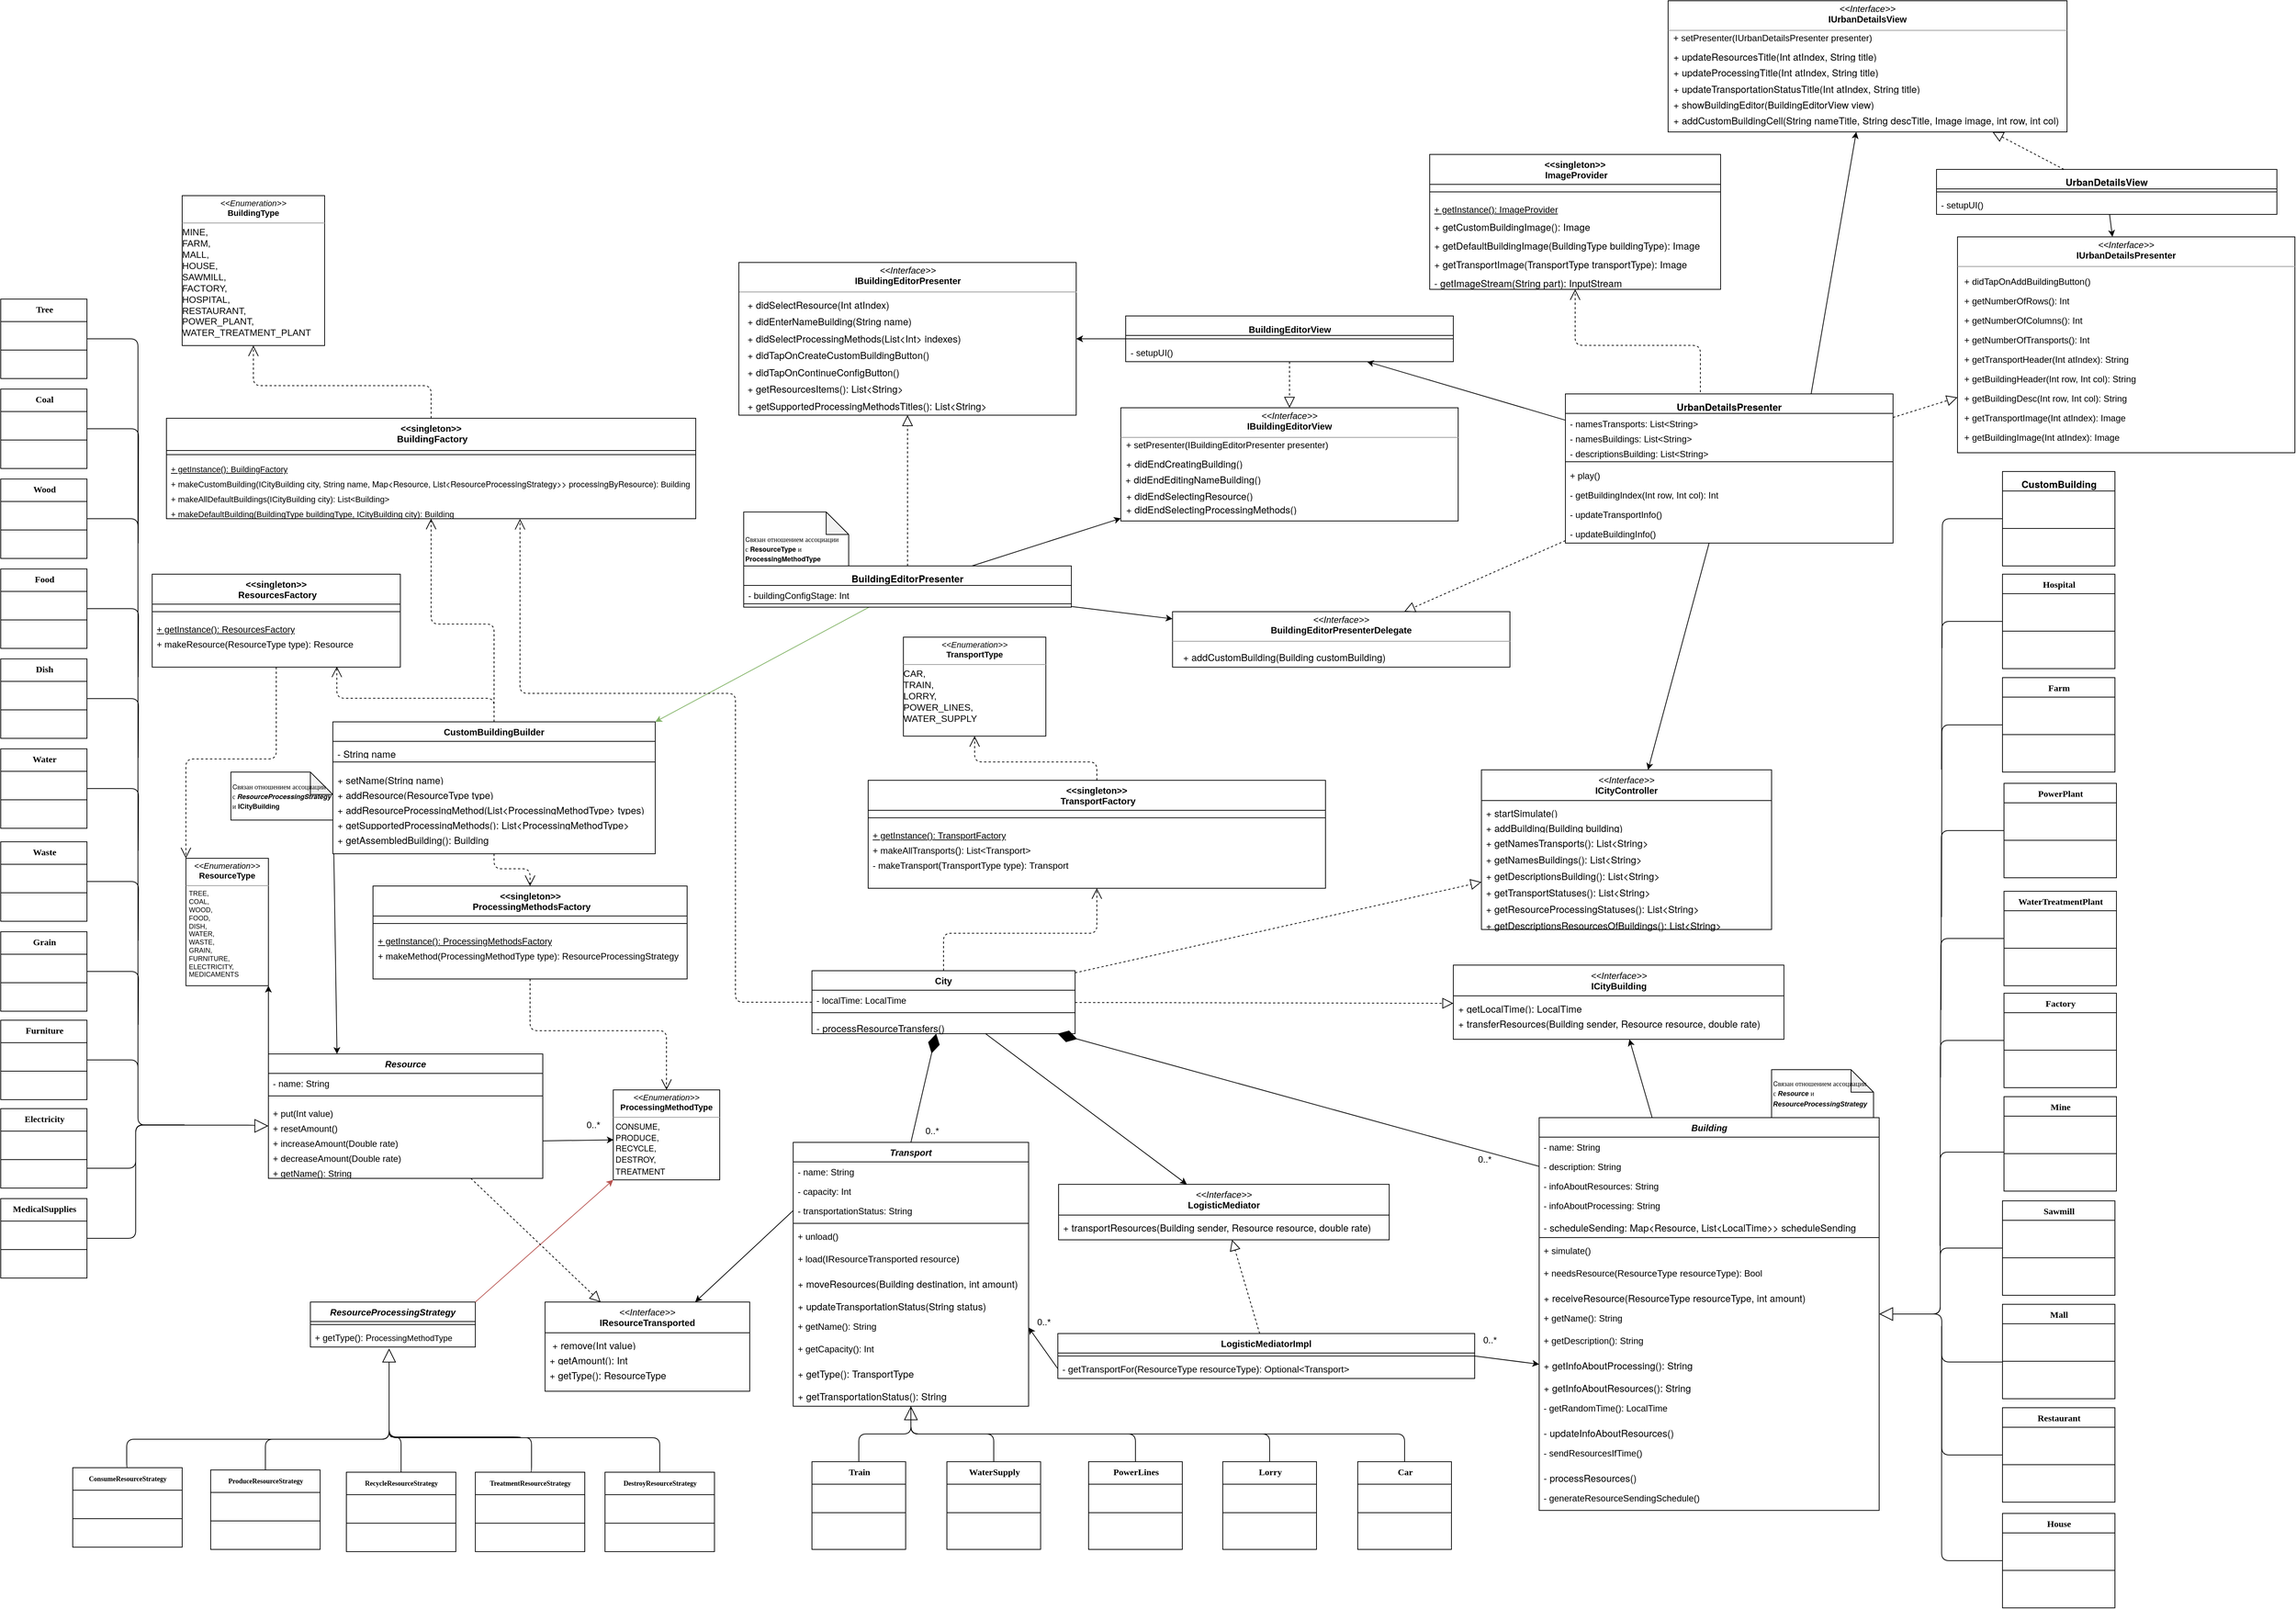 <mxfile version="21.2.8" type="device">
  <diagram name="Page-1" id="9f46799a-70d6-7492-0946-bef42562c5a5">
    <mxGraphModel dx="5013" dy="4233" grid="0" gridSize="10" guides="1" tooltips="1" connect="1" arrows="1" fold="1" page="1" pageScale="1" pageWidth="3300" pageHeight="2339" background="none" math="0" shadow="0">
      <root>
        <mxCell id="0" />
        <mxCell id="1" parent="0" />
        <mxCell id="Ly2bwL0flhW5LjC_ObKh-81" value="&lt;font style=&quot;font-size: 12px;&quot;&gt;MedicalSupplies&lt;/font&gt;" style="swimlane;html=1;fontStyle=1;align=center;verticalAlign=top;childLayout=stackLayout;horizontal=1;startSize=30;horizontalStack=0;resizeParent=1;resizeLast=0;collapsible=1;marginBottom=0;swimlaneFillColor=#ffffff;rounded=0;shadow=0;comic=0;labelBackgroundColor=none;strokeWidth=1;fillColor=none;fontFamily=Verdana;fontSize=12" parent="1" vertex="1">
          <mxGeometry x="98" y="1770" width="115" height="106" as="geometry">
            <mxRectangle x="110" y="1260" width="80" height="30" as="alternateBounds" />
          </mxGeometry>
        </mxCell>
        <mxCell id="Ly2bwL0flhW5LjC_ObKh-82" value="" style="line;html=1;strokeWidth=1;fillColor=none;align=left;verticalAlign=middle;spacingTop=-1;spacingLeft=3;spacingRight=3;rotatable=0;labelPosition=right;points=[];portConstraint=eastwest;" parent="Ly2bwL0flhW5LjC_ObKh-81" vertex="1">
          <mxGeometry y="30" width="115" height="76" as="geometry" />
        </mxCell>
        <mxCell id="Ly2bwL0flhW5LjC_ObKh-83" style="edgeStyle=orthogonalEdgeStyle;rounded=1;orthogonalLoop=1;jettySize=auto;html=1;exitX=1;exitY=0.75;exitDx=0;exitDy=0;endArrow=none;endFill=0;" parent="1" source="Ly2bwL0flhW5LjC_ObKh-84" edge="1">
          <mxGeometry relative="1" as="geometry">
            <mxPoint x="343.176" y="1671.588" as="targetPoint" />
            <Array as="points">
              <mxPoint x="278" y="1730" />
              <mxPoint x="278" y="1672" />
            </Array>
          </mxGeometry>
        </mxCell>
        <mxCell id="Ly2bwL0flhW5LjC_ObKh-84" value="Electricity" style="swimlane;html=1;fontStyle=1;align=center;verticalAlign=top;childLayout=stackLayout;horizontal=1;startSize=30;horizontalStack=0;resizeParent=1;resizeLast=0;collapsible=1;marginBottom=0;swimlaneFillColor=#ffffff;rounded=0;shadow=0;comic=0;labelBackgroundColor=none;strokeWidth=1;fillColor=none;fontFamily=Verdana;fontSize=12" parent="1" vertex="1">
          <mxGeometry x="98" y="1650" width="115" height="106" as="geometry">
            <mxRectangle x="110" y="1260" width="80" height="30" as="alternateBounds" />
          </mxGeometry>
        </mxCell>
        <mxCell id="Ly2bwL0flhW5LjC_ObKh-85" value="" style="line;html=1;strokeWidth=1;fillColor=none;align=left;verticalAlign=middle;spacingTop=-1;spacingLeft=3;spacingRight=3;rotatable=0;labelPosition=right;points=[];portConstraint=eastwest;" parent="Ly2bwL0flhW5LjC_ObKh-84" vertex="1">
          <mxGeometry y="30" width="115" height="76" as="geometry" />
        </mxCell>
        <mxCell id="Ly2bwL0flhW5LjC_ObKh-86" style="edgeStyle=orthogonalEdgeStyle;rounded=1;orthogonalLoop=1;jettySize=auto;html=1;exitX=1;exitY=0.5;exitDx=0;exitDy=0;endArrow=none;endFill=0;" parent="1" source="Ly2bwL0flhW5LjC_ObKh-87" edge="1">
          <mxGeometry relative="1" as="geometry">
            <mxPoint x="280.538" y="1654.308" as="targetPoint" />
            <Array as="points">
              <mxPoint x="281" y="1585" />
              <mxPoint x="281" y="1654" />
            </Array>
          </mxGeometry>
        </mxCell>
        <mxCell id="Ly2bwL0flhW5LjC_ObKh-87" value="Furniture" style="swimlane;html=1;fontStyle=1;align=center;verticalAlign=top;childLayout=stackLayout;horizontal=1;startSize=30;horizontalStack=0;resizeParent=1;resizeLast=0;collapsible=1;marginBottom=0;swimlaneFillColor=#ffffff;rounded=0;shadow=0;comic=0;labelBackgroundColor=none;strokeWidth=1;fillColor=none;fontFamily=Verdana;fontSize=12" parent="1" vertex="1">
          <mxGeometry x="98" y="1532" width="115" height="106" as="geometry">
            <mxRectangle x="110" y="1260" width="80" height="30" as="alternateBounds" />
          </mxGeometry>
        </mxCell>
        <mxCell id="Ly2bwL0flhW5LjC_ObKh-88" value="" style="line;html=1;strokeWidth=1;fillColor=none;align=left;verticalAlign=middle;spacingTop=-1;spacingLeft=3;spacingRight=3;rotatable=0;labelPosition=right;points=[];portConstraint=eastwest;" parent="Ly2bwL0flhW5LjC_ObKh-87" vertex="1">
          <mxGeometry y="30" width="115" height="76" as="geometry" />
        </mxCell>
        <mxCell id="Ly2bwL0flhW5LjC_ObKh-89" style="edgeStyle=orthogonalEdgeStyle;rounded=1;orthogonalLoop=1;jettySize=auto;html=1;endArrow=none;endFill=0;" parent="1" source="Ly2bwL0flhW5LjC_ObKh-90" edge="1">
          <mxGeometry relative="1" as="geometry">
            <mxPoint x="281.308" y="1538.154" as="targetPoint" />
          </mxGeometry>
        </mxCell>
        <mxCell id="Ly2bwL0flhW5LjC_ObKh-90" value="Grain" style="swimlane;html=1;fontStyle=1;align=center;verticalAlign=top;childLayout=stackLayout;horizontal=1;startSize=30;horizontalStack=0;resizeParent=1;resizeLast=0;collapsible=1;marginBottom=0;swimlaneFillColor=#ffffff;rounded=0;shadow=0;comic=0;labelBackgroundColor=none;strokeWidth=1;fillColor=none;fontFamily=Verdana;fontSize=12" parent="1" vertex="1">
          <mxGeometry x="98" y="1414" width="115" height="106" as="geometry">
            <mxRectangle x="110" y="1260" width="80" height="30" as="alternateBounds" />
          </mxGeometry>
        </mxCell>
        <mxCell id="Ly2bwL0flhW5LjC_ObKh-91" value="" style="line;html=1;strokeWidth=1;fillColor=none;align=left;verticalAlign=middle;spacingTop=-1;spacingLeft=3;spacingRight=3;rotatable=0;labelPosition=right;points=[];portConstraint=eastwest;" parent="Ly2bwL0flhW5LjC_ObKh-90" vertex="1">
          <mxGeometry y="30" width="115" height="76" as="geometry" />
        </mxCell>
        <mxCell id="Ly2bwL0flhW5LjC_ObKh-92" style="edgeStyle=orthogonalEdgeStyle;rounded=1;orthogonalLoop=1;jettySize=auto;html=1;exitX=1;exitY=0.5;exitDx=0;exitDy=0;endArrow=none;endFill=0;" parent="1" source="Ly2bwL0flhW5LjC_ObKh-93" edge="1">
          <mxGeometry relative="1" as="geometry">
            <mxPoint x="281.308" y="1425.846" as="targetPoint" />
          </mxGeometry>
        </mxCell>
        <mxCell id="Ly2bwL0flhW5LjC_ObKh-93" value="Waste" style="swimlane;html=1;fontStyle=1;align=center;verticalAlign=top;childLayout=stackLayout;horizontal=1;startSize=30;horizontalStack=0;resizeParent=1;resizeLast=0;collapsible=1;marginBottom=0;swimlaneFillColor=#ffffff;rounded=0;shadow=0;comic=0;labelBackgroundColor=none;strokeWidth=1;fillColor=none;fontFamily=Verdana;fontSize=12" parent="1" vertex="1">
          <mxGeometry x="98" y="1294" width="115" height="106" as="geometry">
            <mxRectangle x="110" y="1260" width="80" height="30" as="alternateBounds" />
          </mxGeometry>
        </mxCell>
        <mxCell id="Ly2bwL0flhW5LjC_ObKh-94" value="" style="line;html=1;strokeWidth=1;fillColor=none;align=left;verticalAlign=middle;spacingTop=-1;spacingLeft=3;spacingRight=3;rotatable=0;labelPosition=right;points=[];portConstraint=eastwest;" parent="Ly2bwL0flhW5LjC_ObKh-93" vertex="1">
          <mxGeometry y="30" width="115" height="76" as="geometry" />
        </mxCell>
        <mxCell id="Ly2bwL0flhW5LjC_ObKh-95" style="edgeStyle=orthogonalEdgeStyle;rounded=1;orthogonalLoop=1;jettySize=auto;html=1;endArrow=none;endFill=0;" parent="1" source="Ly2bwL0flhW5LjC_ObKh-96" edge="1">
          <mxGeometry relative="1" as="geometry">
            <mxPoint x="281.308" y="1305.846" as="targetPoint" />
          </mxGeometry>
        </mxCell>
        <mxCell id="Ly2bwL0flhW5LjC_ObKh-96" value="Water" style="swimlane;html=1;fontStyle=1;align=center;verticalAlign=top;childLayout=stackLayout;horizontal=1;startSize=30;horizontalStack=0;resizeParent=1;resizeLast=0;collapsible=1;marginBottom=0;swimlaneFillColor=#ffffff;rounded=0;shadow=0;comic=0;labelBackgroundColor=none;strokeWidth=1;fillColor=none;fontFamily=Verdana;fontSize=12" parent="1" vertex="1">
          <mxGeometry x="98" y="1170" width="115" height="106" as="geometry">
            <mxRectangle x="110" y="1260" width="80" height="30" as="alternateBounds" />
          </mxGeometry>
        </mxCell>
        <mxCell id="Ly2bwL0flhW5LjC_ObKh-97" value="" style="line;html=1;strokeWidth=1;fillColor=none;align=left;verticalAlign=middle;spacingTop=-1;spacingLeft=3;spacingRight=3;rotatable=0;labelPosition=right;points=[];portConstraint=eastwest;" parent="Ly2bwL0flhW5LjC_ObKh-96" vertex="1">
          <mxGeometry y="30" width="115" height="76" as="geometry" />
        </mxCell>
        <mxCell id="Ly2bwL0flhW5LjC_ObKh-98" style="edgeStyle=orthogonalEdgeStyle;rounded=1;orthogonalLoop=1;jettySize=auto;html=1;endArrow=none;endFill=0;" parent="1" source="Ly2bwL0flhW5LjC_ObKh-99" edge="1">
          <mxGeometry relative="1" as="geometry">
            <mxPoint x="281.308" y="1182" as="targetPoint" />
          </mxGeometry>
        </mxCell>
        <mxCell id="Ly2bwL0flhW5LjC_ObKh-99" value="Dish" style="swimlane;html=1;fontStyle=1;align=center;verticalAlign=top;childLayout=stackLayout;horizontal=1;startSize=30;horizontalStack=0;resizeParent=1;resizeLast=0;collapsible=1;marginBottom=0;swimlaneFillColor=#ffffff;rounded=0;shadow=0;comic=0;labelBackgroundColor=none;strokeWidth=1;fillColor=none;fontFamily=Verdana;fontSize=12" parent="1" vertex="1">
          <mxGeometry x="98" y="1050" width="115" height="106" as="geometry">
            <mxRectangle x="110" y="1260" width="80" height="30" as="alternateBounds" />
          </mxGeometry>
        </mxCell>
        <mxCell id="Ly2bwL0flhW5LjC_ObKh-100" value="" style="line;html=1;strokeWidth=1;fillColor=none;align=left;verticalAlign=middle;spacingTop=-1;spacingLeft=3;spacingRight=3;rotatable=0;labelPosition=right;points=[];portConstraint=eastwest;" parent="Ly2bwL0flhW5LjC_ObKh-99" vertex="1">
          <mxGeometry y="30" width="115" height="76" as="geometry" />
        </mxCell>
        <mxCell id="Ly2bwL0flhW5LjC_ObKh-101" style="edgeStyle=orthogonalEdgeStyle;rounded=1;orthogonalLoop=1;jettySize=auto;html=1;endArrow=none;endFill=0;" parent="1" source="Ly2bwL0flhW5LjC_ObKh-102" edge="1">
          <mxGeometry relative="1" as="geometry">
            <mxPoint x="281.308" y="1074.308" as="targetPoint" />
          </mxGeometry>
        </mxCell>
        <mxCell id="Ly2bwL0flhW5LjC_ObKh-102" value="Food" style="swimlane;html=1;fontStyle=1;align=center;verticalAlign=top;childLayout=stackLayout;horizontal=1;startSize=30;horizontalStack=0;resizeParent=1;resizeLast=0;collapsible=1;marginBottom=0;swimlaneFillColor=#ffffff;rounded=0;shadow=0;comic=0;labelBackgroundColor=none;strokeWidth=1;fillColor=none;fontFamily=Verdana;fontSize=12" parent="1" vertex="1">
          <mxGeometry x="98" y="930" width="115" height="106" as="geometry">
            <mxRectangle x="110" y="1260" width="80" height="30" as="alternateBounds" />
          </mxGeometry>
        </mxCell>
        <mxCell id="Ly2bwL0flhW5LjC_ObKh-103" value="" style="line;html=1;strokeWidth=1;fillColor=none;align=left;verticalAlign=middle;spacingTop=-1;spacingLeft=3;spacingRight=3;rotatable=0;labelPosition=right;points=[];portConstraint=eastwest;" parent="Ly2bwL0flhW5LjC_ObKh-102" vertex="1">
          <mxGeometry y="30" width="115" height="76" as="geometry" />
        </mxCell>
        <mxCell id="Ly2bwL0flhW5LjC_ObKh-104" style="edgeStyle=orthogonalEdgeStyle;rounded=1;orthogonalLoop=1;jettySize=auto;html=1;endArrow=none;endFill=0;" parent="1" source="Ly2bwL0flhW5LjC_ObKh-105" edge="1">
          <mxGeometry relative="1" as="geometry">
            <mxPoint x="280.538" y="952" as="targetPoint" />
            <Array as="points">
              <mxPoint x="281" y="863" />
              <mxPoint x="281" y="952" />
            </Array>
          </mxGeometry>
        </mxCell>
        <mxCell id="Ly2bwL0flhW5LjC_ObKh-105" value="Wood" style="swimlane;html=1;fontStyle=1;align=center;verticalAlign=top;childLayout=stackLayout;horizontal=1;startSize=30;horizontalStack=0;resizeParent=1;resizeLast=0;collapsible=1;marginBottom=0;swimlaneFillColor=#ffffff;rounded=0;shadow=0;comic=0;labelBackgroundColor=none;strokeWidth=1;fillColor=none;fontFamily=Verdana;fontSize=12" parent="1" vertex="1">
          <mxGeometry x="98" y="810" width="115" height="106" as="geometry">
            <mxRectangle x="110" y="1260" width="80" height="30" as="alternateBounds" />
          </mxGeometry>
        </mxCell>
        <mxCell id="Ly2bwL0flhW5LjC_ObKh-106" value="" style="line;html=1;strokeWidth=1;fillColor=none;align=left;verticalAlign=middle;spacingTop=-1;spacingLeft=3;spacingRight=3;rotatable=0;labelPosition=right;points=[];portConstraint=eastwest;" parent="Ly2bwL0flhW5LjC_ObKh-105" vertex="1">
          <mxGeometry y="30" width="115" height="76" as="geometry" />
        </mxCell>
        <mxCell id="Ly2bwL0flhW5LjC_ObKh-107" style="edgeStyle=orthogonalEdgeStyle;rounded=1;orthogonalLoop=1;jettySize=auto;html=1;endArrow=none;endFill=0;" parent="1" source="Ly2bwL0flhW5LjC_ObKh-108" edge="1">
          <mxGeometry relative="1" as="geometry">
            <mxPoint x="281.308" y="895.846" as="targetPoint" />
          </mxGeometry>
        </mxCell>
        <mxCell id="Ly2bwL0flhW5LjC_ObKh-108" value="Coal" style="swimlane;html=1;fontStyle=1;align=center;verticalAlign=top;childLayout=stackLayout;horizontal=1;startSize=30;horizontalStack=0;resizeParent=1;resizeLast=0;collapsible=1;marginBottom=0;swimlaneFillColor=#ffffff;rounded=0;shadow=0;comic=0;labelBackgroundColor=none;strokeWidth=1;fillColor=none;fontFamily=Verdana;fontSize=12" parent="1" vertex="1">
          <mxGeometry x="98" y="690" width="115" height="106" as="geometry">
            <mxRectangle x="110" y="1260" width="80" height="30" as="alternateBounds" />
          </mxGeometry>
        </mxCell>
        <mxCell id="Ly2bwL0flhW5LjC_ObKh-109" value="" style="line;html=1;strokeWidth=1;fillColor=none;align=left;verticalAlign=middle;spacingTop=-1;spacingLeft=3;spacingRight=3;rotatable=0;labelPosition=right;points=[];portConstraint=eastwest;" parent="Ly2bwL0flhW5LjC_ObKh-108" vertex="1">
          <mxGeometry y="30" width="115" height="76" as="geometry" />
        </mxCell>
        <mxCell id="Ly2bwL0flhW5LjC_ObKh-110" value="Tree" style="swimlane;html=1;fontStyle=1;align=center;verticalAlign=top;childLayout=stackLayout;horizontal=1;startSize=30;horizontalStack=0;resizeParent=1;resizeLast=0;collapsible=1;marginBottom=0;swimlaneFillColor=#ffffff;rounded=0;shadow=0;comic=0;labelBackgroundColor=none;strokeWidth=1;fillColor=none;fontFamily=Verdana;fontSize=12" parent="1" vertex="1">
          <mxGeometry x="98" y="570" width="115" height="106" as="geometry">
            <mxRectangle x="110" y="1260" width="80" height="30" as="alternateBounds" />
          </mxGeometry>
        </mxCell>
        <mxCell id="Ly2bwL0flhW5LjC_ObKh-111" value="" style="line;html=1;strokeWidth=1;fillColor=none;align=left;verticalAlign=middle;spacingTop=-1;spacingLeft=3;spacingRight=3;rotatable=0;labelPosition=right;points=[];portConstraint=eastwest;" parent="Ly2bwL0flhW5LjC_ObKh-110" vertex="1">
          <mxGeometry y="30" width="115" height="76" as="geometry" />
        </mxCell>
        <mxCell id="Ly2bwL0flhW5LjC_ObKh-112" value="" style="endArrow=block;endSize=16;endFill=0;html=1;rounded=1;edgeStyle=orthogonalEdgeStyle;exitX=1;exitY=0.5;exitDx=0;exitDy=0;entryX=0;entryY=0.5;entryDx=0;entryDy=0;" parent="1" source="Ly2bwL0flhW5LjC_ObKh-81" target="Ly2bwL0flhW5LjC_ObKh-127" edge="1">
          <mxGeometry width="160" relative="1" as="geometry">
            <mxPoint x="278" y="1822" as="sourcePoint" />
            <mxPoint x="420" y="1672" as="targetPoint" />
            <Array as="points">
              <mxPoint x="278" y="1823" />
              <mxPoint x="278" y="1672" />
              <mxPoint x="437" y="1672" />
            </Array>
          </mxGeometry>
        </mxCell>
        <mxCell id="Ly2bwL0flhW5LjC_ObKh-113" value="" style="line;strokeWidth=1;fillColor=none;align=left;verticalAlign=middle;spacingTop=-1;spacingLeft=3;spacingRight=3;rotatable=0;labelPosition=right;points=[];portConstraint=eastwest;strokeColor=inherit;direction=south;" parent="1" vertex="1">
          <mxGeometry x="274" y="1687" width="8" height="16" as="geometry" />
        </mxCell>
        <mxCell id="Ly2bwL0flhW5LjC_ObKh-114" value="" style="endArrow=none;html=1;rounded=1;edgeStyle=orthogonalEdgeStyle;exitX=1;exitY=0.5;exitDx=0;exitDy=0;" parent="1" source="Ly2bwL0flhW5LjC_ObKh-110" edge="1">
          <mxGeometry relative="1" as="geometry">
            <mxPoint x="278" y="1486" as="sourcePoint" />
            <mxPoint x="348" y="1672" as="targetPoint" />
            <Array as="points">
              <mxPoint x="281" y="623" />
              <mxPoint x="281" y="1672" />
              <mxPoint x="338" y="1672" />
            </Array>
          </mxGeometry>
        </mxCell>
        <mxCell id="Ly2bwL0flhW5LjC_ObKh-170" style="rounded=0;orthogonalLoop=1;jettySize=auto;html=1;exitX=0;exitY=0;exitDx=0;exitDy=0;entryX=1;entryY=1;entryDx=0;entryDy=0;" parent="1" source="Ly2bwL0flhW5LjC_ObKh-122" target="Ly2bwL0flhW5LjC_ObKh-133" edge="1">
          <mxGeometry relative="1" as="geometry" />
        </mxCell>
        <mxCell id="Ly2bwL0flhW5LjC_ObKh-122" value="&lt;i style=&quot;&quot;&gt;Resource&lt;/i&gt;" style="swimlane;fontStyle=1;align=center;verticalAlign=top;childLayout=stackLayout;horizontal=1;startSize=26;horizontalStack=0;resizeParent=1;resizeParentMax=0;resizeLast=0;collapsible=1;marginBottom=0;whiteSpace=wrap;html=1;" parent="1" vertex="1">
          <mxGeometry x="455" y="1577" width="366" height="166" as="geometry">
            <mxRectangle x="240" y="820" width="90" height="30" as="alternateBounds" />
          </mxGeometry>
        </mxCell>
        <mxCell id="Ly2bwL0flhW5LjC_ObKh-124" value="- name: String" style="text;strokeColor=none;fillColor=none;align=left;verticalAlign=top;spacingLeft=4;spacingRight=4;overflow=hidden;rotatable=0;points=[[0,0.5],[1,0.5]];portConstraint=eastwest;whiteSpace=wrap;html=1;" parent="Ly2bwL0flhW5LjC_ObKh-122" vertex="1">
          <mxGeometry y="26" width="366" height="20" as="geometry" />
        </mxCell>
        <mxCell id="Ly2bwL0flhW5LjC_ObKh-126" value="" style="line;strokeWidth=1;fillColor=none;align=left;verticalAlign=middle;spacingTop=-1;spacingLeft=3;spacingRight=3;rotatable=0;labelPosition=right;points=[];portConstraint=eastwest;strokeColor=inherit;" parent="Ly2bwL0flhW5LjC_ObKh-122" vertex="1">
          <mxGeometry y="46" width="366" height="20" as="geometry" />
        </mxCell>
        <mxCell id="Ly2bwL0flhW5LjC_ObKh-173" value="+ put(Int value)" style="text;strokeColor=none;fillColor=none;align=left;verticalAlign=top;spacingLeft=4;spacingRight=4;overflow=hidden;rotatable=0;points=[[0,0.5],[1,0.5]];portConstraint=eastwest;whiteSpace=wrap;html=1;" parent="Ly2bwL0flhW5LjC_ObKh-122" vertex="1">
          <mxGeometry y="66" width="366" height="20" as="geometry" />
        </mxCell>
        <mxCell id="Ly2bwL0flhW5LjC_ObKh-127" value="+ resetAmount()" style="text;strokeColor=none;fillColor=none;align=left;verticalAlign=top;spacingLeft=4;spacingRight=4;overflow=hidden;rotatable=0;points=[[0,0.5],[1,0.5]];portConstraint=eastwest;whiteSpace=wrap;html=1;" parent="Ly2bwL0flhW5LjC_ObKh-122" vertex="1">
          <mxGeometry y="86" width="366" height="20" as="geometry" />
        </mxCell>
        <mxCell id="Ly2bwL0flhW5LjC_ObKh-128" value="+ increaseAmount(Double rate)" style="text;strokeColor=none;fillColor=none;align=left;verticalAlign=top;spacingLeft=4;spacingRight=4;overflow=hidden;rotatable=0;points=[[0,0.5],[1,0.5]];portConstraint=eastwest;whiteSpace=wrap;html=1;" parent="Ly2bwL0flhW5LjC_ObKh-122" vertex="1">
          <mxGeometry y="106" width="366" height="20" as="geometry" />
        </mxCell>
        <mxCell id="Ly2bwL0flhW5LjC_ObKh-129" value="+&amp;nbsp;decreaseAmount(Double rate)" style="text;strokeColor=none;fillColor=none;align=left;verticalAlign=top;spacingLeft=4;spacingRight=4;overflow=hidden;rotatable=0;points=[[0,0.5],[1,0.5]];portConstraint=eastwest;whiteSpace=wrap;html=1;" parent="Ly2bwL0flhW5LjC_ObKh-122" vertex="1">
          <mxGeometry y="126" width="366" height="20" as="geometry" />
        </mxCell>
        <mxCell id="Ly2bwL0flhW5LjC_ObKh-130" value="+ getName(): String" style="text;strokeColor=none;fillColor=none;align=left;verticalAlign=top;spacingLeft=4;spacingRight=4;overflow=hidden;rotatable=0;points=[[0,0.5],[1,0.5]];portConstraint=eastwest;whiteSpace=wrap;html=1;" parent="Ly2bwL0flhW5LjC_ObKh-122" vertex="1">
          <mxGeometry y="146" width="366" height="20" as="geometry" />
        </mxCell>
        <mxCell id="Ly2bwL0flhW5LjC_ObKh-133" value="&lt;p style=&quot;margin: 4px 0px 0px; text-align: center; font-size: 11px;&quot;&gt;&lt;font style=&quot;font-size: 11px;&quot;&gt;&lt;i style=&quot;border-color: var(--border-color);&quot;&gt;&amp;lt;&amp;lt;Enumeration&amp;gt;&amp;gt;&lt;/i&gt;&lt;br style=&quot;border-color: var(--border-color);&quot;&gt;&lt;b&gt;ResourceType&lt;/b&gt;&lt;/font&gt;&lt;/p&gt;&lt;hr style=&quot;font-size: 11px;&quot; size=&quot;1&quot;&gt;&lt;p style=&quot;margin: 0px 0px 0px 4px; font-size: 9px;&quot;&gt;TREE,&lt;br style=&quot;border-color: var(--border-color);&quot;&gt;&lt;span style=&quot;background-color: rgb(255, 255, 255);&quot;&gt;COAL,&lt;/span&gt;&lt;br style=&quot;border-color: var(--border-color);&quot;&gt;&lt;span style=&quot;background-color: rgb(255, 255, 255);&quot;&gt;WOOD,&lt;/span&gt;&lt;br style=&quot;border-color: var(--border-color);&quot;&gt;&lt;span style=&quot;background-color: rgb(255, 255, 255);&quot;&gt;FOOD,&lt;/span&gt;&lt;br style=&quot;border-color: var(--border-color);&quot;&gt;&lt;span style=&quot;background-color: rgb(255, 255, 255);&quot;&gt;DISH,&lt;/span&gt;&lt;br style=&quot;border-color: var(--border-color);&quot;&gt;&lt;span style=&quot;background-color: rgb(255, 255, 255);&quot;&gt;WATER,&lt;/span&gt;&lt;br style=&quot;border-color: var(--border-color);&quot;&gt;&lt;span style=&quot;background-color: rgb(255, 255, 255);&quot;&gt;WASTE,&lt;/span&gt;&lt;br style=&quot;border-color: var(--border-color);&quot;&gt;&lt;span style=&quot;background-color: rgb(255, 255, 255);&quot;&gt;GRAIN,&lt;/span&gt;&lt;br style=&quot;border-color: var(--border-color);&quot;&gt;&lt;span style=&quot;background-color: rgb(255, 255, 255);&quot;&gt;FURNITURE,&lt;/span&gt;&lt;br style=&quot;border-color: var(--border-color);&quot;&gt;&lt;span style=&quot;background-color: rgb(255, 255, 255);&quot;&gt;ELECTRICITY,&lt;/span&gt;&lt;br style=&quot;border-color: var(--border-color);&quot;&gt;MEDICAMENTS&lt;br&gt;&lt;/p&gt;" style="verticalAlign=top;align=left;overflow=fill;fontSize=12;fontFamily=Helvetica;html=1;whiteSpace=wrap;" parent="1" vertex="1">
          <mxGeometry x="345" y="1316" width="110" height="170" as="geometry" />
        </mxCell>
        <mxCell id="Ly2bwL0flhW5LjC_ObKh-134" value="&lt;p style=&quot;margin: 4px 0px 0px; text-align: center; font-size: 11px;&quot;&gt;&lt;font style=&quot;font-size: 11px;&quot;&gt;&lt;i style=&quot;border-color: var(--border-color);&quot;&gt;&amp;lt;&amp;lt;Enumeration&amp;gt;&amp;gt;&lt;/i&gt;&lt;br style=&quot;border-color: var(--border-color);&quot;&gt;&lt;/font&gt;&lt;b&gt;ProcessingMethodType&lt;/b&gt;&lt;/p&gt;&lt;hr style=&quot;font-size: 11px;&quot; size=&quot;1&quot;&gt;&lt;span style=&quot;font-size: 11px; font-family: &amp;quot;Helvetica Neue&amp;quot;; background-color: initial;&quot;&gt;&amp;nbsp;&lt;/span&gt;&lt;font style=&quot;font-size: 11px;&quot;&gt;&lt;span style=&quot;font-family: &amp;quot;Helvetica Neue&amp;quot;; background-color: initial;&quot;&gt;CONSUME,&lt;/span&gt;&lt;br&gt;&lt;span style=&quot;font-family: &amp;quot;Helvetica Neue&amp;quot;; background-color: initial;&quot;&gt;&amp;nbsp;PRODUCE,&lt;/span&gt;&lt;br&gt;&lt;span style=&quot;font-family: &amp;quot;Helvetica Neue&amp;quot;; background-color: initial;&quot;&gt;&amp;nbsp;RECYCLE,&lt;/span&gt;&lt;br&gt;&lt;span style=&quot;font-family: &amp;quot;Helvetica Neue&amp;quot;; background-color: initial;&quot;&gt;&amp;nbsp;DESTROY,&lt;/span&gt;&lt;br&gt;&lt;/font&gt;&lt;p style=&quot;border-color: var(--border-color); font-variant-numeric: normal; font-variant-east-asian: normal; font-variant-alternates: normal; font-kerning: auto; font-optical-sizing: auto; font-feature-settings: normal; font-variation-settings: normal; font-stretch: normal; line-height: normal; font-family: &amp;quot;Helvetica Neue&amp;quot;; margin: 0px; font-size: 11px;&quot; class=&quot;p1&quot;&gt;&lt;font style=&quot;border-color: var(--border-color); font-size: 11px;&quot;&gt;&amp;nbsp;TREATMENT&lt;/font&gt;&lt;/p&gt;" style="verticalAlign=top;align=left;overflow=fill;fontSize=12;fontFamily=Helvetica;html=1;whiteSpace=wrap;" parent="1" vertex="1">
          <mxGeometry x="915" y="1625" width="142" height="120" as="geometry" />
        </mxCell>
        <mxCell id="Ly2bwL0flhW5LjC_ObKh-135" value="&lt;i&gt;ResourceProcessingStrategy&lt;/i&gt;" style="swimlane;fontStyle=1;align=center;verticalAlign=top;childLayout=stackLayout;horizontal=1;startSize=26;horizontalStack=0;resizeParent=1;resizeParentMax=0;resizeLast=0;collapsible=1;marginBottom=0;whiteSpace=wrap;html=1;" parent="1" vertex="1">
          <mxGeometry x="511" y="1908" width="220" height="60" as="geometry" />
        </mxCell>
        <mxCell id="Ly2bwL0flhW5LjC_ObKh-136" value="" style="line;strokeWidth=1;fillColor=none;align=left;verticalAlign=middle;spacingTop=-1;spacingLeft=3;spacingRight=3;rotatable=0;labelPosition=right;points=[];portConstraint=eastwest;strokeColor=inherit;" parent="Ly2bwL0flhW5LjC_ObKh-135" vertex="1">
          <mxGeometry y="26" width="220" height="8" as="geometry" />
        </mxCell>
        <mxCell id="Ly2bwL0flhW5LjC_ObKh-138" value="+ getType(): P&lt;span style=&quot;border-color: var(--border-color); font-size: 11px; text-align: center;&quot;&gt;rocessingMethodType&lt;/span&gt;" style="text;strokeColor=none;fillColor=none;align=left;verticalAlign=top;spacingLeft=4;spacingRight=4;overflow=hidden;rotatable=0;points=[[0,0.5],[1,0.5]];portConstraint=eastwest;whiteSpace=wrap;html=1;" parent="Ly2bwL0flhW5LjC_ObKh-135" vertex="1">
          <mxGeometry y="34" width="220" height="26" as="geometry" />
        </mxCell>
        <mxCell id="Ly2bwL0flhW5LjC_ObKh-139" style="rounded=0;orthogonalLoop=1;jettySize=auto;html=1;entryX=0;entryY=1;entryDx=0;entryDy=0;exitX=1;exitY=0;exitDx=0;exitDy=0;fillColor=#f8cecc;strokeColor=#b85450;" parent="1" source="Ly2bwL0flhW5LjC_ObKh-135" target="Ly2bwL0flhW5LjC_ObKh-134" edge="1">
          <mxGeometry relative="1" as="geometry">
            <mxPoint x="628" y="1653" as="targetPoint" />
            <mxPoint x="807" y="1611" as="sourcePoint" />
          </mxGeometry>
        </mxCell>
        <mxCell id="Ly2bwL0flhW5LjC_ObKh-153" style="edgeStyle=orthogonalEdgeStyle;rounded=1;orthogonalLoop=1;jettySize=auto;html=1;exitX=0.5;exitY=0;exitDx=0;exitDy=0;endArrow=none;endFill=0;" parent="1" source="Ly2bwL0flhW5LjC_ObKh-154" edge="1">
          <mxGeometry relative="1" as="geometry">
            <mxPoint x="616" y="2029" as="targetPoint" />
            <Array as="points">
              <mxPoint x="266" y="2129" />
              <mxPoint x="266" y="2091" />
              <mxPoint x="616" y="2091" />
            </Array>
          </mxGeometry>
        </mxCell>
        <mxCell id="Ly2bwL0flhW5LjC_ObKh-154" value="&lt;font style=&quot;font-size: 9px;&quot;&gt;ConsumeResourceStrategy&lt;/font&gt;" style="swimlane;html=1;fontStyle=1;align=center;verticalAlign=top;childLayout=stackLayout;horizontal=1;startSize=30;horizontalStack=0;resizeParent=1;resizeLast=0;collapsible=1;marginBottom=0;swimlaneFillColor=#ffffff;rounded=0;shadow=0;comic=0;labelBackgroundColor=none;strokeWidth=1;fillColor=none;fontFamily=Verdana;fontSize=12" parent="1" vertex="1">
          <mxGeometry x="194" y="2129" width="146" height="106" as="geometry">
            <mxRectangle x="110" y="1260" width="80" height="30" as="alternateBounds" />
          </mxGeometry>
        </mxCell>
        <mxCell id="Ly2bwL0flhW5LjC_ObKh-155" value="" style="line;html=1;strokeWidth=1;fillColor=none;align=left;verticalAlign=middle;spacingTop=-1;spacingLeft=3;spacingRight=3;rotatable=0;labelPosition=right;points=[];portConstraint=eastwest;" parent="Ly2bwL0flhW5LjC_ObKh-154" vertex="1">
          <mxGeometry y="30" width="146" height="76" as="geometry" />
        </mxCell>
        <mxCell id="Ly2bwL0flhW5LjC_ObKh-156" value="&lt;font style=&quot;font-size: 9px;&quot;&gt;ProduceResourceStrategy&lt;/font&gt;" style="swimlane;html=1;fontStyle=1;align=center;verticalAlign=top;childLayout=stackLayout;horizontal=1;startSize=30;horizontalStack=0;resizeParent=1;resizeLast=0;collapsible=1;marginBottom=0;swimlaneFillColor=#ffffff;rounded=0;shadow=0;comic=0;labelBackgroundColor=none;strokeWidth=1;fillColor=none;fontFamily=Verdana;fontSize=12" parent="1" vertex="1">
          <mxGeometry x="378" y="2132" width="146" height="106" as="geometry">
            <mxRectangle x="110" y="1260" width="80" height="30" as="alternateBounds" />
          </mxGeometry>
        </mxCell>
        <mxCell id="Ly2bwL0flhW5LjC_ObKh-157" value="" style="line;html=1;strokeWidth=1;fillColor=none;align=left;verticalAlign=middle;spacingTop=-1;spacingLeft=3;spacingRight=3;rotatable=0;labelPosition=right;points=[];portConstraint=eastwest;" parent="Ly2bwL0flhW5LjC_ObKh-156" vertex="1">
          <mxGeometry y="30" width="146" height="76" as="geometry" />
        </mxCell>
        <mxCell id="Ly2bwL0flhW5LjC_ObKh-158" style="edgeStyle=orthogonalEdgeStyle;rounded=1;orthogonalLoop=1;jettySize=auto;html=1;exitX=0.5;exitY=0;exitDx=0;exitDy=0;endArrow=none;endFill=0;" parent="1" source="Ly2bwL0flhW5LjC_ObKh-159" edge="1">
          <mxGeometry relative="1" as="geometry">
            <mxPoint x="616" y="2035" as="targetPoint" />
            <Array as="points">
              <mxPoint x="806" y="2135" />
              <mxPoint x="806" y="2089" />
              <mxPoint x="791" y="2089" />
              <mxPoint x="746" y="2088" />
              <mxPoint x="616" y="2089" />
            </Array>
          </mxGeometry>
        </mxCell>
        <mxCell id="Ly2bwL0flhW5LjC_ObKh-159" value="&lt;font style=&quot;font-size: 9px;&quot;&gt;TreatmentResourceStrategy&lt;/font&gt;" style="swimlane;html=1;fontStyle=1;align=center;verticalAlign=top;childLayout=stackLayout;horizontal=1;startSize=30;horizontalStack=0;resizeParent=1;resizeLast=0;collapsible=1;marginBottom=0;swimlaneFillColor=#ffffff;rounded=0;shadow=0;comic=0;labelBackgroundColor=none;strokeWidth=1;fillColor=none;fontFamily=Verdana;fontSize=12" parent="1" vertex="1">
          <mxGeometry x="731" y="2135" width="146" height="106" as="geometry">
            <mxRectangle x="110" y="1260" width="80" height="30" as="alternateBounds" />
          </mxGeometry>
        </mxCell>
        <mxCell id="Ly2bwL0flhW5LjC_ObKh-160" value="" style="line;html=1;strokeWidth=1;fillColor=none;align=left;verticalAlign=middle;spacingTop=-1;spacingLeft=3;spacingRight=3;rotatable=0;labelPosition=right;points=[];portConstraint=eastwest;" parent="Ly2bwL0flhW5LjC_ObKh-159" vertex="1">
          <mxGeometry y="30" width="146" height="76" as="geometry" />
        </mxCell>
        <mxCell id="Ly2bwL0flhW5LjC_ObKh-161" style="edgeStyle=orthogonalEdgeStyle;rounded=1;orthogonalLoop=1;jettySize=auto;html=1;exitX=0.5;exitY=0;exitDx=0;exitDy=0;endArrow=none;endFill=0;strokeWidth=1;" parent="1" source="Ly2bwL0flhW5LjC_ObKh-162" edge="1">
          <mxGeometry relative="1" as="geometry">
            <mxPoint x="616" y="2028" as="targetPoint" />
            <Array as="points">
              <mxPoint x="632" y="2088" />
              <mxPoint x="616" y="2088" />
            </Array>
          </mxGeometry>
        </mxCell>
        <mxCell id="Ly2bwL0flhW5LjC_ObKh-162" value="&lt;font style=&quot;font-size: 9px;&quot;&gt;RecycleResourceStrategy&lt;/font&gt;" style="swimlane;html=1;fontStyle=1;align=center;verticalAlign=top;childLayout=stackLayout;horizontal=1;startSize=30;horizontalStack=0;resizeParent=1;resizeLast=0;collapsible=1;marginBottom=0;swimlaneFillColor=#ffffff;rounded=0;shadow=0;comic=0;labelBackgroundColor=none;strokeWidth=1;fillColor=none;fontFamily=Verdana;fontSize=12" parent="1" vertex="1">
          <mxGeometry x="559" y="2135" width="146" height="106" as="geometry">
            <mxRectangle x="110" y="1260" width="80" height="30" as="alternateBounds" />
          </mxGeometry>
        </mxCell>
        <mxCell id="Ly2bwL0flhW5LjC_ObKh-163" value="" style="line;html=1;strokeWidth=1;fillColor=none;align=left;verticalAlign=middle;spacingTop=-1;spacingLeft=3;spacingRight=3;rotatable=0;labelPosition=right;points=[];portConstraint=eastwest;" parent="Ly2bwL0flhW5LjC_ObKh-162" vertex="1">
          <mxGeometry y="30" width="146" height="76" as="geometry" />
        </mxCell>
        <mxCell id="Ly2bwL0flhW5LjC_ObKh-164" style="edgeStyle=orthogonalEdgeStyle;rounded=1;orthogonalLoop=1;jettySize=auto;html=1;exitX=0.5;exitY=0;exitDx=0;exitDy=0;endArrow=none;endFill=0;" parent="1" source="Ly2bwL0flhW5LjC_ObKh-165" edge="1">
          <mxGeometry relative="1" as="geometry">
            <mxPoint x="616" y="2047" as="targetPoint" />
            <Array as="points">
              <mxPoint x="977" y="2089" />
              <mxPoint x="616" y="2089" />
            </Array>
          </mxGeometry>
        </mxCell>
        <mxCell id="Ly2bwL0flhW5LjC_ObKh-165" value="&lt;font style=&quot;font-size: 9px;&quot;&gt;DestroyResourceStrategy&lt;/font&gt;" style="swimlane;html=1;fontStyle=1;align=center;verticalAlign=top;childLayout=stackLayout;horizontal=1;startSize=30;horizontalStack=0;resizeParent=1;resizeLast=0;collapsible=1;marginBottom=0;swimlaneFillColor=#ffffff;rounded=0;shadow=0;comic=0;labelBackgroundColor=none;strokeWidth=1;fillColor=none;fontFamily=Verdana;fontSize=12" parent="1" vertex="1">
          <mxGeometry x="904" y="2135" width="146" height="106" as="geometry">
            <mxRectangle x="110" y="1260" width="80" height="30" as="alternateBounds" />
          </mxGeometry>
        </mxCell>
        <mxCell id="Ly2bwL0flhW5LjC_ObKh-166" value="" style="line;html=1;strokeWidth=1;fillColor=none;align=left;verticalAlign=middle;spacingTop=-1;spacingLeft=3;spacingRight=3;rotatable=0;labelPosition=right;points=[];portConstraint=eastwest;" parent="Ly2bwL0flhW5LjC_ObKh-165" vertex="1">
          <mxGeometry y="30" width="146" height="76" as="geometry" />
        </mxCell>
        <mxCell id="Ly2bwL0flhW5LjC_ObKh-167" value="" style="endArrow=block;endSize=16;endFill=0;html=1;rounded=1;edgeStyle=orthogonalEdgeStyle;exitX=0.5;exitY=0;exitDx=0;exitDy=0;" parent="1" source="Ly2bwL0flhW5LjC_ObKh-156" edge="1">
          <mxGeometry width="160" relative="1" as="geometry">
            <mxPoint x="464" y="1850" as="sourcePoint" />
            <mxPoint x="616" y="1970" as="targetPoint" />
            <Array as="points">
              <mxPoint x="451" y="2091" />
              <mxPoint x="616" y="2091" />
            </Array>
          </mxGeometry>
        </mxCell>
        <mxCell id="Ly2bwL0flhW5LjC_ObKh-389" style="rounded=0;orthogonalLoop=1;jettySize=auto;html=1;exitX=0.75;exitY=0;exitDx=0;exitDy=0;" parent="1" source="Ly2bwL0flhW5LjC_ObKh-176" target="Ly2bwL0flhW5LjC_ObKh-405" edge="1">
          <mxGeometry relative="1" as="geometry">
            <mxPoint x="2587" y="740" as="targetPoint" />
          </mxGeometry>
        </mxCell>
        <mxCell id="Ly2bwL0flhW5LjC_ObKh-176" value="&lt;p style=&quot;margin: 0px; font-variant-numeric: normal; font-variant-east-asian: normal; font-variant-alternates: normal; font-kerning: auto; font-optical-sizing: auto; font-feature-settings: normal; font-variation-settings: normal; font-stretch: normal; font-size: 13px; line-height: normal; font-family: &amp;quot;Helvetica Neue&amp;quot;; text-align: start;&quot; class=&quot;p1&quot;&gt;UrbanDetailsPresenter&lt;/p&gt;" style="swimlane;fontStyle=1;align=center;verticalAlign=top;childLayout=stackLayout;horizontal=1;startSize=26;horizontalStack=0;resizeParent=1;resizeParentMax=0;resizeLast=0;collapsible=1;marginBottom=0;whiteSpace=wrap;html=1;" parent="1" vertex="1">
          <mxGeometry x="2185" y="696.5" width="437" height="199" as="geometry" />
        </mxCell>
        <mxCell id="Ly2bwL0flhW5LjC_ObKh-123" value="-&amp;nbsp;namesTransports&lt;span style=&quot;background-color: initial;&quot;&gt;: List&amp;lt;String&amp;gt;&lt;/span&gt;" style="text;html=1;strokeColor=none;fillColor=none;align=left;verticalAlign=top;spacingLeft=4;spacingRight=4;whiteSpace=wrap;overflow=hidden;rotatable=0;points=[[0,0.5],[1,0.5]];portConstraint=eastwest;" parent="Ly2bwL0flhW5LjC_ObKh-176" vertex="1">
          <mxGeometry y="26" width="437" height="20" as="geometry" />
        </mxCell>
        <mxCell id="Ly2bwL0flhW5LjC_ObKh-184" value="-&amp;nbsp;namesBuildings&lt;span style=&quot;background-color: initial;&quot;&gt;: List&amp;lt;String&amp;gt;&lt;/span&gt;" style="text;html=1;strokeColor=none;fillColor=none;align=left;verticalAlign=top;spacingLeft=4;spacingRight=4;whiteSpace=wrap;overflow=hidden;rotatable=0;points=[[0,0.5],[1,0.5]];portConstraint=eastwest;" parent="Ly2bwL0flhW5LjC_ObKh-176" vertex="1">
          <mxGeometry y="46" width="437" height="20" as="geometry" />
        </mxCell>
        <mxCell id="Ly2bwL0flhW5LjC_ObKh-185" value="-&amp;nbsp;descriptionsBuilding&lt;span style=&quot;background-color: initial;&quot;&gt;: List&amp;lt;String&amp;gt;&lt;/span&gt;" style="text;html=1;strokeColor=none;fillColor=none;align=left;verticalAlign=top;spacingLeft=4;spacingRight=4;whiteSpace=wrap;overflow=hidden;rotatable=0;points=[[0,0.5],[1,0.5]];portConstraint=eastwest;" parent="Ly2bwL0flhW5LjC_ObKh-176" vertex="1">
          <mxGeometry y="66" width="437" height="20" as="geometry" />
        </mxCell>
        <mxCell id="Ly2bwL0flhW5LjC_ObKh-177" value="" style="line;strokeWidth=1;fillColor=none;align=left;verticalAlign=middle;spacingTop=-1;spacingLeft=3;spacingRight=3;rotatable=0;labelPosition=right;points=[];portConstraint=eastwest;strokeColor=inherit;" parent="Ly2bwL0flhW5LjC_ObKh-176" vertex="1">
          <mxGeometry y="86" width="437" height="9" as="geometry" />
        </mxCell>
        <mxCell id="Ly2bwL0flhW5LjC_ObKh-178" value="+ play()" style="text;strokeColor=none;fillColor=none;align=left;verticalAlign=top;spacingLeft=4;spacingRight=4;overflow=hidden;rotatable=0;points=[[0,0.5],[1,0.5]];portConstraint=eastwest;whiteSpace=wrap;html=1;" parent="Ly2bwL0flhW5LjC_ObKh-176" vertex="1">
          <mxGeometry y="95" width="437" height="26" as="geometry" />
        </mxCell>
        <mxCell id="Ly2bwL0flhW5LjC_ObKh-198" value="-&amp;nbsp;getBuildingIndex&lt;span style=&quot;background-color: initial;&quot;&gt;(Int row, Int col): Int&lt;/span&gt;" style="text;strokeColor=none;fillColor=none;align=left;verticalAlign=top;spacingLeft=4;spacingRight=4;overflow=hidden;rotatable=0;points=[[0,0.5],[1,0.5]];portConstraint=eastwest;whiteSpace=wrap;html=1;" parent="Ly2bwL0flhW5LjC_ObKh-176" vertex="1">
          <mxGeometry y="121" width="437" height="26" as="geometry" />
        </mxCell>
        <mxCell id="Ly2bwL0flhW5LjC_ObKh-199" value="-&amp;nbsp;updateTransportInfo&lt;span style=&quot;background-color: initial;&quot;&gt;()&lt;/span&gt;" style="text;strokeColor=none;fillColor=none;align=left;verticalAlign=top;spacingLeft=4;spacingRight=4;overflow=hidden;rotatable=0;points=[[0,0.5],[1,0.5]];portConstraint=eastwest;whiteSpace=wrap;html=1;" parent="Ly2bwL0flhW5LjC_ObKh-176" vertex="1">
          <mxGeometry y="147" width="437" height="26" as="geometry" />
        </mxCell>
        <mxCell id="Ly2bwL0flhW5LjC_ObKh-200" value="-&amp;nbsp;updateBuildingInfo&lt;span style=&quot;background-color: initial;&quot;&gt;()&lt;/span&gt;" style="text;strokeColor=none;fillColor=none;align=left;verticalAlign=top;spacingLeft=4;spacingRight=4;overflow=hidden;rotatable=0;points=[[0,0.5],[1,0.5]];portConstraint=eastwest;whiteSpace=wrap;html=1;" parent="Ly2bwL0flhW5LjC_ObKh-176" vertex="1">
          <mxGeometry y="173" width="437" height="26" as="geometry" />
        </mxCell>
        <mxCell id="Ly2bwL0flhW5LjC_ObKh-186" value="&amp;lt;&amp;lt;singleton&amp;gt;&amp;gt;&lt;br&gt;&amp;nbsp;ResourcesFactory" style="swimlane;fontStyle=1;align=center;verticalAlign=top;childLayout=stackLayout;horizontal=1;startSize=40;horizontalStack=0;resizeParent=1;resizeParentMax=0;resizeLast=0;collapsible=1;marginBottom=0;whiteSpace=wrap;html=1;" parent="1" vertex="1">
          <mxGeometry x="300" y="937" width="331" height="124" as="geometry">
            <mxRectangle x="240" y="820" width="90" height="30" as="alternateBounds" />
          </mxGeometry>
        </mxCell>
        <mxCell id="Ly2bwL0flhW5LjC_ObKh-187" value="" style="line;strokeWidth=1;fillColor=none;align=left;verticalAlign=middle;spacingTop=-1;spacingLeft=3;spacingRight=3;rotatable=0;labelPosition=right;points=[];portConstraint=eastwest;strokeColor=inherit;" parent="Ly2bwL0flhW5LjC_ObKh-186" vertex="1">
          <mxGeometry y="40" width="331" height="20" as="geometry" />
        </mxCell>
        <mxCell id="Ly2bwL0flhW5LjC_ObKh-188" value="&lt;u&gt;+ getInstance():&amp;nbsp;ResourcesFactory&lt;/u&gt;" style="text;strokeColor=none;fillColor=none;align=left;verticalAlign=top;spacingLeft=4;spacingRight=4;overflow=hidden;rotatable=0;points=[[0,0.5],[1,0.5]];portConstraint=eastwest;whiteSpace=wrap;html=1;" parent="Ly2bwL0flhW5LjC_ObKh-186" vertex="1">
          <mxGeometry y="60" width="331" height="20" as="geometry" />
        </mxCell>
        <mxCell id="Ly2bwL0flhW5LjC_ObKh-190" value="+ makeResource(ResourceType type)&lt;span style=&quot;background-color: initial; font-size: 9.3pt;&quot;&gt;: Resource&lt;/span&gt;" style="text;strokeColor=none;fillColor=none;align=left;verticalAlign=top;spacingLeft=4;spacingRight=4;overflow=hidden;rotatable=0;points=[[0,0.5],[1,0.5]];portConstraint=eastwest;whiteSpace=wrap;html=1;" parent="Ly2bwL0flhW5LjC_ObKh-186" vertex="1">
          <mxGeometry y="80" width="331" height="44" as="geometry" />
        </mxCell>
        <mxCell id="Ly2bwL0flhW5LjC_ObKh-388" style="rounded=0;orthogonalLoop=1;jettySize=auto;html=1;" parent="1" source="Ly2bwL0flhW5LjC_ObKh-201" target="Ly2bwL0flhW5LjC_ObKh-244" edge="1">
          <mxGeometry relative="1" as="geometry" />
        </mxCell>
        <mxCell id="Ly2bwL0flhW5LjC_ObKh-201" value="&lt;p style=&quot;margin: 0px; font-variant-numeric: normal; font-variant-east-asian: normal; font-variant-alternates: normal; font-kerning: auto; font-optical-sizing: auto; font-feature-settings: normal; font-variation-settings: normal; font-stretch: normal; font-size: 13px; line-height: normal; font-family: &amp;quot;Helvetica Neue&amp;quot;; text-align: start;&quot; class=&quot;p1&quot;&gt;UrbanDetailsView&lt;/p&gt;" style="swimlane;fontStyle=1;align=center;verticalAlign=top;childLayout=stackLayout;horizontal=1;startSize=26;horizontalStack=0;resizeParent=1;resizeParentMax=0;resizeLast=0;collapsible=1;marginBottom=0;whiteSpace=wrap;html=1;" parent="1" vertex="1">
          <mxGeometry x="2680" y="397" width="454" height="60" as="geometry" />
        </mxCell>
        <mxCell id="Ly2bwL0flhW5LjC_ObKh-202" value="" style="line;strokeWidth=1;fillColor=none;align=left;verticalAlign=middle;spacingTop=-1;spacingLeft=3;spacingRight=3;rotatable=0;labelPosition=right;points=[];portConstraint=eastwest;strokeColor=inherit;" parent="Ly2bwL0flhW5LjC_ObKh-201" vertex="1">
          <mxGeometry y="26" width="454" height="8" as="geometry" />
        </mxCell>
        <mxCell id="Ly2bwL0flhW5LjC_ObKh-203" value="- setupUI()" style="text;strokeColor=none;fillColor=none;align=left;verticalAlign=top;spacingLeft=4;spacingRight=4;overflow=hidden;rotatable=0;points=[[0,0.5],[1,0.5]];portConstraint=eastwest;whiteSpace=wrap;html=1;" parent="Ly2bwL0flhW5LjC_ObKh-201" vertex="1">
          <mxGeometry y="34" width="454" height="26" as="geometry" />
        </mxCell>
        <mxCell id="Ly2bwL0flhW5LjC_ObKh-243" value="" style="endArrow=block;dashed=1;endFill=0;endSize=12;html=1;rounded=0;" parent="1" source="Ly2bwL0flhW5LjC_ObKh-201" target="Ly2bwL0flhW5LjC_ObKh-405" edge="1">
          <mxGeometry width="160" relative="1" as="geometry">
            <mxPoint x="3014" y="648" as="sourcePoint" />
            <mxPoint x="2820.182" y="740" as="targetPoint" />
          </mxGeometry>
        </mxCell>
        <mxCell id="Ly2bwL0flhW5LjC_ObKh-254" value="" style="endArrow=block;dashed=1;endFill=0;endSize=12;html=1;rounded=0;" parent="1" source="Ly2bwL0flhW5LjC_ObKh-176" target="Ly2bwL0flhW5LjC_ObKh-244" edge="1">
          <mxGeometry width="160" relative="1" as="geometry">
            <mxPoint x="2501" y="1172.71" as="sourcePoint" />
            <mxPoint x="2513" y="1292.71" as="targetPoint" />
          </mxGeometry>
        </mxCell>
        <mxCell id="Ly2bwL0flhW5LjC_ObKh-359" style="rounded=0;orthogonalLoop=1;jettySize=auto;html=1;entryX=1;entryY=0;entryDx=0;entryDy=0;fillColor=#d5e8d4;strokeColor=#82b366;" parent="1" source="Ly2bwL0flhW5LjC_ObKh-255" target="Ly2bwL0flhW5LjC_ObKh-288" edge="1">
          <mxGeometry relative="1" as="geometry" />
        </mxCell>
        <mxCell id="Ly2bwL0flhW5LjC_ObKh-383" style="rounded=0;orthogonalLoop=1;jettySize=auto;html=1;" parent="1" source="Ly2bwL0flhW5LjC_ObKh-255" target="Ly2bwL0flhW5LjC_ObKh-360" edge="1">
          <mxGeometry relative="1" as="geometry" />
        </mxCell>
        <mxCell id="Ly2bwL0flhW5LjC_ObKh-385" style="rounded=0;orthogonalLoop=1;jettySize=auto;html=1;" parent="1" source="Ly2bwL0flhW5LjC_ObKh-255" target="Ly2bwL0flhW5LjC_ObKh-352" edge="1">
          <mxGeometry relative="1" as="geometry" />
        </mxCell>
        <mxCell id="Ly2bwL0flhW5LjC_ObKh-255" value="&lt;p style=&quot;margin: 0px; font-variant-numeric: normal; font-variant-east-asian: normal; font-variant-alternates: normal; font-kerning: auto; font-optical-sizing: auto; font-feature-settings: normal; font-variation-settings: normal; font-stretch: normal; font-size: 13px; line-height: normal; font-family: &amp;quot;Helvetica Neue&amp;quot;; text-align: start;&quot; class=&quot;p1&quot;&gt;BuildingEditorPresenter&lt;/p&gt;" style="swimlane;fontStyle=1;align=center;verticalAlign=top;childLayout=stackLayout;horizontal=1;startSize=26;horizontalStack=0;resizeParent=1;resizeParentMax=0;resizeLast=0;collapsible=1;marginBottom=0;whiteSpace=wrap;html=1;" parent="1" vertex="1">
          <mxGeometry x="1089" y="926" width="437" height="55" as="geometry" />
        </mxCell>
        <mxCell id="Ly2bwL0flhW5LjC_ObKh-258" value="-&amp;nbsp;buildingConfigStage: Int" style="text;html=1;strokeColor=none;fillColor=none;align=left;verticalAlign=top;spacingLeft=4;spacingRight=4;whiteSpace=wrap;overflow=hidden;rotatable=0;points=[[0,0.5],[1,0.5]];portConstraint=eastwest;" parent="Ly2bwL0flhW5LjC_ObKh-255" vertex="1">
          <mxGeometry y="26" width="437" height="20" as="geometry" />
        </mxCell>
        <mxCell id="Ly2bwL0flhW5LjC_ObKh-259" value="" style="line;strokeWidth=1;fillColor=none;align=left;verticalAlign=middle;spacingTop=-1;spacingLeft=3;spacingRight=3;rotatable=0;labelPosition=right;points=[];portConstraint=eastwest;strokeColor=inherit;" parent="Ly2bwL0flhW5LjC_ObKh-255" vertex="1">
          <mxGeometry y="46" width="437" height="9" as="geometry" />
        </mxCell>
        <mxCell id="Ly2bwL0flhW5LjC_ObKh-283" value="&amp;lt;&amp;lt;singleton&amp;gt;&amp;gt;&lt;br&gt;&amp;nbsp;ProcessingMethodsFactory" style="swimlane;fontStyle=1;align=center;verticalAlign=top;childLayout=stackLayout;horizontal=1;startSize=40;horizontalStack=0;resizeParent=1;resizeParentMax=0;resizeLast=0;collapsible=1;marginBottom=0;whiteSpace=wrap;html=1;" parent="1" vertex="1">
          <mxGeometry x="594.5" y="1353" width="419" height="124" as="geometry">
            <mxRectangle x="240" y="820" width="90" height="30" as="alternateBounds" />
          </mxGeometry>
        </mxCell>
        <mxCell id="Ly2bwL0flhW5LjC_ObKh-284" value="" style="line;strokeWidth=1;fillColor=none;align=left;verticalAlign=middle;spacingTop=-1;spacingLeft=3;spacingRight=3;rotatable=0;labelPosition=right;points=[];portConstraint=eastwest;strokeColor=inherit;" parent="Ly2bwL0flhW5LjC_ObKh-283" vertex="1">
          <mxGeometry y="40" width="419" height="20" as="geometry" />
        </mxCell>
        <mxCell id="Ly2bwL0flhW5LjC_ObKh-285" value="&lt;u&gt;+ getInstance():&amp;nbsp;ProcessingMethodsFactory&lt;/u&gt;" style="text;strokeColor=none;fillColor=none;align=left;verticalAlign=top;spacingLeft=4;spacingRight=4;overflow=hidden;rotatable=0;points=[[0,0.5],[1,0.5]];portConstraint=eastwest;whiteSpace=wrap;html=1;" parent="Ly2bwL0flhW5LjC_ObKh-283" vertex="1">
          <mxGeometry y="60" width="419" height="20" as="geometry" />
        </mxCell>
        <mxCell id="Ly2bwL0flhW5LjC_ObKh-286" value="+&amp;nbsp;makeMethod(ProcessingMethodType type):&amp;nbsp;ResourceProcessingStrategy" style="text;strokeColor=none;fillColor=none;align=left;verticalAlign=top;spacingLeft=4;spacingRight=4;overflow=hidden;rotatable=0;points=[[0,0.5],[1,0.5]];portConstraint=eastwest;whiteSpace=wrap;html=1;" parent="Ly2bwL0flhW5LjC_ObKh-283" vertex="1">
          <mxGeometry y="80" width="419" height="44" as="geometry" />
        </mxCell>
        <mxCell id="Ly2bwL0flhW5LjC_ObKh-288" value="CustomBuildingBuilder" style="swimlane;fontStyle=1;align=center;verticalAlign=top;childLayout=stackLayout;horizontal=1;startSize=26;horizontalStack=0;resizeParent=1;resizeParentMax=0;resizeLast=0;collapsible=1;marginBottom=0;whiteSpace=wrap;html=1;" parent="1" vertex="1">
          <mxGeometry x="541" y="1134" width="430" height="176" as="geometry">
            <mxRectangle x="240" y="820" width="90" height="30" as="alternateBounds" />
          </mxGeometry>
        </mxCell>
        <mxCell id="Ly2bwL0flhW5LjC_ObKh-295" value="&lt;p style=&quot;margin: 0px; font-variant-numeric: normal; font-variant-east-asian: normal; font-variant-alternates: normal; font-kerning: auto; font-optical-sizing: auto; font-feature-settings: normal; font-variation-settings: normal; font-stretch: normal; font-size: 13px; line-height: normal; font-family: &amp;quot;Helvetica Neue&amp;quot;;&quot; class=&quot;p1&quot;&gt;- String name&lt;/p&gt;" style="text;html=1;strokeColor=none;fillColor=none;align=left;verticalAlign=top;spacingLeft=4;spacingRight=4;whiteSpace=wrap;overflow=hidden;rotatable=0;points=[[0,0.5],[1,0.5]];portConstraint=eastwest;" parent="Ly2bwL0flhW5LjC_ObKh-288" vertex="1">
          <mxGeometry y="26" width="430" height="20" as="geometry" />
        </mxCell>
        <mxCell id="Ly2bwL0flhW5LjC_ObKh-289" value="" style="line;strokeWidth=1;fillColor=none;align=left;verticalAlign=middle;spacingTop=-1;spacingLeft=3;spacingRight=3;rotatable=0;labelPosition=right;points=[];portConstraint=eastwest;strokeColor=inherit;" parent="Ly2bwL0flhW5LjC_ObKh-288" vertex="1">
          <mxGeometry y="46" width="430" height="15" as="geometry" />
        </mxCell>
        <mxCell id="Ly2bwL0flhW5LjC_ObKh-290" value="&lt;p style=&quot;margin: 0px; font-variant-numeric: normal; font-variant-east-asian: normal; font-variant-alternates: normal; font-kerning: auto; font-optical-sizing: auto; font-feature-settings: normal; font-variation-settings: normal; font-stretch: normal; font-size: 13px; line-height: normal; font-family: &amp;quot;Helvetica Neue&amp;quot;;&quot; class=&quot;p1&quot;&gt;+ setName(String name)&lt;/p&gt;" style="text;strokeColor=none;fillColor=none;align=left;verticalAlign=top;spacingLeft=4;spacingRight=4;overflow=hidden;rotatable=0;points=[[0,0.5],[1,0.5]];portConstraint=eastwest;whiteSpace=wrap;html=1;" parent="Ly2bwL0flhW5LjC_ObKh-288" vertex="1">
          <mxGeometry y="61" width="430" height="20" as="geometry" />
        </mxCell>
        <mxCell id="Ly2bwL0flhW5LjC_ObKh-291" value="&lt;p style=&quot;margin: 0px; font-variant-numeric: normal; font-variant-east-asian: normal; font-variant-alternates: normal; font-kerning: auto; font-optical-sizing: auto; font-feature-settings: normal; font-variation-settings: normal; font-stretch: normal; font-size: 13px; line-height: normal; font-family: &amp;quot;Helvetica Neue&amp;quot;;&quot; class=&quot;p1&quot;&gt;+ addResource(ResourceType type)&lt;/p&gt;" style="text;strokeColor=none;fillColor=none;align=left;verticalAlign=top;spacingLeft=4;spacingRight=4;overflow=hidden;rotatable=0;points=[[0,0.5],[1,0.5]];portConstraint=eastwest;whiteSpace=wrap;html=1;" parent="Ly2bwL0flhW5LjC_ObKh-288" vertex="1">
          <mxGeometry y="81" width="430" height="20" as="geometry" />
        </mxCell>
        <mxCell id="Ly2bwL0flhW5LjC_ObKh-292" value="&lt;p style=&quot;margin: 0px; font-variant-numeric: normal; font-variant-east-asian: normal; font-variant-alternates: normal; font-kerning: auto; font-optical-sizing: auto; font-feature-settings: normal; font-variation-settings: normal; font-stretch: normal; font-size: 13px; line-height: normal; font-family: &amp;quot;Helvetica Neue&amp;quot;;&quot; class=&quot;p1&quot;&gt;+ addResourceProcessingMethod(List&amp;lt;ProcessingMethodType&amp;gt; types)&lt;/p&gt;" style="text;strokeColor=none;fillColor=none;align=left;verticalAlign=top;spacingLeft=4;spacingRight=4;overflow=hidden;rotatable=0;points=[[0,0.5],[1,0.5]];portConstraint=eastwest;whiteSpace=wrap;html=1;" parent="Ly2bwL0flhW5LjC_ObKh-288" vertex="1">
          <mxGeometry y="101" width="430" height="20" as="geometry" />
        </mxCell>
        <mxCell id="Ly2bwL0flhW5LjC_ObKh-293" value="&lt;p style=&quot;margin: 0px; font-variant-numeric: normal; font-variant-east-asian: normal; font-variant-alternates: normal; font-kerning: auto; font-optical-sizing: auto; font-feature-settings: normal; font-variation-settings: normal; font-stretch: normal; font-size: 13px; line-height: normal; font-family: &amp;quot;Helvetica Neue&amp;quot;;&quot; class=&quot;p1&quot;&gt;+ getSupportedProcessingMethods(): List&amp;lt;ProcessingMethodType&amp;gt;&lt;/p&gt;" style="text;strokeColor=none;fillColor=none;align=left;verticalAlign=top;spacingLeft=4;spacingRight=4;overflow=hidden;rotatable=0;points=[[0,0.5],[1,0.5]];portConstraint=eastwest;whiteSpace=wrap;html=1;" parent="Ly2bwL0flhW5LjC_ObKh-288" vertex="1">
          <mxGeometry y="121" width="430" height="20" as="geometry" />
        </mxCell>
        <mxCell id="Ly2bwL0flhW5LjC_ObKh-296" value="&lt;p style=&quot;margin: 0px; font-variant-numeric: normal; font-variant-east-asian: normal; font-variant-alternates: normal; font-kerning: auto; font-optical-sizing: auto; font-feature-settings: normal; font-variation-settings: normal; font-stretch: normal; font-size: 13px; line-height: normal; font-family: &amp;quot;Helvetica Neue&amp;quot;;&quot; class=&quot;p1&quot;&gt;+ getAssembledBuilding(): Building&lt;/p&gt;" style="text;strokeColor=none;fillColor=none;align=left;verticalAlign=top;spacingLeft=4;spacingRight=4;overflow=hidden;rotatable=0;points=[[0,0.5],[1,0.5]];portConstraint=eastwest;whiteSpace=wrap;html=1;" parent="Ly2bwL0flhW5LjC_ObKh-288" vertex="1">
          <mxGeometry y="141" width="430" height="35" as="geometry" />
        </mxCell>
        <mxCell id="Ly2bwL0flhW5LjC_ObKh-298" style="rounded=0;orthogonalLoop=1;jettySize=auto;html=1;exitX=0.003;exitY=1.007;exitDx=0;exitDy=0;entryX=0.25;entryY=0;entryDx=0;entryDy=0;exitPerimeter=0;" parent="1" source="Ly2bwL0flhW5LjC_ObKh-296" target="Ly2bwL0flhW5LjC_ObKh-122" edge="1">
          <mxGeometry relative="1" as="geometry" />
        </mxCell>
        <mxCell id="Ly2bwL0flhW5LjC_ObKh-299" style="edgeStyle=orthogonalEdgeStyle;rounded=1;orthogonalLoop=1;jettySize=auto;html=1;entryX=0.5;entryY=0;entryDx=0;entryDy=0;endArrow=open;endFill=0;endSize=12;dashed=1;" parent="1" source="Ly2bwL0flhW5LjC_ObKh-283" target="Ly2bwL0flhW5LjC_ObKh-134" edge="1">
          <mxGeometry relative="1" as="geometry">
            <mxPoint x="944" y="1507" as="sourcePoint" />
            <mxPoint x="1129" y="1391.45" as="targetPoint" />
          </mxGeometry>
        </mxCell>
        <mxCell id="Ly2bwL0flhW5LjC_ObKh-300" style="edgeStyle=orthogonalEdgeStyle;rounded=1;orthogonalLoop=1;jettySize=auto;html=1;entryX=0;entryY=0;entryDx=0;entryDy=0;endArrow=open;endFill=0;endSize=12;dashed=1;" parent="1" source="Ly2bwL0flhW5LjC_ObKh-186" target="Ly2bwL0flhW5LjC_ObKh-133" edge="1">
          <mxGeometry relative="1" as="geometry">
            <mxPoint x="292" y="1142" as="sourcePoint" />
            <mxPoint x="474" y="1290" as="targetPoint" />
          </mxGeometry>
        </mxCell>
        <mxCell id="Ly2bwL0flhW5LjC_ObKh-301" style="edgeStyle=orthogonalEdgeStyle;rounded=1;orthogonalLoop=1;jettySize=auto;html=1;endArrow=open;endFill=0;endSize=12;dashed=1;" parent="1" source="Ly2bwL0flhW5LjC_ObKh-288" target="Ly2bwL0flhW5LjC_ObKh-283" edge="1">
          <mxGeometry relative="1" as="geometry">
            <mxPoint x="1029" y="1279" as="sourcePoint" />
            <mxPoint x="1041" y="1374" as="targetPoint" />
          </mxGeometry>
        </mxCell>
        <mxCell id="Ly2bwL0flhW5LjC_ObKh-302" style="edgeStyle=orthogonalEdgeStyle;rounded=1;orthogonalLoop=1;jettySize=auto;html=1;endArrow=open;endFill=0;endSize=12;dashed=1;entryX=0.744;entryY=0.982;entryDx=0;entryDy=0;entryPerimeter=0;" parent="1" source="Ly2bwL0flhW5LjC_ObKh-288" target="Ly2bwL0flhW5LjC_ObKh-190" edge="1">
          <mxGeometry relative="1" as="geometry">
            <mxPoint x="644" y="1079" as="sourcePoint" />
            <mxPoint x="692" y="1122" as="targetPoint" />
          </mxGeometry>
        </mxCell>
        <mxCell id="Ly2bwL0flhW5LjC_ObKh-303" value="&amp;lt;&amp;lt;singleton&amp;gt;&amp;gt;&lt;br style=&quot;border-color: var(--border-color);&quot;&gt;&amp;nbsp;&lt;span style=&quot;font-size: 9.3pt;&quot;&gt;BuildingFactory&lt;/span&gt;&lt;span style=&quot;font-family: &amp;quot;JetBrains Mono&amp;quot;, monospace; font-size: 9.3pt; color: rgb(189, 189, 189);&quot;&gt;&lt;br&gt;&lt;/span&gt;" style="swimlane;fontStyle=1;align=center;verticalAlign=top;childLayout=stackLayout;horizontal=1;startSize=43;horizontalStack=0;resizeParent=1;resizeParentMax=0;resizeLast=0;collapsible=1;marginBottom=0;whiteSpace=wrap;html=1;" parent="1" vertex="1">
          <mxGeometry x="319" y="729" width="706" height="134" as="geometry">
            <mxRectangle x="240" y="820" width="90" height="30" as="alternateBounds" />
          </mxGeometry>
        </mxCell>
        <mxCell id="Ly2bwL0flhW5LjC_ObKh-304" value="" style="line;strokeWidth=1;fillColor=none;align=left;verticalAlign=middle;spacingTop=-1;spacingLeft=3;spacingRight=3;rotatable=0;labelPosition=right;points=[];portConstraint=eastwest;strokeColor=inherit;" parent="Ly2bwL0flhW5LjC_ObKh-303" vertex="1">
          <mxGeometry y="43" width="706" height="11" as="geometry" />
        </mxCell>
        <mxCell id="Ly2bwL0flhW5LjC_ObKh-305" value="&lt;u&gt;&lt;font style=&quot;font-size: 11px;&quot;&gt;+ getInstance(): BuildingFactory&lt;/font&gt;&lt;/u&gt;" style="text;strokeColor=none;fillColor=none;align=left;verticalAlign=top;spacingLeft=4;spacingRight=4;overflow=hidden;rotatable=0;points=[[0,0.5],[1,0.5]];portConstraint=eastwest;whiteSpace=wrap;html=1;" parent="Ly2bwL0flhW5LjC_ObKh-303" vertex="1">
          <mxGeometry y="54" width="706" height="20" as="geometry" />
        </mxCell>
        <mxCell id="Ly2bwL0flhW5LjC_ObKh-309" value="&lt;font style=&quot;font-size: 11px;&quot;&gt;+&amp;nbsp;makeCustomBuilding&lt;span style=&quot;background-color: initial;&quot;&gt;(&lt;/span&gt;ICityBuilding city, String name,&amp;nbsp;&lt;span style=&quot;font-family: &amp;quot;Helvetica Neue&amp;quot;; background-color: initial;&quot;&gt;Map&amp;lt;Resource, List&amp;lt;ResourceProcessingStrategy&amp;gt;&amp;gt; processingByResource&lt;/span&gt;&lt;span style=&quot;background-color: initial;&quot;&gt;):&amp;nbsp;&lt;/span&gt;&lt;span style=&quot;background-color: initial;&quot;&gt;Building&lt;/span&gt;&lt;/font&gt;" style="text;strokeColor=none;fillColor=none;align=left;verticalAlign=top;spacingLeft=4;spacingRight=4;overflow=hidden;rotatable=0;points=[[0,0.5],[1,0.5]];portConstraint=eastwest;whiteSpace=wrap;html=1;" parent="Ly2bwL0flhW5LjC_ObKh-303" vertex="1">
          <mxGeometry y="74" width="706" height="20" as="geometry" />
        </mxCell>
        <mxCell id="Ly2bwL0flhW5LjC_ObKh-306" value="&lt;font style=&quot;font-size: 11px;&quot;&gt;+&amp;nbsp;makeAllDefaultBuildings&lt;span style=&quot;background-color: initial;&quot;&gt;(&lt;/span&gt;ICityBuilding city&lt;span style=&quot;background-color: initial;&quot;&gt;):&amp;nbsp;&lt;/span&gt;&lt;span style=&quot;background-color: initial;&quot;&gt;List&lt;/span&gt;&lt;span style=&quot;background-color: initial;&quot;&gt;&amp;lt;&lt;/span&gt;&lt;span style=&quot;background-color: initial;&quot;&gt;Building&lt;/span&gt;&lt;span style=&quot;background-color: initial;&quot;&gt;&amp;gt;&lt;/span&gt;&lt;/font&gt;" style="text;strokeColor=none;fillColor=none;align=left;verticalAlign=top;spacingLeft=4;spacingRight=4;overflow=hidden;rotatable=0;points=[[0,0.5],[1,0.5]];portConstraint=eastwest;whiteSpace=wrap;html=1;" parent="Ly2bwL0flhW5LjC_ObKh-303" vertex="1">
          <mxGeometry y="94" width="706" height="20" as="geometry" />
        </mxCell>
        <mxCell id="Ly2bwL0flhW5LjC_ObKh-307" value="&lt;font style=&quot;font-size: 11px;&quot;&gt;+&amp;nbsp;makeDefaultBuilding&lt;span style=&quot;background-color: initial;&quot;&gt;(&lt;/span&gt;&lt;span style=&quot;background-color: initial;&quot;&gt;BuildingType &lt;/span&gt;&lt;span style=&quot;background-color: initial;&quot;&gt;buildingType,&amp;nbsp;&lt;/span&gt;ICityBuilding city):&amp;nbsp;&lt;span style=&quot;background-color: initial;&quot;&gt;Building&lt;/span&gt;&lt;/font&gt;" style="text;strokeColor=none;fillColor=none;align=left;verticalAlign=top;spacingLeft=4;spacingRight=4;overflow=hidden;rotatable=0;points=[[0,0.5],[1,0.5]];portConstraint=eastwest;whiteSpace=wrap;html=1;" parent="Ly2bwL0flhW5LjC_ObKh-303" vertex="1">
          <mxGeometry y="114" width="706" height="20" as="geometry" />
        </mxCell>
        <mxCell id="Ly2bwL0flhW5LjC_ObKh-310" style="edgeStyle=orthogonalEdgeStyle;rounded=1;orthogonalLoop=1;jettySize=auto;html=1;endArrow=open;endFill=0;endSize=12;dashed=1;" parent="1" source="Ly2bwL0flhW5LjC_ObKh-288" target="Ly2bwL0flhW5LjC_ObKh-303" edge="1">
          <mxGeometry relative="1" as="geometry">
            <mxPoint x="766" y="1144" as="sourcePoint" />
            <mxPoint x="556" y="1070" as="targetPoint" />
          </mxGeometry>
        </mxCell>
        <mxCell id="Ly2bwL0flhW5LjC_ObKh-311" value="&lt;p style=&quot;margin: 4px 0px 0px; text-align: center; font-size: 11px;&quot;&gt;&lt;font color=&quot;#050505&quot; style=&quot;font-size: 11px;&quot;&gt;&lt;i style=&quot;border-color: var(--border-color);&quot;&gt;&amp;lt;&amp;lt;Enumeration&amp;gt;&amp;gt;&lt;/i&gt;&lt;br style=&quot;border-color: var(--border-color);&quot;&gt;&lt;b&gt;BuildingType&lt;/b&gt;&lt;/font&gt;&lt;/p&gt;&lt;hr style=&quot;font-size: 11px;&quot; size=&quot;1&quot;&gt;&lt;div style=&quot;font-size: 9.3pt;&quot;&gt;&lt;font style=&quot;&quot; color=&quot;#050505&quot;&gt;MINE,&lt;br&gt;FARM,&lt;br&gt;MALL,&lt;br&gt;HOUSE,&lt;br&gt;SAWMILL,&lt;br&gt;FACTORY,&lt;br&gt;HOSPITAL,&lt;br&gt;RESTAURANT,&lt;br&gt;POWER_PLANT,&lt;br&gt;WATER_TREATMENT_PLANT&lt;/font&gt;&lt;/div&gt;" style="verticalAlign=top;align=left;overflow=fill;fontSize=12;fontFamily=Helvetica;html=1;whiteSpace=wrap;" parent="1" vertex="1">
          <mxGeometry x="340" y="432" width="190" height="200" as="geometry" />
        </mxCell>
        <mxCell id="Ly2bwL0flhW5LjC_ObKh-312" style="edgeStyle=orthogonalEdgeStyle;rounded=1;orthogonalLoop=1;jettySize=auto;html=1;endArrow=open;endFill=0;endSize=12;dashed=1;entryX=0.5;entryY=1;entryDx=0;entryDy=0;exitX=0.5;exitY=0;exitDx=0;exitDy=0;" parent="1" source="Ly2bwL0flhW5LjC_ObKh-303" target="Ly2bwL0flhW5LjC_ObKh-311" edge="1">
          <mxGeometry relative="1" as="geometry">
            <mxPoint x="624" y="711" as="sourcePoint" />
            <mxPoint x="414" y="637" as="targetPoint" />
          </mxGeometry>
        </mxCell>
        <mxCell id="Ly2bwL0flhW5LjC_ObKh-314" value="&lt;p style=&quot;margin: 0px; font-variant-numeric: normal; font-variant-east-asian: normal; font-variant-alternates: normal; font-kerning: auto; font-optical-sizing: auto; font-feature-settings: normal; font-variation-settings: normal; font-stretch: normal; line-height: normal; font-family: &amp;quot;Helvetica Neue&amp;quot;; font-size: 9px;&quot; class=&quot;p1&quot;&gt;Cвязан отношением ассоциации с&amp;nbsp;&lt;b style=&quot;font-style: italic;&quot;&gt;ResourceProcessingStrategy &lt;/b&gt;и&lt;i&gt;&amp;nbsp;&lt;/i&gt;&lt;b style=&quot;background-color: initial; font-family: Helvetica;&quot;&gt;ICityBuilding&lt;/b&gt;&lt;/p&gt;" style="shape=note;whiteSpace=wrap;html=1;backgroundOutline=1;darkOpacity=0.05;align=left;" parent="1" vertex="1">
          <mxGeometry x="405" y="1201" width="136" height="64" as="geometry" />
        </mxCell>
        <mxCell id="Ly2bwL0flhW5LjC_ObKh-324" value="" style="endArrow=block;dashed=1;endFill=0;endSize=12;html=1;rounded=0;exitX=0.5;exitY=0;exitDx=0;exitDy=0;" parent="1" source="Ly2bwL0flhW5LjC_ObKh-255" target="Ly2bwL0flhW5LjC_ObKh-373" edge="1">
          <mxGeometry width="160" relative="1" as="geometry">
            <mxPoint x="1391" y="1039" as="sourcePoint" />
            <mxPoint x="1293.038" y="914.116" as="targetPoint" />
          </mxGeometry>
        </mxCell>
        <mxCell id="Ly2bwL0flhW5LjC_ObKh-342" value="&lt;p style=&quot;margin: 0px; font-variant-numeric: normal; font-variant-east-asian: normal; font-variant-alternates: normal; font-kerning: auto; font-optical-sizing: auto; font-feature-settings: normal; font-variation-settings: normal; font-stretch: normal; font-size: 13px; line-height: normal; font-family: &amp;quot;Helvetica Neue&amp;quot;; text-align: start;&quot; class=&quot;p1&quot;&gt;&lt;b style=&quot;border-color: var(--border-color); font-family: Helvetica; font-size: 12px; text-align: center;&quot;&gt;BuildingEditorView&lt;/b&gt;&lt;br&gt;&lt;/p&gt;" style="swimlane;fontStyle=1;align=center;verticalAlign=top;childLayout=stackLayout;horizontal=1;startSize=26;horizontalStack=0;resizeParent=1;resizeParentMax=0;resizeLast=0;collapsible=1;marginBottom=0;whiteSpace=wrap;html=1;" parent="1" vertex="1">
          <mxGeometry x="1598.5" y="592.5" width="437" height="61" as="geometry" />
        </mxCell>
        <mxCell id="Ly2bwL0flhW5LjC_ObKh-344" value="" style="line;strokeWidth=1;fillColor=none;align=left;verticalAlign=middle;spacingTop=-1;spacingLeft=3;spacingRight=3;rotatable=0;labelPosition=right;points=[];portConstraint=eastwest;strokeColor=inherit;" parent="Ly2bwL0flhW5LjC_ObKh-342" vertex="1">
          <mxGeometry y="26" width="437" height="9" as="geometry" />
        </mxCell>
        <mxCell id="Ly2bwL0flhW5LjC_ObKh-358" value="- setupUI()" style="text;strokeColor=none;fillColor=none;align=left;verticalAlign=top;spacingLeft=4;spacingRight=4;overflow=hidden;rotatable=0;points=[[0,0.5],[1,0.5]];portConstraint=eastwest;whiteSpace=wrap;html=1;" parent="Ly2bwL0flhW5LjC_ObKh-342" vertex="1">
          <mxGeometry y="35" width="437" height="26" as="geometry" />
        </mxCell>
        <mxCell id="Ly2bwL0flhW5LjC_ObKh-350" value="" style="group" parent="1" vertex="1" connectable="0">
          <mxGeometry x="1592" y="715" width="455" height="211" as="geometry" />
        </mxCell>
        <mxCell id="Ly2bwL0flhW5LjC_ObKh-351" value="" style="group" parent="Ly2bwL0flhW5LjC_ObKh-350" vertex="1" connectable="0">
          <mxGeometry width="455" height="151" as="geometry" />
        </mxCell>
        <mxCell id="Ly2bwL0flhW5LjC_ObKh-352" value="&lt;p style=&quot;margin:0px;margin-top:4px;text-align:center;&quot;&gt;&lt;i&gt;&amp;lt;&amp;lt;Interface&amp;gt;&amp;gt;&lt;/i&gt;&lt;br&gt;&lt;b&gt;IBuildingEditorView&lt;/b&gt;&lt;br&gt;&lt;/p&gt;&lt;hr size=&quot;1&quot;&gt;&lt;p style=&quot;margin:0px;margin-left:4px;&quot;&gt;&lt;br&gt;&lt;/p&gt;" style="verticalAlign=top;align=left;overflow=fill;fontSize=12;fontFamily=Helvetica;html=1;whiteSpace=wrap;" parent="Ly2bwL0flhW5LjC_ObKh-351" vertex="1">
          <mxGeometry width="450" height="151" as="geometry" />
        </mxCell>
        <mxCell id="Ly2bwL0flhW5LjC_ObKh-353" value="&lt;p style=&quot;margin: 0px; font-variant-numeric: normal; font-variant-east-asian: normal; font-variant-alternates: normal; font-kerning: auto; font-optical-sizing: auto; font-feature-settings: normal; font-variation-settings: normal; font-stretch: normal; font-size: 13px; line-height: normal; font-family: &amp;quot;Helvetica Neue&amp;quot;;&quot; class=&quot;p1&quot;&gt;+ didEndCreatingBuilding()&lt;/p&gt;" style="text;strokeColor=none;fillColor=none;align=left;verticalAlign=top;spacingLeft=4;spacingRight=4;overflow=hidden;rotatable=0;points=[[0,0.5],[1,0.5]];portConstraint=eastwest;whiteSpace=wrap;html=1;" parent="Ly2bwL0flhW5LjC_ObKh-351" vertex="1">
          <mxGeometry x="1" y="57.695" width="454" height="21.43" as="geometry" />
        </mxCell>
        <mxCell id="Ly2bwL0flhW5LjC_ObKh-354" value="+ setPresenter(IBuildingEditorPresenter presenter)" style="text;strokeColor=none;fillColor=none;align=left;verticalAlign=top;spacingLeft=4;spacingRight=4;overflow=hidden;rotatable=0;points=[[0,0.5],[1,0.5]];portConstraint=eastwest;whiteSpace=wrap;html=1;" parent="Ly2bwL0flhW5LjC_ObKh-351" vertex="1">
          <mxGeometry x="1" y="36.266" width="454" height="21.43" as="geometry" />
        </mxCell>
        <mxCell id="Ly2bwL0flhW5LjC_ObKh-355" value="&lt;p style=&quot;margin: 0px; font-variant-numeric: normal; font-variant-east-asian: normal; font-variant-alternates: normal; font-kerning: auto; font-optical-sizing: auto; font-feature-settings: normal; font-variation-settings: normal; font-stretch: normal; font-size: 13px; line-height: normal; font-family: &amp;quot;Helvetica Neue&amp;quot;;&quot; class=&quot;p1&quot;&gt;+&amp;nbsp;didEndEditingNameBuilding&lt;span style=&quot;background-color: initial;&quot;&gt;()&lt;/span&gt;&lt;/p&gt;" style="text;strokeColor=none;fillColor=none;align=left;verticalAlign=top;spacingLeft=4;spacingRight=4;overflow=hidden;rotatable=0;points=[[0,0.5],[1,0.5]];portConstraint=eastwest;whiteSpace=wrap;html=1;" parent="Ly2bwL0flhW5LjC_ObKh-351" vertex="1">
          <mxGeometry y="79.125" width="454" height="21.43" as="geometry" />
        </mxCell>
        <mxCell id="Ly2bwL0flhW5LjC_ObKh-356" value="&lt;p style=&quot;margin: 0px; font-variant-numeric: normal; font-variant-east-asian: normal; font-variant-alternates: normal; font-kerning: auto; font-optical-sizing: auto; font-feature-settings: normal; font-variation-settings: normal; font-stretch: normal; font-size: 13px; line-height: normal; font-family: &amp;quot;Helvetica Neue&amp;quot;;&quot; class=&quot;p1&quot;&gt;+&amp;nbsp;didEndSelectingResource&lt;span style=&quot;background-color: initial;&quot;&gt;()&lt;/span&gt;&lt;/p&gt;" style="text;strokeColor=none;fillColor=none;align=left;verticalAlign=top;spacingLeft=4;spacingRight=4;overflow=hidden;rotatable=0;points=[[0,0.5],[1,0.5]];portConstraint=eastwest;whiteSpace=wrap;html=1;" parent="Ly2bwL0flhW5LjC_ObKh-351" vertex="1">
          <mxGeometry x="1" y="100.555" width="454" height="21.43" as="geometry" />
        </mxCell>
        <mxCell id="Ly2bwL0flhW5LjC_ObKh-357" value="&lt;p style=&quot;margin: 0px; font-variant-numeric: normal; font-variant-east-asian: normal; font-variant-alternates: normal; font-kerning: auto; font-optical-sizing: auto; font-feature-settings: normal; font-variation-settings: normal; font-stretch: normal; font-size: 13px; line-height: normal; font-family: &amp;quot;Helvetica Neue&amp;quot;;&quot; class=&quot;p1&quot;&gt;+&amp;nbsp;didEndSelectingProcessingMethods&lt;span style=&quot;background-color: initial;&quot;&gt;()&lt;/span&gt;&lt;/p&gt;" style="text;strokeColor=none;fillColor=none;align=left;verticalAlign=top;spacingLeft=4;spacingRight=4;overflow=hidden;rotatable=0;points=[[0,0.5],[1,0.5]];portConstraint=eastwest;whiteSpace=wrap;html=1;" parent="Ly2bwL0flhW5LjC_ObKh-351" vertex="1">
          <mxGeometry x="1" y="118.995" width="454" height="21.43" as="geometry" />
        </mxCell>
        <mxCell id="Ly2bwL0flhW5LjC_ObKh-372" value="" style="group" parent="1" vertex="1" connectable="0">
          <mxGeometry x="1082.5" y="521.151" width="450" height="203.705" as="geometry" />
        </mxCell>
        <mxCell id="Ly2bwL0flhW5LjC_ObKh-373" value="&lt;p style=&quot;margin:0px;margin-top:4px;text-align:center;&quot;&gt;&lt;i&gt;&amp;lt;&amp;lt;Interface&amp;gt;&amp;gt;&lt;/i&gt;&lt;br&gt;&lt;b&gt;IBuildingEditorPresenter&lt;/b&gt;&lt;br&gt;&lt;/p&gt;&lt;hr size=&quot;1&quot;&gt;&lt;p style=&quot;margin:0px;margin-left:4px;&quot;&gt;&lt;br&gt;&lt;/p&gt;" style="verticalAlign=top;align=left;overflow=fill;fontSize=12;fontFamily=Helvetica;html=1;whiteSpace=wrap;" parent="Ly2bwL0flhW5LjC_ObKh-372" vertex="1">
          <mxGeometry width="450" height="203.705" as="geometry" />
        </mxCell>
        <mxCell id="Ly2bwL0flhW5LjC_ObKh-374" value="&lt;p style=&quot;margin: 0px; font-variant-numeric: normal; font-variant-east-asian: normal; font-variant-alternates: normal; font-kerning: auto; font-optical-sizing: auto; font-feature-settings: normal; font-variation-settings: normal; font-stretch: normal; font-size: 13px; line-height: normal; font-family: &amp;quot;Helvetica Neue&amp;quot;;&quot; class=&quot;p1&quot;&gt;+ getSupportedProcessingMethodsTitles(): List&amp;lt;String&amp;gt;&lt;/p&gt;" style="text;strokeColor=none;fillColor=none;align=left;verticalAlign=top;spacingLeft=4;spacingRight=4;overflow=hidden;rotatable=0;points=[[0,0.5],[1,0.5]];portConstraint=eastwest;whiteSpace=wrap;html=1;" parent="Ly2bwL0flhW5LjC_ObKh-372" vertex="1">
          <mxGeometry x="5" y="174.358" width="437" height="22.442" as="geometry" />
        </mxCell>
        <mxCell id="Ly2bwL0flhW5LjC_ObKh-375" value="&lt;p style=&quot;margin: 0px; font-variant-numeric: normal; font-variant-east-asian: normal; font-variant-alternates: normal; font-kerning: auto; font-optical-sizing: auto; font-feature-settings: normal; font-variation-settings: normal; font-stretch: normal; font-size: 13px; line-height: normal; font-family: &amp;quot;Helvetica Neue&amp;quot;;&quot; class=&quot;p1&quot;&gt;+ getResourcesItems(): List&amp;lt;String&amp;gt;&lt;/p&gt;" style="text;strokeColor=none;fillColor=none;align=left;verticalAlign=top;spacingLeft=4;spacingRight=4;overflow=hidden;rotatable=0;points=[[0,0.5],[1,0.5]];portConstraint=eastwest;whiteSpace=wrap;html=1;" parent="Ly2bwL0flhW5LjC_ObKh-372" vertex="1">
          <mxGeometry x="5" y="151.916" width="437" height="22.442" as="geometry" />
        </mxCell>
        <mxCell id="Ly2bwL0flhW5LjC_ObKh-376" value="&lt;p style=&quot;margin: 0px; font-variant-numeric: normal; font-variant-east-asian: normal; font-variant-alternates: normal; font-kerning: auto; font-optical-sizing: auto; font-feature-settings: normal; font-variation-settings: normal; font-stretch: normal; font-size: 13px; line-height: normal; font-family: &amp;quot;Helvetica Neue&amp;quot;;&quot; class=&quot;p1&quot;&gt;+ didTapOnContinueConfigButton()&lt;/p&gt;" style="text;strokeColor=none;fillColor=none;align=left;verticalAlign=top;spacingLeft=4;spacingRight=4;overflow=hidden;rotatable=0;points=[[0,0.5],[1,0.5]];portConstraint=eastwest;whiteSpace=wrap;html=1;" parent="Ly2bwL0flhW5LjC_ObKh-372" vertex="1">
          <mxGeometry x="5" y="129.474" width="437" height="22.442" as="geometry" />
        </mxCell>
        <mxCell id="Ly2bwL0flhW5LjC_ObKh-377" value="&lt;p style=&quot;margin: 0px; font-variant-numeric: normal; font-variant-east-asian: normal; font-variant-alternates: normal; font-kerning: auto; font-optical-sizing: auto; font-feature-settings: normal; font-variation-settings: normal; font-stretch: normal; font-size: 13px; line-height: normal; font-family: &amp;quot;Helvetica Neue&amp;quot;;&quot; class=&quot;p1&quot;&gt;+ didTapOnCreateCustomBuildingButton()&lt;/p&gt;" style="text;strokeColor=none;fillColor=none;align=left;verticalAlign=top;spacingLeft=4;spacingRight=4;overflow=hidden;rotatable=0;points=[[0,0.5],[1,0.5]];portConstraint=eastwest;whiteSpace=wrap;html=1;" parent="Ly2bwL0flhW5LjC_ObKh-372" vertex="1">
          <mxGeometry x="5" y="107.032" width="437" height="22.442" as="geometry" />
        </mxCell>
        <mxCell id="Ly2bwL0flhW5LjC_ObKh-378" value="&lt;p style=&quot;margin: 0px; font-variant-numeric: normal; font-variant-east-asian: normal; font-variant-alternates: normal; font-kerning: auto; font-optical-sizing: auto; font-feature-settings: normal; font-variation-settings: normal; font-stretch: normal; font-size: 13px; line-height: normal; font-family: &amp;quot;Helvetica Neue&amp;quot;;&quot; class=&quot;p1&quot;&gt;+ didSelectProcessingMethods(List&amp;lt;Int&amp;gt; indexes)&lt;/p&gt;" style="text;strokeColor=none;fillColor=none;align=left;verticalAlign=top;spacingLeft=4;spacingRight=4;overflow=hidden;rotatable=0;points=[[0,0.5],[1,0.5]];portConstraint=eastwest;whiteSpace=wrap;html=1;" parent="Ly2bwL0flhW5LjC_ObKh-372" vertex="1">
          <mxGeometry x="5" y="84.589" width="437" height="22.442" as="geometry" />
        </mxCell>
        <mxCell id="Ly2bwL0flhW5LjC_ObKh-379" value="&lt;p style=&quot;margin: 0px; font-variant-numeric: normal; font-variant-east-asian: normal; font-variant-alternates: normal; font-kerning: auto; font-optical-sizing: auto; font-feature-settings: normal; font-variation-settings: normal; font-stretch: normal; font-size: 13px; line-height: normal; font-family: &amp;quot;Helvetica Neue&amp;quot;;&quot; class=&quot;p1&quot;&gt;+ didEnterNameBuilding(String name)&lt;/p&gt;" style="text;strokeColor=none;fillColor=none;align=left;verticalAlign=top;spacingLeft=4;spacingRight=4;overflow=hidden;rotatable=0;points=[[0,0.5],[1,0.5]];portConstraint=eastwest;whiteSpace=wrap;html=1;" parent="Ly2bwL0flhW5LjC_ObKh-372" vertex="1">
          <mxGeometry x="5" y="62.147" width="437" height="22.442" as="geometry" />
        </mxCell>
        <mxCell id="Ly2bwL0flhW5LjC_ObKh-380" value="&lt;p style=&quot;margin: 0px; font-variant-numeric: normal; font-variant-east-asian: normal; font-variant-alternates: normal; font-kerning: auto; font-optical-sizing: auto; font-feature-settings: normal; font-variation-settings: normal; font-stretch: normal; font-size: 13px; line-height: normal; font-family: &amp;quot;Helvetica Neue&amp;quot;;&quot; class=&quot;p1&quot;&gt;+ didSelectResource(Int atIndex)&lt;/p&gt;" style="text;strokeColor=none;fillColor=none;align=left;verticalAlign=top;spacingLeft=4;spacingRight=4;overflow=hidden;rotatable=0;points=[[0,0.5],[1,0.5]];portConstraint=eastwest;whiteSpace=wrap;html=1;" parent="Ly2bwL0flhW5LjC_ObKh-372" vertex="1">
          <mxGeometry x="5" y="39.705" width="437" height="22.442" as="geometry" />
        </mxCell>
        <mxCell id="Ly2bwL0flhW5LjC_ObKh-382" value="" style="group" parent="1" vertex="1" connectable="0">
          <mxGeometry x="1661" y="987" width="450" height="74" as="geometry" />
        </mxCell>
        <mxCell id="Ly2bwL0flhW5LjC_ObKh-424" value="" style="group" parent="Ly2bwL0flhW5LjC_ObKh-382" vertex="1" connectable="0">
          <mxGeometry width="450" height="74" as="geometry" />
        </mxCell>
        <mxCell id="Ly2bwL0flhW5LjC_ObKh-360" value="&lt;p style=&quot;margin:0px;margin-top:4px;text-align:center;&quot;&gt;&lt;i&gt;&amp;lt;&amp;lt;Interface&amp;gt;&amp;gt;&lt;/i&gt;&lt;br&gt;&lt;b style=&quot;border-color: var(--border-color);&quot;&gt;BuildingEditorPresenterDelegate&lt;/b&gt;&lt;br&gt;&lt;/p&gt;&lt;hr size=&quot;1&quot;&gt;&lt;p style=&quot;margin:0px;margin-left:4px;&quot;&gt;&lt;br&gt;&lt;/p&gt;" style="verticalAlign=top;align=left;overflow=fill;fontSize=12;fontFamily=Helvetica;html=1;whiteSpace=wrap;" parent="Ly2bwL0flhW5LjC_ObKh-424" vertex="1">
          <mxGeometry width="450" height="74" as="geometry" />
        </mxCell>
        <mxCell id="Ly2bwL0flhW5LjC_ObKh-381" value="&lt;p style=&quot;margin: 0px; font-variant-numeric: normal; font-variant-east-asian: normal; font-variant-alternates: normal; font-kerning: auto; font-optical-sizing: auto; font-feature-settings: normal; font-variation-settings: normal; font-stretch: normal; font-size: 13px; line-height: normal; font-family: &amp;quot;Helvetica Neue&amp;quot;;&quot; class=&quot;p1&quot;&gt;+ addCustomBuilding(Building customBuilding)&lt;/p&gt;" style="text;strokeColor=none;fillColor=none;align=left;verticalAlign=top;spacingLeft=4;spacingRight=4;overflow=hidden;rotatable=0;points=[[0,0.5],[1,0.5]];portConstraint=eastwest;whiteSpace=wrap;html=1;" parent="Ly2bwL0flhW5LjC_ObKh-424" vertex="1">
          <mxGeometry x="8" y="43.996" width="437" height="22.442" as="geometry" />
        </mxCell>
        <mxCell id="Ly2bwL0flhW5LjC_ObKh-384" value="" style="endArrow=block;dashed=1;endFill=0;endSize=12;html=1;rounded=0;" parent="1" source="Ly2bwL0flhW5LjC_ObKh-342" target="Ly2bwL0flhW5LjC_ObKh-352" edge="1">
          <mxGeometry width="160" relative="1" as="geometry">
            <mxPoint x="1999" y="1041" as="sourcePoint" />
            <mxPoint x="2002" y="1149" as="targetPoint" />
          </mxGeometry>
        </mxCell>
        <mxCell id="Ly2bwL0flhW5LjC_ObKh-386" style="rounded=0;orthogonalLoop=1;jettySize=auto;html=1;fillColor=#f5f5f5;strokeColor=#000000;" parent="1" source="Ly2bwL0flhW5LjC_ObKh-342" target="Ly2bwL0flhW5LjC_ObKh-373" edge="1">
          <mxGeometry relative="1" as="geometry" />
        </mxCell>
        <mxCell id="Ly2bwL0flhW5LjC_ObKh-387" value="" style="group" parent="1" vertex="1" connectable="0">
          <mxGeometry x="2708" y="487" width="450" height="288" as="geometry" />
        </mxCell>
        <mxCell id="Ly2bwL0flhW5LjC_ObKh-244" value="&lt;p style=&quot;margin:0px;margin-top:4px;text-align:center;&quot;&gt;&lt;i&gt;&amp;lt;&amp;lt;Interface&amp;gt;&amp;gt;&lt;/i&gt;&lt;br&gt;&lt;b&gt;IUrbanDetailsPresenter&lt;/b&gt;&lt;br&gt;&lt;/p&gt;&lt;hr size=&quot;1&quot;&gt;&lt;p style=&quot;margin:0px;margin-left:4px;&quot;&gt;&lt;br&gt;&lt;/p&gt;" style="verticalAlign=top;align=left;overflow=fill;fontSize=12;fontFamily=Helvetica;html=1;whiteSpace=wrap;" parent="Ly2bwL0flhW5LjC_ObKh-387" vertex="1">
          <mxGeometry width="450" height="288" as="geometry" />
        </mxCell>
        <mxCell id="Ly2bwL0flhW5LjC_ObKh-245" value="+&amp;nbsp;getBuildingImage&lt;span style=&quot;background-color: initial;&quot;&gt;(Int atIndex): Image&lt;/span&gt;" style="text;strokeColor=none;fillColor=none;align=left;verticalAlign=top;spacingLeft=4;spacingRight=4;overflow=hidden;rotatable=0;points=[[0,0.5],[1,0.5]];portConstraint=eastwest;whiteSpace=wrap;html=1;" parent="Ly2bwL0flhW5LjC_ObKh-387" vertex="1">
          <mxGeometry x="3" y="254" width="437" height="26" as="geometry" />
        </mxCell>
        <mxCell id="Ly2bwL0flhW5LjC_ObKh-246" value="+&amp;nbsp;getTransportImage&lt;span style=&quot;background-color: initial;&quot;&gt;(Int atIndex): Image&lt;/span&gt;" style="text;strokeColor=none;fillColor=none;align=left;verticalAlign=top;spacingLeft=4;spacingRight=4;overflow=hidden;rotatable=0;points=[[0,0.5],[1,0.5]];portConstraint=eastwest;whiteSpace=wrap;html=1;" parent="Ly2bwL0flhW5LjC_ObKh-387" vertex="1">
          <mxGeometry x="3" y="228" width="437" height="26" as="geometry" />
        </mxCell>
        <mxCell id="Ly2bwL0flhW5LjC_ObKh-247" value="+&amp;nbsp;getBuildingDesc&lt;span style=&quot;background-color: initial;&quot;&gt;(Int row, Int col): String&lt;/span&gt;" style="text;strokeColor=none;fillColor=none;align=left;verticalAlign=top;spacingLeft=4;spacingRight=4;overflow=hidden;rotatable=0;points=[[0,0.5],[1,0.5]];portConstraint=eastwest;whiteSpace=wrap;html=1;" parent="Ly2bwL0flhW5LjC_ObKh-387" vertex="1">
          <mxGeometry x="3" y="202" width="437" height="26" as="geometry" />
        </mxCell>
        <mxCell id="Ly2bwL0flhW5LjC_ObKh-248" value="+&amp;nbsp;getBuildingHeader&lt;span style=&quot;background-color: initial;&quot;&gt;(Int row, Int col): String&lt;/span&gt;" style="text;strokeColor=none;fillColor=none;align=left;verticalAlign=top;spacingLeft=4;spacingRight=4;overflow=hidden;rotatable=0;points=[[0,0.5],[1,0.5]];portConstraint=eastwest;whiteSpace=wrap;html=1;" parent="Ly2bwL0flhW5LjC_ObKh-387" vertex="1">
          <mxGeometry x="3" y="176" width="437" height="26" as="geometry" />
        </mxCell>
        <mxCell id="Ly2bwL0flhW5LjC_ObKh-249" value="+&amp;nbsp;getTransportHeader(Int atIndex): String" style="text;strokeColor=none;fillColor=none;align=left;verticalAlign=top;spacingLeft=4;spacingRight=4;overflow=hidden;rotatable=0;points=[[0,0.5],[1,0.5]];portConstraint=eastwest;whiteSpace=wrap;html=1;" parent="Ly2bwL0flhW5LjC_ObKh-387" vertex="1">
          <mxGeometry x="3" y="150" width="437" height="26" as="geometry" />
        </mxCell>
        <mxCell id="Ly2bwL0flhW5LjC_ObKh-250" value="+&amp;nbsp;getNumberOfTransports&lt;span style=&quot;background-color: initial;&quot;&gt;(): Int&lt;/span&gt;" style="text;strokeColor=none;fillColor=none;align=left;verticalAlign=top;spacingLeft=4;spacingRight=4;overflow=hidden;rotatable=0;points=[[0,0.5],[1,0.5]];portConstraint=eastwest;whiteSpace=wrap;html=1;" parent="Ly2bwL0flhW5LjC_ObKh-387" vertex="1">
          <mxGeometry x="3" y="124" width="437" height="26" as="geometry" />
        </mxCell>
        <mxCell id="Ly2bwL0flhW5LjC_ObKh-251" value="+&amp;nbsp;getNumberOfColumns&lt;span style=&quot;background-color: initial;&quot;&gt;(): Int&lt;/span&gt;" style="text;strokeColor=none;fillColor=none;align=left;verticalAlign=top;spacingLeft=4;spacingRight=4;overflow=hidden;rotatable=0;points=[[0,0.5],[1,0.5]];portConstraint=eastwest;whiteSpace=wrap;html=1;" parent="Ly2bwL0flhW5LjC_ObKh-387" vertex="1">
          <mxGeometry x="3" y="98" width="437" height="26" as="geometry" />
        </mxCell>
        <mxCell id="Ly2bwL0flhW5LjC_ObKh-252" value="+&amp;nbsp;getNumberOfRows&lt;span style=&quot;background-color: initial;&quot;&gt;(): Int&lt;/span&gt;" style="text;strokeColor=none;fillColor=none;align=left;verticalAlign=top;spacingLeft=4;spacingRight=4;overflow=hidden;rotatable=0;points=[[0,0.5],[1,0.5]];portConstraint=eastwest;whiteSpace=wrap;html=1;" parent="Ly2bwL0flhW5LjC_ObKh-387" vertex="1">
          <mxGeometry x="3" y="72" width="437" height="26" as="geometry" />
        </mxCell>
        <mxCell id="Ly2bwL0flhW5LjC_ObKh-253" value="+&amp;nbsp;didTapOnAddBuildingButton&lt;span style=&quot;background-color: initial;&quot;&gt;()&lt;/span&gt;" style="text;strokeColor=none;fillColor=none;align=left;verticalAlign=top;spacingLeft=4;spacingRight=4;overflow=hidden;rotatable=0;points=[[0,0.5],[1,0.5]];portConstraint=eastwest;whiteSpace=wrap;html=1;" parent="Ly2bwL0flhW5LjC_ObKh-387" vertex="1">
          <mxGeometry x="3" y="46" width="437" height="26" as="geometry" />
        </mxCell>
        <mxCell id="Ly2bwL0flhW5LjC_ObKh-390" style="rounded=0;orthogonalLoop=1;jettySize=auto;html=1;" parent="1" source="Ly2bwL0flhW5LjC_ObKh-176" target="Ly2bwL0flhW5LjC_ObKh-342" edge="1">
          <mxGeometry relative="1" as="geometry">
            <mxPoint x="2103" y="1045" as="targetPoint" />
          </mxGeometry>
        </mxCell>
        <mxCell id="Ly2bwL0flhW5LjC_ObKh-391" value="&amp;lt;&amp;lt;singleton&amp;gt;&amp;gt;&lt;br&gt;&amp;nbsp;ImageProvider" style="swimlane;fontStyle=1;align=center;verticalAlign=top;childLayout=stackLayout;horizontal=1;startSize=40;horizontalStack=0;resizeParent=1;resizeParentMax=0;resizeLast=0;collapsible=1;marginBottom=0;whiteSpace=wrap;html=1;" parent="1" vertex="1">
          <mxGeometry x="2004" y="377" width="388" height="180" as="geometry">
            <mxRectangle x="240" y="820" width="90" height="30" as="alternateBounds" />
          </mxGeometry>
        </mxCell>
        <mxCell id="Ly2bwL0flhW5LjC_ObKh-392" value="" style="line;strokeWidth=1;fillColor=none;align=left;verticalAlign=middle;spacingTop=-1;spacingLeft=3;spacingRight=3;rotatable=0;labelPosition=right;points=[];portConstraint=eastwest;strokeColor=inherit;" parent="Ly2bwL0flhW5LjC_ObKh-391" vertex="1">
          <mxGeometry y="40" width="388" height="20" as="geometry" />
        </mxCell>
        <mxCell id="Ly2bwL0flhW5LjC_ObKh-393" value="&lt;u&gt;+ getInstance():&amp;nbsp;ImageProvider&lt;/u&gt;" style="text;strokeColor=none;fillColor=none;align=left;verticalAlign=top;spacingLeft=4;spacingRight=4;overflow=hidden;rotatable=0;points=[[0,0.5],[1,0.5]];portConstraint=eastwest;whiteSpace=wrap;html=1;" parent="Ly2bwL0flhW5LjC_ObKh-391" vertex="1">
          <mxGeometry y="60" width="388" height="20" as="geometry" />
        </mxCell>
        <mxCell id="Ly2bwL0flhW5LjC_ObKh-396" value="&lt;p style=&quot;margin: 0px; font-variant-numeric: normal; font-variant-east-asian: normal; font-variant-alternates: normal; font-kerning: auto; font-optical-sizing: auto; font-feature-settings: normal; font-variation-settings: normal; font-stretch: normal; font-size: 13px; line-height: normal; font-family: &amp;quot;Helvetica Neue&amp;quot;;&quot; class=&quot;p1&quot;&gt;+ getCustomBuildingImage(): Image&lt;/p&gt;" style="text;strokeColor=none;fillColor=none;align=left;verticalAlign=top;spacingLeft=4;spacingRight=4;overflow=hidden;rotatable=0;points=[[0,0.5],[1,0.5]];portConstraint=eastwest;whiteSpace=wrap;html=1;" parent="Ly2bwL0flhW5LjC_ObKh-391" vertex="1">
          <mxGeometry y="80" width="388" height="25" as="geometry" />
        </mxCell>
        <mxCell id="Ly2bwL0flhW5LjC_ObKh-397" value="&lt;p style=&quot;margin: 0px; font-variant-numeric: normal; font-variant-east-asian: normal; font-variant-alternates: normal; font-kerning: auto; font-optical-sizing: auto; font-feature-settings: normal; font-variation-settings: normal; font-stretch: normal; font-size: 13px; line-height: normal; font-family: &amp;quot;Helvetica Neue&amp;quot;;&quot; class=&quot;p1&quot;&gt;+ getDefaultBuildingImage(BuildingType buildingType): Image&lt;/p&gt;" style="text;strokeColor=none;fillColor=none;align=left;verticalAlign=top;spacingLeft=4;spacingRight=4;overflow=hidden;rotatable=0;points=[[0,0.5],[1,0.5]];portConstraint=eastwest;whiteSpace=wrap;html=1;" parent="Ly2bwL0flhW5LjC_ObKh-391" vertex="1">
          <mxGeometry y="105" width="388" height="25" as="geometry" />
        </mxCell>
        <mxCell id="Ly2bwL0flhW5LjC_ObKh-398" value="&lt;p style=&quot;margin: 0px; font-variant-numeric: normal; font-variant-east-asian: normal; font-variant-alternates: normal; font-kerning: auto; font-optical-sizing: auto; font-feature-settings: normal; font-variation-settings: normal; font-stretch: normal; font-size: 13px; line-height: normal; font-family: &amp;quot;Helvetica Neue&amp;quot;;&quot; class=&quot;p1&quot;&gt;+ getTransportImage(TransportType transportType): Image&lt;/p&gt;" style="text;strokeColor=none;fillColor=none;align=left;verticalAlign=top;spacingLeft=4;spacingRight=4;overflow=hidden;rotatable=0;points=[[0,0.5],[1,0.5]];portConstraint=eastwest;whiteSpace=wrap;html=1;" parent="Ly2bwL0flhW5LjC_ObKh-391" vertex="1">
          <mxGeometry y="130" width="388" height="25" as="geometry" />
        </mxCell>
        <mxCell id="Ly2bwL0flhW5LjC_ObKh-399" value="&lt;p style=&quot;margin: 0px; font-variant-numeric: normal; font-variant-east-asian: normal; font-variant-alternates: normal; font-kerning: auto; font-optical-sizing: auto; font-feature-settings: normal; font-variation-settings: normal; font-stretch: normal; font-size: 13px; line-height: normal; font-family: &amp;quot;Helvetica Neue&amp;quot;;&quot; class=&quot;p1&quot;&gt;- getImageStream(String part): InputStream&lt;/p&gt;" style="text;strokeColor=none;fillColor=none;align=left;verticalAlign=top;spacingLeft=4;spacingRight=4;overflow=hidden;rotatable=0;points=[[0,0.5],[1,0.5]];portConstraint=eastwest;whiteSpace=wrap;html=1;" parent="Ly2bwL0flhW5LjC_ObKh-391" vertex="1">
          <mxGeometry y="155" width="388" height="25" as="geometry" />
        </mxCell>
        <mxCell id="Ly2bwL0flhW5LjC_ObKh-400" style="edgeStyle=orthogonalEdgeStyle;rounded=1;orthogonalLoop=1;jettySize=auto;html=1;endArrow=open;endFill=0;endSize=12;dashed=1;exitX=0.412;exitY=-0.011;exitDx=0;exitDy=0;exitPerimeter=0;" parent="1" source="Ly2bwL0flhW5LjC_ObKh-176" target="Ly2bwL0flhW5LjC_ObKh-391" edge="1">
          <mxGeometry relative="1" as="geometry">
            <mxPoint x="2332" y="915.53" as="sourcePoint" />
            <mxPoint x="2122" y="841.53" as="targetPoint" />
          </mxGeometry>
        </mxCell>
        <mxCell id="Ly2bwL0flhW5LjC_ObKh-401" value="" style="endArrow=block;dashed=1;endFill=0;endSize=12;html=1;rounded=0;" parent="1" source="Ly2bwL0flhW5LjC_ObKh-176" target="Ly2bwL0flhW5LjC_ObKh-360" edge="1">
          <mxGeometry width="160" relative="1" as="geometry">
            <mxPoint x="1990" y="847" as="sourcePoint" />
            <mxPoint x="2119" y="849" as="targetPoint" />
          </mxGeometry>
        </mxCell>
        <mxCell id="Ly2bwL0flhW5LjC_ObKh-404" value="" style="group" parent="1" vertex="1" connectable="0">
          <mxGeometry x="2322" y="172" width="538" height="175" as="geometry" />
        </mxCell>
        <mxCell id="Ly2bwL0flhW5LjC_ObKh-405" value="&lt;p style=&quot;margin:0px;margin-top:4px;text-align:center;&quot;&gt;&lt;i&gt;&amp;lt;&amp;lt;Interface&amp;gt;&amp;gt;&lt;/i&gt;&lt;br&gt;&lt;b&gt;IUrbanDetailsView&lt;/b&gt;&lt;br&gt;&lt;/p&gt;&lt;hr size=&quot;1&quot;&gt;&lt;p style=&quot;margin:0px;margin-left:4px;&quot;&gt;&lt;br&gt;&lt;/p&gt;" style="verticalAlign=top;align=left;overflow=fill;fontSize=12;fontFamily=Helvetica;html=1;whiteSpace=wrap;" parent="Ly2bwL0flhW5LjC_ObKh-404" vertex="1">
          <mxGeometry width="532.088" height="175" as="geometry" />
        </mxCell>
        <mxCell id="Ly2bwL0flhW5LjC_ObKh-406" value="&lt;p style=&quot;margin: 0px; font-variant-numeric: normal; font-variant-east-asian: normal; font-variant-alternates: normal; font-kerning: auto; font-optical-sizing: auto; font-feature-settings: normal; font-variation-settings: normal; font-stretch: normal; font-size: 13px; line-height: normal; font-family: &amp;quot;Helvetica Neue&amp;quot;;&quot; class=&quot;p1&quot;&gt;+ addCustomBuildingCell(String nameTitle, String descTitle,&amp;nbsp;Image image,&amp;nbsp;&lt;span style=&quot;background-color: initial;&quot;&gt;int row, int col)&lt;/span&gt;&lt;/p&gt;" style="text;strokeColor=none;fillColor=none;align=left;verticalAlign=top;spacingLeft=4;spacingRight=4;overflow=hidden;rotatable=0;points=[[0,0.5],[1,0.5]];portConstraint=eastwest;whiteSpace=wrap;html=1;" parent="Ly2bwL0flhW5LjC_ObKh-404" vertex="1">
          <mxGeometry x="1.182" y="143.41" width="536.818" height="22.59" as="geometry" />
        </mxCell>
        <mxCell id="Ly2bwL0flhW5LjC_ObKh-407" value="&lt;p style=&quot;margin: 0px; font-variant-numeric: normal; font-variant-east-asian: normal; font-variant-alternates: normal; font-kerning: auto; font-optical-sizing: auto; font-feature-settings: normal; font-variation-settings: normal; font-stretch: normal; font-size: 13px; line-height: normal; font-family: &amp;quot;Helvetica Neue&amp;quot;;&quot; class=&quot;p1&quot;&gt;+ showBuildingEditor(BuildingEditorView view)&lt;/p&gt;" style="text;strokeColor=none;fillColor=none;align=left;verticalAlign=top;spacingLeft=4;spacingRight=4;overflow=hidden;rotatable=0;points=[[0,0.5],[1,0.5]];portConstraint=eastwest;whiteSpace=wrap;html=1;" parent="Ly2bwL0flhW5LjC_ObKh-404" vertex="1">
          <mxGeometry x="1.182" y="121.984" width="536.818" height="21.43" as="geometry" />
        </mxCell>
        <mxCell id="Ly2bwL0flhW5LjC_ObKh-408" value="&lt;p style=&quot;margin: 0px; font-variant-numeric: normal; font-variant-east-asian: normal; font-variant-alternates: normal; font-kerning: auto; font-optical-sizing: auto; font-feature-settings: normal; font-variation-settings: normal; font-stretch: normal; font-size: 13px; line-height: normal; font-family: &amp;quot;Helvetica Neue&amp;quot;;&quot; class=&quot;p1&quot;&gt;+&amp;nbsp;updateTransportationStatusTitle&lt;span style=&quot;background-color: initial;&quot;&gt;(Int atIndex, String title)&lt;/span&gt;&lt;/p&gt;" style="text;strokeColor=none;fillColor=none;align=left;verticalAlign=top;spacingLeft=4;spacingRight=4;overflow=hidden;rotatable=0;points=[[0,0.5],[1,0.5]];portConstraint=eastwest;whiteSpace=wrap;html=1;" parent="Ly2bwL0flhW5LjC_ObKh-404" vertex="1">
          <mxGeometry x="1.182" y="100.555" width="536.818" height="21.43" as="geometry" />
        </mxCell>
        <mxCell id="Ly2bwL0flhW5LjC_ObKh-409" value="&lt;p style=&quot;margin: 0px; font-variant-numeric: normal; font-variant-east-asian: normal; font-variant-alternates: normal; font-kerning: auto; font-optical-sizing: auto; font-feature-settings: normal; font-variation-settings: normal; font-stretch: normal; font-size: 13px; line-height: normal; font-family: &amp;quot;Helvetica Neue&amp;quot;;&quot; class=&quot;p1&quot;&gt;+&amp;nbsp;updateProcessingTitle&lt;span style=&quot;background-color: initial;&quot;&gt;(Int atIndex, String title)&lt;/span&gt;&lt;/p&gt;" style="text;strokeColor=none;fillColor=none;align=left;verticalAlign=top;spacingLeft=4;spacingRight=4;overflow=hidden;rotatable=0;points=[[0,0.5],[1,0.5]];portConstraint=eastwest;whiteSpace=wrap;html=1;" parent="Ly2bwL0flhW5LjC_ObKh-404" vertex="1">
          <mxGeometry x="1.182" y="79.125" width="536.818" height="21.43" as="geometry" />
        </mxCell>
        <mxCell id="Ly2bwL0flhW5LjC_ObKh-410" value="&lt;p style=&quot;margin: 0px; font-variant-numeric: normal; font-variant-east-asian: normal; font-variant-alternates: normal; font-kerning: auto; font-optical-sizing: auto; font-feature-settings: normal; font-variation-settings: normal; font-stretch: normal; font-size: 13px; line-height: normal; font-family: &amp;quot;Helvetica Neue&amp;quot;;&quot; class=&quot;p1&quot;&gt;+ updateResourcesTitle(Int atIndex, String title)&lt;/p&gt;" style="text;strokeColor=none;fillColor=none;align=left;verticalAlign=top;spacingLeft=4;spacingRight=4;overflow=hidden;rotatable=0;points=[[0,0.5],[1,0.5]];portConstraint=eastwest;whiteSpace=wrap;html=1;" parent="Ly2bwL0flhW5LjC_ObKh-404" vertex="1">
          <mxGeometry x="1.182" y="57.695" width="536.818" height="21.43" as="geometry" />
        </mxCell>
        <mxCell id="Ly2bwL0flhW5LjC_ObKh-411" value="+ setPresenter(IUrbanDetailsPresenter presenter)" style="text;strokeColor=none;fillColor=none;align=left;verticalAlign=top;spacingLeft=4;spacingRight=4;overflow=hidden;rotatable=0;points=[[0,0.5],[1,0.5]];portConstraint=eastwest;whiteSpace=wrap;html=1;" parent="Ly2bwL0flhW5LjC_ObKh-404" vertex="1">
          <mxGeometry x="1.182" y="36.266" width="536.818" height="21.43" as="geometry" />
        </mxCell>
        <mxCell id="Ly2bwL0flhW5LjC_ObKh-413" value="&lt;p style=&quot;margin: 0px; font-variant-numeric: normal; font-variant-east-asian: normal; font-variant-alternates: normal; font-kerning: auto; font-optical-sizing: auto; font-feature-settings: normal; font-variation-settings: normal; font-stretch: normal; line-height: normal; font-family: &amp;quot;Helvetica Neue&amp;quot;; font-size: 9px;&quot; class=&quot;p1&quot;&gt;&lt;br&gt;&lt;/p&gt;&lt;p style=&quot;margin: 0px; font-variant-numeric: normal; font-variant-east-asian: normal; font-variant-alternates: normal; font-kerning: auto; font-optical-sizing: auto; font-feature-settings: normal; font-variation-settings: normal; font-stretch: normal; line-height: normal; font-family: &amp;quot;Helvetica Neue&amp;quot;; font-size: 9px;&quot; class=&quot;p1&quot;&gt;&lt;br&gt;&lt;/p&gt;&lt;p style=&quot;margin: 0px; font-variant-numeric: normal; font-variant-east-asian: normal; font-variant-alternates: normal; font-kerning: auto; font-optical-sizing: auto; font-feature-settings: normal; font-variation-settings: normal; font-stretch: normal; line-height: normal; font-family: &amp;quot;Helvetica Neue&amp;quot;; font-size: 9px;&quot; class=&quot;p1&quot;&gt;Cвязан отношением ассоциации с&amp;nbsp;&lt;b&gt;ResourceType&amp;nbsp;&lt;/b&gt;&lt;span style=&quot;background-color: initial;&quot;&gt;и&lt;/span&gt;&lt;b style=&quot;background-color: initial;&quot;&gt;&amp;nbsp;&lt;/b&gt;&lt;/p&gt;&lt;p style=&quot;margin: 0px; font-variant-numeric: normal; font-variant-east-asian: normal; font-variant-alternates: normal; font-kerning: auto; font-optical-sizing: auto; font-feature-settings: normal; font-variation-settings: normal; font-stretch: normal; line-height: normal; font-family: &amp;quot;Helvetica Neue&amp;quot;; font-size: 9px;&quot; class=&quot;p1&quot;&gt;&lt;b style=&quot;background-color: initial;&quot;&gt;ProcessingMethodType&lt;/b&gt;&lt;/p&gt;&lt;p style=&quot;margin: 0px; font-variant-numeric: normal; font-variant-east-asian: normal; font-variant-alternates: normal; font-kerning: auto; font-optical-sizing: auto; font-feature-settings: normal; font-variation-settings: normal; font-stretch: normal; line-height: normal; font-family: &amp;quot;Helvetica Neue&amp;quot;; font-size: 9px;&quot; class=&quot;p1&quot;&gt;&lt;/p&gt;" style="shape=note;whiteSpace=wrap;html=1;backgroundOutline=1;darkOpacity=0.05;align=left;" parent="1" vertex="1">
          <mxGeometry x="1089" y="854" width="140" height="72" as="geometry" />
        </mxCell>
        <mxCell id="Ly2bwL0flhW5LjC_ObKh-431" value="&lt;i style=&quot;border-color: var(--border-color); font-weight: 400;&quot;&gt;&amp;lt;&amp;lt;Interface&amp;gt;&amp;gt;&lt;/i&gt;&lt;br style=&quot;border-color: var(--border-color); font-weight: 400;&quot;&gt;&lt;b style=&quot;border-color: var(--border-color);&quot;&gt;IResourceTransported&lt;/b&gt;" style="swimlane;fontStyle=1;align=center;verticalAlign=top;childLayout=stackLayout;horizontal=1;startSize=41;horizontalStack=0;resizeParent=1;resizeParentMax=0;resizeLast=0;collapsible=1;marginBottom=0;whiteSpace=wrap;html=1;" parent="1" vertex="1">
          <mxGeometry x="824" y="1908" width="273" height="119" as="geometry">
            <mxRectangle x="240" y="820" width="90" height="30" as="alternateBounds" />
          </mxGeometry>
        </mxCell>
        <mxCell id="Ly2bwL0flhW5LjC_ObKh-435" value="&lt;p style=&quot;margin: 0px; font-variant-numeric: normal; font-variant-east-asian: normal; font-variant-alternates: normal; font-kerning: auto; font-optical-sizing: auto; font-feature-settings: normal; font-variation-settings: normal; font-stretch: normal; font-size: 13px; line-height: normal; font-family: &amp;quot;Helvetica Neue&amp;quot;;&quot; class=&quot;p1&quot;&gt;&amp;nbsp;+ remove(Int value)&lt;/p&gt;" style="text;strokeColor=none;fillColor=none;align=left;verticalAlign=top;spacingLeft=4;spacingRight=4;overflow=hidden;rotatable=0;points=[[0,0.5],[1,0.5]];portConstraint=eastwest;whiteSpace=wrap;html=1;" parent="Ly2bwL0flhW5LjC_ObKh-431" vertex="1">
          <mxGeometry y="41" width="273" height="20" as="geometry" />
        </mxCell>
        <mxCell id="Ly2bwL0flhW5LjC_ObKh-436" value="&lt;p style=&quot;margin: 0px; font-variant-numeric: normal; font-variant-east-asian: normal; font-variant-alternates: normal; font-kerning: auto; font-optical-sizing: auto; font-feature-settings: normal; font-variation-settings: normal; font-stretch: normal; font-size: 13px; line-height: normal; font-family: &amp;quot;Helvetica Neue&amp;quot;;&quot; class=&quot;p1&quot;&gt;+ getAmount(): Int&lt;/p&gt;" style="text;strokeColor=none;fillColor=none;align=left;verticalAlign=top;spacingLeft=4;spacingRight=4;overflow=hidden;rotatable=0;points=[[0,0.5],[1,0.5]];portConstraint=eastwest;whiteSpace=wrap;html=1;" parent="Ly2bwL0flhW5LjC_ObKh-431" vertex="1">
          <mxGeometry y="61" width="273" height="20" as="geometry" />
        </mxCell>
        <mxCell id="Ly2bwL0flhW5LjC_ObKh-437" value="&lt;p style=&quot;margin: 0px; font-variant-numeric: normal; font-variant-east-asian: normal; font-variant-alternates: normal; font-kerning: auto; font-optical-sizing: auto; font-feature-settings: normal; font-variation-settings: normal; font-stretch: normal; font-size: 13px; line-height: normal; font-family: &amp;quot;Helvetica Neue&amp;quot;;&quot; class=&quot;p1&quot;&gt;+&amp;nbsp;getType():&amp;nbsp;ResourceType&lt;/p&gt;" style="text;strokeColor=none;fillColor=none;align=left;verticalAlign=top;spacingLeft=4;spacingRight=4;overflow=hidden;rotatable=0;points=[[0,0.5],[1,0.5]];portConstraint=eastwest;whiteSpace=wrap;html=1;" parent="Ly2bwL0flhW5LjC_ObKh-431" vertex="1">
          <mxGeometry y="81" width="273" height="38" as="geometry" />
        </mxCell>
        <mxCell id="Ly2bwL0flhW5LjC_ObKh-441" value="" style="endArrow=block;dashed=1;endFill=0;endSize=12;html=1;rounded=0;" parent="1" source="Ly2bwL0flhW5LjC_ObKh-122" target="Ly2bwL0flhW5LjC_ObKh-431" edge="1">
          <mxGeometry width="160" relative="1" as="geometry">
            <mxPoint x="763" y="1894" as="sourcePoint" />
            <mxPoint x="727" y="1759" as="targetPoint" />
          </mxGeometry>
        </mxCell>
        <mxCell id="Ly2bwL0flhW5LjC_ObKh-544" style="rounded=0;orthogonalLoop=1;jettySize=auto;html=1;" parent="1" source="Ly2bwL0flhW5LjC_ObKh-442" target="Ly2bwL0flhW5LjC_ObKh-540" edge="1">
          <mxGeometry relative="1" as="geometry">
            <mxPoint x="1354" y="1505" as="sourcePoint" />
          </mxGeometry>
        </mxCell>
        <mxCell id="Ly2bwL0flhW5LjC_ObKh-442" value="City" style="swimlane;fontStyle=1;align=center;verticalAlign=top;childLayout=stackLayout;horizontal=1;startSize=26;horizontalStack=0;resizeParent=1;resizeParentMax=0;resizeLast=0;collapsible=1;marginBottom=0;whiteSpace=wrap;html=1;" parent="1" vertex="1">
          <mxGeometry x="1180" y="1466" width="351" height="84" as="geometry">
            <mxRectangle x="240" y="820" width="90" height="30" as="alternateBounds" />
          </mxGeometry>
        </mxCell>
        <mxCell id="Ly2bwL0flhW5LjC_ObKh-443" value="- localTime: LocalTime" style="text;strokeColor=none;fillColor=none;align=left;verticalAlign=top;spacingLeft=4;spacingRight=4;overflow=hidden;rotatable=0;points=[[0,0.5],[1,0.5]];portConstraint=eastwest;whiteSpace=wrap;html=1;" parent="Ly2bwL0flhW5LjC_ObKh-442" vertex="1">
          <mxGeometry y="26" width="351" height="26" as="geometry" />
        </mxCell>
        <mxCell id="Ly2bwL0flhW5LjC_ObKh-444" value="" style="line;strokeWidth=1;fillColor=none;align=left;verticalAlign=middle;spacingTop=-1;spacingLeft=3;spacingRight=3;rotatable=0;labelPosition=right;points=[];portConstraint=eastwest;strokeColor=inherit;" parent="Ly2bwL0flhW5LjC_ObKh-442" vertex="1">
          <mxGeometry y="52" width="351" height="8" as="geometry" />
        </mxCell>
        <mxCell id="Ly2bwL0flhW5LjC_ObKh-468" value="&lt;p style=&quot;margin: 0px; font-variant-numeric: normal; font-variant-east-asian: normal; font-variant-alternates: normal; font-kerning: auto; font-optical-sizing: auto; font-feature-settings: normal; font-variation-settings: normal; font-stretch: normal; font-size: 13px; line-height: normal; font-family: &amp;quot;Helvetica Neue&amp;quot;;&quot; class=&quot;p1&quot;&gt;- processResourceTransfers()&lt;/p&gt;" style="text;strokeColor=none;fillColor=none;align=left;verticalAlign=top;spacingLeft=4;spacingRight=4;overflow=hidden;rotatable=0;points=[[0,0.5],[1,0.5]];portConstraint=eastwest;whiteSpace=wrap;html=1;" parent="Ly2bwL0flhW5LjC_ObKh-442" vertex="1">
          <mxGeometry y="60" width="351" height="24" as="geometry" />
        </mxCell>
        <mxCell id="Ly2bwL0flhW5LjC_ObKh-447" value="&lt;i style=&quot;border-color: var(--border-color); font-weight: 400;&quot;&gt;&amp;lt;&amp;lt;Interface&amp;gt;&amp;gt;&lt;/i&gt;&lt;br style=&quot;border-color: var(--border-color); font-weight: 400;&quot;&gt;&lt;b style=&quot;border-color: var(--border-color);&quot;&gt;ICityBuilding&lt;/b&gt;" style="swimlane;fontStyle=1;align=center;verticalAlign=top;childLayout=stackLayout;horizontal=1;startSize=41;horizontalStack=0;resizeParent=1;resizeParentMax=0;resizeLast=0;collapsible=1;marginBottom=0;whiteSpace=wrap;html=1;" parent="1" vertex="1">
          <mxGeometry x="2035.5" y="1458.5" width="441" height="99" as="geometry">
            <mxRectangle x="240" y="820" width="90" height="30" as="alternateBounds" />
          </mxGeometry>
        </mxCell>
        <mxCell id="Ly2bwL0flhW5LjC_ObKh-448" value="&lt;p style=&quot;margin: 0px; font-variant-numeric: normal; font-variant-east-asian: normal; font-variant-alternates: normal; font-kerning: auto; font-optical-sizing: auto; font-feature-settings: normal; font-variation-settings: normal; font-stretch: normal; font-size: 13px; line-height: normal; font-family: &amp;quot;Helvetica Neue&amp;quot;;&quot; class=&quot;p1&quot;&gt;+ getLocalTime(): LocalTime&lt;br&gt;&lt;/p&gt;" style="text;strokeColor=none;fillColor=none;align=left;verticalAlign=top;spacingLeft=4;spacingRight=4;overflow=hidden;rotatable=0;points=[[0,0.5],[1,0.5]];portConstraint=eastwest;whiteSpace=wrap;html=1;" parent="Ly2bwL0flhW5LjC_ObKh-447" vertex="1">
          <mxGeometry y="41" width="441" height="20" as="geometry" />
        </mxCell>
        <mxCell id="Ly2bwL0flhW5LjC_ObKh-450" value="&lt;p style=&quot;margin: 0px; font-variant-numeric: normal; font-variant-east-asian: normal; font-variant-alternates: normal; font-kerning: auto; font-optical-sizing: auto; font-feature-settings: normal; font-variation-settings: normal; font-stretch: normal; font-size: 13px; line-height: normal; font-family: &amp;quot;Helvetica Neue&amp;quot;;&quot; class=&quot;p1&quot;&gt;+ transferResources(Building sender, Resource resource, double rate)&lt;/p&gt;" style="text;strokeColor=none;fillColor=none;align=left;verticalAlign=top;spacingLeft=4;spacingRight=4;overflow=hidden;rotatable=0;points=[[0,0.5],[1,0.5]];portConstraint=eastwest;whiteSpace=wrap;html=1;" parent="Ly2bwL0flhW5LjC_ObKh-447" vertex="1">
          <mxGeometry y="61" width="441" height="38" as="geometry" />
        </mxCell>
        <mxCell id="Ly2bwL0flhW5LjC_ObKh-452" style="edgeStyle=orthogonalEdgeStyle;rounded=1;orthogonalLoop=1;jettySize=auto;html=1;endArrow=open;endFill=0;endSize=12;dashed=1;entryX=0.668;entryY=1.015;entryDx=0;entryDy=0;entryPerimeter=0;" parent="1" source="Ly2bwL0flhW5LjC_ObKh-442" target="Ly2bwL0flhW5LjC_ObKh-307" edge="1">
          <mxGeometry relative="1" as="geometry">
            <mxPoint x="1097.5" y="1250" as="sourcePoint" />
            <mxPoint x="1013.5" y="979" as="targetPoint" />
            <Array as="points">
              <mxPoint x="1078" y="1508" />
              <mxPoint x="1078" y="1096" />
              <mxPoint x="791" y="1096" />
            </Array>
          </mxGeometry>
        </mxCell>
        <mxCell id="Ly2bwL0flhW5LjC_ObKh-453" value="&lt;i style=&quot;border-color: var(--border-color); font-weight: 400;&quot;&gt;&amp;lt;&amp;lt;Interface&amp;gt;&amp;gt;&lt;/i&gt;&lt;br style=&quot;border-color: var(--border-color); font-weight: 400;&quot;&gt;&lt;b style=&quot;border-color: var(--border-color);&quot;&gt;ICityController&lt;/b&gt;" style="swimlane;fontStyle=1;align=center;verticalAlign=top;childLayout=stackLayout;horizontal=1;startSize=41;horizontalStack=0;resizeParent=1;resizeParentMax=0;resizeLast=0;collapsible=1;marginBottom=0;whiteSpace=wrap;html=1;" parent="1" vertex="1">
          <mxGeometry x="2073" y="1198" width="387" height="213" as="geometry">
            <mxRectangle x="240" y="820" width="90" height="30" as="alternateBounds" />
          </mxGeometry>
        </mxCell>
        <mxCell id="Ly2bwL0flhW5LjC_ObKh-454" value="&lt;p style=&quot;margin: 0px; font-variant-numeric: normal; font-variant-east-asian: normal; font-variant-alternates: normal; font-kerning: auto; font-optical-sizing: auto; font-feature-settings: normal; font-variation-settings: normal; font-stretch: normal; font-size: 13px; line-height: normal; font-family: &amp;quot;Helvetica Neue&amp;quot;;&quot; class=&quot;p1&quot;&gt;+ startSimulate()&lt;/p&gt;" style="text;strokeColor=none;fillColor=none;align=left;verticalAlign=top;spacingLeft=4;spacingRight=4;overflow=hidden;rotatable=0;points=[[0,0.5],[1,0.5]];portConstraint=eastwest;whiteSpace=wrap;html=1;" parent="Ly2bwL0flhW5LjC_ObKh-453" vertex="1">
          <mxGeometry y="41" width="387" height="20" as="geometry" />
        </mxCell>
        <mxCell id="Ly2bwL0flhW5LjC_ObKh-455" value="&lt;p style=&quot;margin: 0px; font-variant-numeric: normal; font-variant-east-asian: normal; font-variant-alternates: normal; font-kerning: auto; font-optical-sizing: auto; font-feature-settings: normal; font-variation-settings: normal; font-stretch: normal; font-size: 13px; line-height: normal; font-family: &amp;quot;Helvetica Neue&amp;quot;;&quot; class=&quot;p1&quot;&gt;+ addBuilding(Building building)&lt;/p&gt;" style="text;strokeColor=none;fillColor=none;align=left;verticalAlign=top;spacingLeft=4;spacingRight=4;overflow=hidden;rotatable=0;points=[[0,0.5],[1,0.5]];portConstraint=eastwest;whiteSpace=wrap;html=1;" parent="Ly2bwL0flhW5LjC_ObKh-453" vertex="1">
          <mxGeometry y="61" width="387" height="20" as="geometry" />
        </mxCell>
        <mxCell id="Ly2bwL0flhW5LjC_ObKh-456" value="&lt;p style=&quot;margin: 0px; font-variant-numeric: normal; font-variant-east-asian: normal; font-variant-alternates: normal; font-kerning: auto; font-optical-sizing: auto; font-feature-settings: normal; font-variation-settings: normal; font-stretch: normal; font-size: 13px; line-height: normal; font-family: &amp;quot;Helvetica Neue&amp;quot;;&quot; class=&quot;p1&quot;&gt;+ getNamesTransports(): List&amp;lt;String&amp;gt;&amp;nbsp;&lt;/p&gt;" style="text;strokeColor=none;fillColor=none;align=left;verticalAlign=top;spacingLeft=4;spacingRight=4;overflow=hidden;rotatable=0;points=[[0,0.5],[1,0.5]];portConstraint=eastwest;whiteSpace=wrap;html=1;" parent="Ly2bwL0flhW5LjC_ObKh-453" vertex="1">
          <mxGeometry y="81" width="387" height="22" as="geometry" />
        </mxCell>
        <mxCell id="Ly2bwL0flhW5LjC_ObKh-461" value="&lt;p style=&quot;margin: 0px; font-variant-numeric: normal; font-variant-east-asian: normal; font-variant-alternates: normal; font-kerning: auto; font-optical-sizing: auto; font-feature-settings: normal; font-variation-settings: normal; font-stretch: normal; font-size: 13px; line-height: normal; font-family: &amp;quot;Helvetica Neue&amp;quot;;&quot; class=&quot;p1&quot;&gt;+&amp;nbsp;getNamesBuildings&lt;span style=&quot;background-color: initial;&quot;&gt;(): List&amp;lt;String&amp;gt;&amp;nbsp;&lt;/span&gt;&lt;/p&gt;" style="text;strokeColor=none;fillColor=none;align=left;verticalAlign=top;spacingLeft=4;spacingRight=4;overflow=hidden;rotatable=0;points=[[0,0.5],[1,0.5]];portConstraint=eastwest;whiteSpace=wrap;html=1;" parent="Ly2bwL0flhW5LjC_ObKh-453" vertex="1">
          <mxGeometry y="103" width="387" height="22" as="geometry" />
        </mxCell>
        <mxCell id="Ly2bwL0flhW5LjC_ObKh-463" value="&lt;p style=&quot;margin: 0px; font-variant-numeric: normal; font-variant-east-asian: normal; font-variant-alternates: normal; font-kerning: auto; font-optical-sizing: auto; font-feature-settings: normal; font-variation-settings: normal; font-stretch: normal; font-size: 13px; line-height: normal; font-family: &amp;quot;Helvetica Neue&amp;quot;;&quot; class=&quot;p1&quot;&gt;+&amp;nbsp;getDescriptionsBuilding&lt;span style=&quot;background-color: initial;&quot;&gt;(): List&amp;lt;String&amp;gt;&amp;nbsp;&lt;/span&gt;&lt;/p&gt;" style="text;strokeColor=none;fillColor=none;align=left;verticalAlign=top;spacingLeft=4;spacingRight=4;overflow=hidden;rotatable=0;points=[[0,0.5],[1,0.5]];portConstraint=eastwest;whiteSpace=wrap;html=1;" parent="Ly2bwL0flhW5LjC_ObKh-453" vertex="1">
          <mxGeometry y="125" width="387" height="22" as="geometry" />
        </mxCell>
        <mxCell id="Ly2bwL0flhW5LjC_ObKh-465" value="&lt;p style=&quot;margin: 0px; font-variant-numeric: normal; font-variant-east-asian: normal; font-variant-alternates: normal; font-kerning: auto; font-optical-sizing: auto; font-feature-settings: normal; font-variation-settings: normal; font-stretch: normal; font-size: 13px; line-height: normal; font-family: &amp;quot;Helvetica Neue&amp;quot;;&quot; class=&quot;p1&quot;&gt;+&amp;nbsp;getTransportStatuses&lt;span style=&quot;background-color: initial;&quot;&gt;(): List&amp;lt;String&amp;gt;&amp;nbsp;&lt;/span&gt;&lt;/p&gt;" style="text;strokeColor=none;fillColor=none;align=left;verticalAlign=top;spacingLeft=4;spacingRight=4;overflow=hidden;rotatable=0;points=[[0,0.5],[1,0.5]];portConstraint=eastwest;whiteSpace=wrap;html=1;" parent="Ly2bwL0flhW5LjC_ObKh-453" vertex="1">
          <mxGeometry y="147" width="387" height="22" as="geometry" />
        </mxCell>
        <mxCell id="Ly2bwL0flhW5LjC_ObKh-466" value="&lt;p style=&quot;margin: 0px; font-variant-numeric: normal; font-variant-east-asian: normal; font-variant-alternates: normal; font-kerning: auto; font-optical-sizing: auto; font-feature-settings: normal; font-variation-settings: normal; font-stretch: normal; font-size: 13px; line-height: normal; font-family: &amp;quot;Helvetica Neue&amp;quot;;&quot; class=&quot;p1&quot;&gt;+&amp;nbsp;getResourceProcessingStatuses&lt;span style=&quot;background-color: initial;&quot;&gt;(): List&amp;lt;String&amp;gt;&amp;nbsp;&lt;/span&gt;&lt;/p&gt;" style="text;strokeColor=none;fillColor=none;align=left;verticalAlign=top;spacingLeft=4;spacingRight=4;overflow=hidden;rotatable=0;points=[[0,0.5],[1,0.5]];portConstraint=eastwest;whiteSpace=wrap;html=1;" parent="Ly2bwL0flhW5LjC_ObKh-453" vertex="1">
          <mxGeometry y="169" width="387" height="22" as="geometry" />
        </mxCell>
        <mxCell id="Ly2bwL0flhW5LjC_ObKh-467" value="&lt;p style=&quot;margin: 0px; font-variant-numeric: normal; font-variant-east-asian: normal; font-variant-alternates: normal; font-kerning: auto; font-optical-sizing: auto; font-feature-settings: normal; font-variation-settings: normal; font-stretch: normal; font-size: 13px; line-height: normal; font-family: &amp;quot;Helvetica Neue&amp;quot;;&quot; class=&quot;p1&quot;&gt;+&amp;nbsp;getDescriptionsResourcesOfBuildings&lt;span style=&quot;background-color: initial;&quot;&gt;(): List&amp;lt;String&amp;gt;&amp;nbsp;&lt;/span&gt;&lt;/p&gt;" style="text;strokeColor=none;fillColor=none;align=left;verticalAlign=top;spacingLeft=4;spacingRight=4;overflow=hidden;rotatable=0;points=[[0,0.5],[1,0.5]];portConstraint=eastwest;whiteSpace=wrap;html=1;" parent="Ly2bwL0flhW5LjC_ObKh-453" vertex="1">
          <mxGeometry y="191" width="387" height="22" as="geometry" />
        </mxCell>
        <mxCell id="Ly2bwL0flhW5LjC_ObKh-469" value="" style="endArrow=block;dashed=1;endFill=0;endSize=12;html=1;rounded=0;entryX=0;entryY=0.5;entryDx=0;entryDy=0;" parent="1" source="Ly2bwL0flhW5LjC_ObKh-442" target="Ly2bwL0flhW5LjC_ObKh-448" edge="1">
          <mxGeometry width="160" relative="1" as="geometry">
            <mxPoint x="1465" y="1384" as="sourcePoint" />
            <mxPoint x="1468" y="1458" as="targetPoint" />
          </mxGeometry>
        </mxCell>
        <mxCell id="Ly2bwL0flhW5LjC_ObKh-470" value="" style="endArrow=block;dashed=1;endFill=0;endSize=12;html=1;rounded=0;" parent="1" source="Ly2bwL0flhW5LjC_ObKh-442" target="Ly2bwL0flhW5LjC_ObKh-453" edge="1">
          <mxGeometry width="160" relative="1" as="geometry">
            <mxPoint x="1475" y="1339" as="sourcePoint" />
            <mxPoint x="1544" y="1484" as="targetPoint" />
          </mxGeometry>
        </mxCell>
        <mxCell id="Ly2bwL0flhW5LjC_ObKh-471" style="rounded=0;orthogonalLoop=1;jettySize=auto;html=1;" parent="1" source="Ly2bwL0flhW5LjC_ObKh-176" target="Ly2bwL0flhW5LjC_ObKh-453" edge="1">
          <mxGeometry relative="1" as="geometry">
            <mxPoint x="2172" y="1163" as="sourcePoint" />
          </mxGeometry>
        </mxCell>
        <mxCell id="Ly2bwL0flhW5LjC_ObKh-474" value="&lt;i&gt;Transport&lt;/i&gt;" style="swimlane;fontStyle=1;align=center;verticalAlign=top;childLayout=stackLayout;horizontal=1;startSize=26;horizontalStack=0;resizeParent=1;resizeParentMax=0;resizeLast=0;collapsible=1;marginBottom=0;whiteSpace=wrap;html=1;" parent="1" vertex="1">
          <mxGeometry x="1155" y="1695" width="314" height="352" as="geometry">
            <mxRectangle x="240" y="820" width="90" height="30" as="alternateBounds" />
          </mxGeometry>
        </mxCell>
        <mxCell id="Ly2bwL0flhW5LjC_ObKh-475" value="- name: String" style="text;strokeColor=none;fillColor=none;align=left;verticalAlign=top;spacingLeft=4;spacingRight=4;overflow=hidden;rotatable=0;points=[[0,0.5],[1,0.5]];portConstraint=eastwest;whiteSpace=wrap;html=1;" parent="Ly2bwL0flhW5LjC_ObKh-474" vertex="1">
          <mxGeometry y="26" width="314" height="26" as="geometry" />
        </mxCell>
        <mxCell id="Ly2bwL0flhW5LjC_ObKh-476" value="- capacity: Int" style="text;html=1;strokeColor=none;fillColor=none;align=left;verticalAlign=top;spacingLeft=4;spacingRight=4;whiteSpace=wrap;overflow=hidden;rotatable=0;points=[[0,0.5],[1,0.5]];portConstraint=eastwest;" parent="Ly2bwL0flhW5LjC_ObKh-474" vertex="1">
          <mxGeometry y="52" width="314" height="26" as="geometry" />
        </mxCell>
        <mxCell id="Ly2bwL0flhW5LjC_ObKh-483" value="-&amp;nbsp;transportationStatus&lt;span style=&quot;background-color: initial;&quot;&gt;: String&lt;/span&gt;" style="text;html=1;strokeColor=none;fillColor=none;align=left;verticalAlign=top;spacingLeft=4;spacingRight=4;whiteSpace=wrap;overflow=hidden;rotatable=0;points=[[0,0.5],[1,0.5]];portConstraint=eastwest;" parent="Ly2bwL0flhW5LjC_ObKh-474" vertex="1">
          <mxGeometry y="78" width="314" height="26" as="geometry" />
        </mxCell>
        <mxCell id="Ly2bwL0flhW5LjC_ObKh-477" value="" style="line;strokeWidth=1;fillColor=none;align=left;verticalAlign=middle;spacingTop=-1;spacingLeft=3;spacingRight=3;rotatable=0;labelPosition=right;points=[];portConstraint=eastwest;strokeColor=inherit;" parent="Ly2bwL0flhW5LjC_ObKh-474" vertex="1">
          <mxGeometry y="104" width="314" height="8" as="geometry" />
        </mxCell>
        <mxCell id="Ly2bwL0flhW5LjC_ObKh-480" value="+ unload()" style="text;strokeColor=none;fillColor=none;align=left;verticalAlign=top;spacingLeft=4;spacingRight=4;overflow=hidden;rotatable=0;points=[[0,0.5],[1,0.5]];portConstraint=eastwest;whiteSpace=wrap;html=1;" parent="Ly2bwL0flhW5LjC_ObKh-474" vertex="1">
          <mxGeometry y="112" width="314" height="30" as="geometry" />
        </mxCell>
        <mxCell id="Ly2bwL0flhW5LjC_ObKh-481" value="+&amp;nbsp;load&lt;span style=&quot;font-size: 9.3pt;&quot;&gt;(&lt;/span&gt;&lt;span style=&quot;font-size: 9.3pt;&quot;&gt;IResourceTransported &lt;/span&gt;&lt;span style=&quot;font-size: 9.3pt;&quot;&gt;resource)&lt;/span&gt;" style="text;strokeColor=none;fillColor=none;align=left;verticalAlign=top;spacingLeft=4;spacingRight=4;overflow=hidden;rotatable=0;points=[[0,0.5],[1,0.5]];portConstraint=eastwest;whiteSpace=wrap;html=1;" parent="Ly2bwL0flhW5LjC_ObKh-474" vertex="1">
          <mxGeometry y="142" width="314" height="30" as="geometry" />
        </mxCell>
        <mxCell id="Ly2bwL0flhW5LjC_ObKh-482" value="&lt;div style=&quot;font-size: 9.3pt;&quot;&gt;&lt;p style=&quot;margin: 0px; font-variant-numeric: normal; font-variant-east-asian: normal; font-variant-alternates: normal; font-kerning: auto; font-optical-sizing: auto; font-feature-settings: normal; font-variation-settings: normal; font-stretch: normal; font-size: 13px; line-height: normal; font-family: &amp;quot;Helvetica Neue&amp;quot;;&quot; class=&quot;p1&quot;&gt;+ moveResources(Building destination, int amount)&lt;/p&gt;&lt;/div&gt;" style="text;strokeColor=none;fillColor=none;align=left;verticalAlign=top;spacingLeft=4;spacingRight=4;overflow=hidden;rotatable=0;points=[[0,0.5],[1,0.5]];portConstraint=eastwest;whiteSpace=wrap;html=1;" parent="Ly2bwL0flhW5LjC_ObKh-474" vertex="1">
          <mxGeometry y="172" width="314" height="30" as="geometry" />
        </mxCell>
        <mxCell id="Ly2bwL0flhW5LjC_ObKh-487" value="&lt;div style=&quot;font-size: 9.3pt;&quot;&gt;&lt;p style=&quot;margin: 0px; font-variant-numeric: normal; font-variant-east-asian: normal; font-variant-alternates: normal; font-kerning: auto; font-optical-sizing: auto; font-feature-settings: normal; font-variation-settings: normal; font-stretch: normal; font-size: 13px; line-height: normal; font-family: &amp;quot;Helvetica Neue&amp;quot;;&quot; class=&quot;p1&quot;&gt;+ updateTransportationStatus(String status)&lt;/p&gt;&lt;/div&gt;" style="text;strokeColor=none;fillColor=none;align=left;verticalAlign=top;spacingLeft=4;spacingRight=4;overflow=hidden;rotatable=0;points=[[0,0.5],[1,0.5]];portConstraint=eastwest;whiteSpace=wrap;html=1;" parent="Ly2bwL0flhW5LjC_ObKh-474" vertex="1">
          <mxGeometry y="202" width="314" height="30" as="geometry" />
        </mxCell>
        <mxCell id="Ly2bwL0flhW5LjC_ObKh-478" value="+ getName(): String" style="text;strokeColor=none;fillColor=none;align=left;verticalAlign=top;spacingLeft=4;spacingRight=4;overflow=hidden;rotatable=0;points=[[0,0.5],[1,0.5]];portConstraint=eastwest;whiteSpace=wrap;html=1;" parent="Ly2bwL0flhW5LjC_ObKh-474" vertex="1">
          <mxGeometry y="232" width="314" height="30" as="geometry" />
        </mxCell>
        <mxCell id="Ly2bwL0flhW5LjC_ObKh-479" value="+ getCapacity(): Int" style="text;strokeColor=none;fillColor=none;align=left;verticalAlign=top;spacingLeft=4;spacingRight=4;overflow=hidden;rotatable=0;points=[[0,0.5],[1,0.5]];portConstraint=eastwest;whiteSpace=wrap;html=1;" parent="Ly2bwL0flhW5LjC_ObKh-474" vertex="1">
          <mxGeometry y="262" width="314" height="30" as="geometry" />
        </mxCell>
        <mxCell id="Ly2bwL0flhW5LjC_ObKh-485" value="&lt;p style=&quot;margin: 0px; font-variant-numeric: normal; font-variant-east-asian: normal; font-variant-alternates: normal; font-kerning: auto; font-optical-sizing: auto; font-feature-settings: normal; font-variation-settings: normal; font-stretch: normal; font-size: 13px; line-height: normal; font-family: &amp;quot;Helvetica Neue&amp;quot;;&quot; class=&quot;p1&quot;&gt;+ getType(): TransportType&lt;/p&gt;" style="text;strokeColor=none;fillColor=none;align=left;verticalAlign=top;spacingLeft=4;spacingRight=4;overflow=hidden;rotatable=0;points=[[0,0.5],[1,0.5]];portConstraint=eastwest;whiteSpace=wrap;html=1;" parent="Ly2bwL0flhW5LjC_ObKh-474" vertex="1">
          <mxGeometry y="292" width="314" height="30" as="geometry" />
        </mxCell>
        <mxCell id="Ly2bwL0flhW5LjC_ObKh-484" value="&lt;p style=&quot;margin: 0px; font-variant-numeric: normal; font-variant-east-asian: normal; font-variant-alternates: normal; font-kerning: auto; font-optical-sizing: auto; font-feature-settings: normal; font-variation-settings: normal; font-stretch: normal; font-size: 13px; line-height: normal; font-family: &amp;quot;Helvetica Neue&amp;quot;;&quot; class=&quot;p1&quot;&gt;+ getTransportationStatus(): String&lt;/p&gt;" style="text;strokeColor=none;fillColor=none;align=left;verticalAlign=top;spacingLeft=4;spacingRight=4;overflow=hidden;rotatable=0;points=[[0,0.5],[1,0.5]];portConstraint=eastwest;whiteSpace=wrap;html=1;" parent="Ly2bwL0flhW5LjC_ObKh-474" vertex="1">
          <mxGeometry y="322" width="314" height="30" as="geometry" />
        </mxCell>
        <mxCell id="Ly2bwL0flhW5LjC_ObKh-515" style="edgeStyle=orthogonalEdgeStyle;rounded=1;orthogonalLoop=1;jettySize=auto;html=1;exitX=0.5;exitY=0;exitDx=0;exitDy=0;endArrow=none;endFill=0;" parent="1" source="Ly2bwL0flhW5LjC_ObKh-489" target="Ly2bwL0flhW5LjC_ObKh-474" edge="1">
          <mxGeometry relative="1" as="geometry" />
        </mxCell>
        <mxCell id="Ly2bwL0flhW5LjC_ObKh-489" value="Car&lt;br&gt;" style="swimlane;html=1;fontStyle=1;align=center;verticalAlign=top;childLayout=stackLayout;horizontal=1;startSize=30;horizontalStack=0;resizeParent=1;resizeLast=0;collapsible=1;marginBottom=0;swimlaneFillColor=#ffffff;rounded=0;shadow=0;comic=0;labelBackgroundColor=none;strokeWidth=1;fillColor=none;fontFamily=Verdana;fontSize=12" parent="1" vertex="1">
          <mxGeometry x="1908" y="2121" width="125" height="117" as="geometry">
            <mxRectangle x="110" y="1260" width="80" height="30" as="alternateBounds" />
          </mxGeometry>
        </mxCell>
        <mxCell id="Ly2bwL0flhW5LjC_ObKh-490" value="" style="line;html=1;strokeWidth=1;fillColor=none;align=left;verticalAlign=middle;spacingTop=-1;spacingLeft=3;spacingRight=3;rotatable=0;labelPosition=right;points=[];portConstraint=eastwest;" parent="Ly2bwL0flhW5LjC_ObKh-489" vertex="1">
          <mxGeometry y="30" width="125" height="76" as="geometry" />
        </mxCell>
        <mxCell id="Ly2bwL0flhW5LjC_ObKh-514" style="edgeStyle=orthogonalEdgeStyle;rounded=1;orthogonalLoop=1;jettySize=auto;html=1;exitX=0.5;exitY=0;exitDx=0;exitDy=0;endArrow=none;endFill=0;" parent="1" source="Ly2bwL0flhW5LjC_ObKh-492" target="Ly2bwL0flhW5LjC_ObKh-474" edge="1">
          <mxGeometry relative="1" as="geometry" />
        </mxCell>
        <mxCell id="Ly2bwL0flhW5LjC_ObKh-492" value="Lorry&lt;br&gt;" style="swimlane;html=1;fontStyle=1;align=center;verticalAlign=top;childLayout=stackLayout;horizontal=1;startSize=30;horizontalStack=0;resizeParent=1;resizeLast=0;collapsible=1;marginBottom=0;swimlaneFillColor=#ffffff;rounded=0;shadow=0;comic=0;labelBackgroundColor=none;strokeWidth=1;fillColor=none;fontFamily=Verdana;fontSize=12" parent="1" vertex="1">
          <mxGeometry x="1728" y="2121" width="125" height="117" as="geometry">
            <mxRectangle x="110" y="1260" width="80" height="30" as="alternateBounds" />
          </mxGeometry>
        </mxCell>
        <mxCell id="Ly2bwL0flhW5LjC_ObKh-493" value="" style="line;html=1;strokeWidth=1;fillColor=none;align=left;verticalAlign=middle;spacingTop=-1;spacingLeft=3;spacingRight=3;rotatable=0;labelPosition=right;points=[];portConstraint=eastwest;" parent="Ly2bwL0flhW5LjC_ObKh-492" vertex="1">
          <mxGeometry y="30" width="125" height="76" as="geometry" />
        </mxCell>
        <mxCell id="Ly2bwL0flhW5LjC_ObKh-546" style="edgeStyle=orthogonalEdgeStyle;rounded=1;orthogonalLoop=1;jettySize=auto;html=1;exitX=0.5;exitY=0;exitDx=0;exitDy=0;endArrow=none;endFill=0;" parent="1" source="Ly2bwL0flhW5LjC_ObKh-495" target="Ly2bwL0flhW5LjC_ObKh-474" edge="1">
          <mxGeometry relative="1" as="geometry" />
        </mxCell>
        <mxCell id="Ly2bwL0flhW5LjC_ObKh-495" value="PowerLines" style="swimlane;html=1;fontStyle=1;align=center;verticalAlign=top;childLayout=stackLayout;horizontal=1;startSize=30;horizontalStack=0;resizeParent=1;resizeLast=0;collapsible=1;marginBottom=0;swimlaneFillColor=#ffffff;rounded=0;shadow=0;comic=0;labelBackgroundColor=none;strokeWidth=1;fillColor=none;fontFamily=Verdana;fontSize=12" parent="1" vertex="1">
          <mxGeometry x="1549" y="2121" width="125" height="117" as="geometry">
            <mxRectangle x="110" y="1260" width="80" height="30" as="alternateBounds" />
          </mxGeometry>
        </mxCell>
        <mxCell id="Ly2bwL0flhW5LjC_ObKh-496" value="" style="line;html=1;strokeWidth=1;fillColor=none;align=left;verticalAlign=middle;spacingTop=-1;spacingLeft=3;spacingRight=3;rotatable=0;labelPosition=right;points=[];portConstraint=eastwest;" parent="Ly2bwL0flhW5LjC_ObKh-495" vertex="1">
          <mxGeometry y="30" width="125" height="76" as="geometry" />
        </mxCell>
        <mxCell id="Ly2bwL0flhW5LjC_ObKh-545" style="edgeStyle=orthogonalEdgeStyle;rounded=1;orthogonalLoop=1;jettySize=auto;html=1;exitX=0.5;exitY=0;exitDx=0;exitDy=0;endArrow=none;endFill=0;" parent="1" source="Ly2bwL0flhW5LjC_ObKh-497" target="Ly2bwL0flhW5LjC_ObKh-474" edge="1">
          <mxGeometry relative="1" as="geometry" />
        </mxCell>
        <mxCell id="Ly2bwL0flhW5LjC_ObKh-497" value="WaterSupply" style="swimlane;html=1;fontStyle=1;align=center;verticalAlign=top;childLayout=stackLayout;horizontal=1;startSize=30;horizontalStack=0;resizeParent=1;resizeLast=0;collapsible=1;marginBottom=0;swimlaneFillColor=#ffffff;rounded=0;shadow=0;comic=0;labelBackgroundColor=none;strokeWidth=1;fillColor=none;fontFamily=Verdana;fontSize=12" parent="1" vertex="1">
          <mxGeometry x="1360" y="2121" width="125" height="117" as="geometry">
            <mxRectangle x="110" y="1260" width="80" height="30" as="alternateBounds" />
          </mxGeometry>
        </mxCell>
        <mxCell id="Ly2bwL0flhW5LjC_ObKh-498" value="" style="line;html=1;strokeWidth=1;fillColor=none;align=left;verticalAlign=middle;spacingTop=-1;spacingLeft=3;spacingRight=3;rotatable=0;labelPosition=right;points=[];portConstraint=eastwest;" parent="Ly2bwL0flhW5LjC_ObKh-497" vertex="1">
          <mxGeometry y="30" width="125" height="76" as="geometry" />
        </mxCell>
        <mxCell id="Ly2bwL0flhW5LjC_ObKh-501" value="Train" style="swimlane;html=1;fontStyle=1;align=center;verticalAlign=top;childLayout=stackLayout;horizontal=1;startSize=30;horizontalStack=0;resizeParent=1;resizeLast=0;collapsible=1;marginBottom=0;swimlaneFillColor=#ffffff;rounded=0;shadow=0;comic=0;labelBackgroundColor=none;strokeWidth=1;fillColor=none;fontFamily=Verdana;fontSize=12" parent="1" vertex="1">
          <mxGeometry x="1180" y="2121" width="125" height="117" as="geometry">
            <mxRectangle x="110" y="1260" width="80" height="30" as="alternateBounds" />
          </mxGeometry>
        </mxCell>
        <mxCell id="Ly2bwL0flhW5LjC_ObKh-502" value="" style="line;html=1;strokeWidth=1;fillColor=none;align=left;verticalAlign=middle;spacingTop=-1;spacingLeft=3;spacingRight=3;rotatable=0;labelPosition=right;points=[];portConstraint=eastwest;" parent="Ly2bwL0flhW5LjC_ObKh-501" vertex="1">
          <mxGeometry y="30" width="125" height="76" as="geometry" />
        </mxCell>
        <mxCell id="Ly2bwL0flhW5LjC_ObKh-507" value="" style="endArrow=block;endSize=16;endFill=0;html=1;rounded=1;edgeStyle=orthogonalEdgeStyle;" parent="1" source="Ly2bwL0flhW5LjC_ObKh-501" target="Ly2bwL0flhW5LjC_ObKh-474" edge="1">
          <mxGeometry width="160" relative="1" as="geometry">
            <mxPoint x="1223.5" y="2088" as="sourcePoint" />
            <mxPoint x="1586.5" y="1937" as="targetPoint" />
            <Array as="points" />
          </mxGeometry>
        </mxCell>
        <mxCell id="Ly2bwL0flhW5LjC_ObKh-536" value="LogisticMediatorImpl" style="swimlane;fontStyle=1;align=center;verticalAlign=top;childLayout=stackLayout;horizontal=1;startSize=26;horizontalStack=0;resizeParent=1;resizeParentMax=0;resizeLast=0;collapsible=1;marginBottom=0;whiteSpace=wrap;html=1;" parent="1" vertex="1">
          <mxGeometry x="1508" y="1950" width="556" height="60" as="geometry">
            <mxRectangle x="240" y="820" width="90" height="30" as="alternateBounds" />
          </mxGeometry>
        </mxCell>
        <mxCell id="Ly2bwL0flhW5LjC_ObKh-537" value="" style="line;strokeWidth=1;fillColor=none;align=left;verticalAlign=middle;spacingTop=-1;spacingLeft=3;spacingRight=3;rotatable=0;labelPosition=right;points=[];portConstraint=eastwest;strokeColor=inherit;" parent="Ly2bwL0flhW5LjC_ObKh-536" vertex="1">
          <mxGeometry y="26" width="556" height="8" as="geometry" />
        </mxCell>
        <mxCell id="Ly2bwL0flhW5LjC_ObKh-539" value="&lt;div style=&quot;font-size: 9.3pt;&quot;&gt;&lt;span style=&quot;background-color: rgb(255, 255, 255);&quot;&gt;- getTransportFor(ResourceType resourceType):&amp;nbsp;Optional&lt;span style=&quot;font-size: 9.3pt;&quot;&gt;&amp;lt;&lt;/span&gt;&lt;span style=&quot;font-size: 9.3pt;&quot;&gt;Transport&lt;/span&gt;&lt;span style=&quot;font-size: 9.3pt;&quot;&gt;&amp;gt;&lt;/span&gt;&lt;/span&gt;&lt;/div&gt;" style="text;strokeColor=none;fillColor=none;align=left;verticalAlign=top;spacingLeft=4;spacingRight=4;overflow=hidden;rotatable=0;points=[[0,0.5],[1,0.5]];portConstraint=eastwest;whiteSpace=wrap;html=1;" parent="Ly2bwL0flhW5LjC_ObKh-536" vertex="1">
          <mxGeometry y="34" width="556" height="26" as="geometry" />
        </mxCell>
        <mxCell id="Ly2bwL0flhW5LjC_ObKh-540" value="&lt;i style=&quot;border-color: var(--border-color); font-weight: 400;&quot;&gt;&amp;lt;&amp;lt;Interface&amp;gt;&amp;gt;&lt;/i&gt;&lt;br style=&quot;border-color: var(--border-color); font-weight: 400;&quot;&gt;LogisticMediator" style="swimlane;fontStyle=1;align=center;verticalAlign=top;childLayout=stackLayout;horizontal=1;startSize=41;horizontalStack=0;resizeParent=1;resizeParentMax=0;resizeLast=0;collapsible=1;marginBottom=0;whiteSpace=wrap;html=1;" parent="1" vertex="1">
          <mxGeometry x="1509" y="1751" width="441" height="74" as="geometry">
            <mxRectangle x="240" y="820" width="90" height="30" as="alternateBounds" />
          </mxGeometry>
        </mxCell>
        <mxCell id="Ly2bwL0flhW5LjC_ObKh-541" value="&lt;p style=&quot;margin: 0px; font-variant-numeric: normal; font-variant-east-asian: normal; font-variant-alternates: normal; font-kerning: auto; font-optical-sizing: auto; font-feature-settings: normal; font-variation-settings: normal; font-stretch: normal; font-size: 13px; line-height: normal; font-family: &amp;quot;Helvetica Neue&amp;quot;;&quot; class=&quot;p1&quot;&gt;+ transportResources(Building sender, Resource resource, double rate)&lt;/p&gt;" style="text;strokeColor=none;fillColor=none;align=left;verticalAlign=top;spacingLeft=4;spacingRight=4;overflow=hidden;rotatable=0;points=[[0,0.5],[1,0.5]];portConstraint=eastwest;whiteSpace=wrap;html=1;" parent="Ly2bwL0flhW5LjC_ObKh-540" vertex="1">
          <mxGeometry y="41" width="441" height="33" as="geometry" />
        </mxCell>
        <mxCell id="Ly2bwL0flhW5LjC_ObKh-543" value="" style="endArrow=block;dashed=1;endFill=0;endSize=12;html=1;rounded=0;" parent="1" source="Ly2bwL0flhW5LjC_ObKh-536" target="Ly2bwL0flhW5LjC_ObKh-540" edge="1">
          <mxGeometry width="160" relative="1" as="geometry">
            <mxPoint x="1606" y="1313.5" as="sourcePoint" />
            <mxPoint x="1617" y="1380.5" as="targetPoint" />
          </mxGeometry>
        </mxCell>
        <mxCell id="Ly2bwL0flhW5LjC_ObKh-561" style="rounded=0;orthogonalLoop=1;jettySize=auto;html=1;" parent="1" source="Ly2bwL0flhW5LjC_ObKh-547" target="Ly2bwL0flhW5LjC_ObKh-447" edge="1">
          <mxGeometry relative="1" as="geometry" />
        </mxCell>
        <mxCell id="Ly2bwL0flhW5LjC_ObKh-547" value="&lt;i style=&quot;&quot;&gt;Building&lt;/i&gt;" style="swimlane;fontStyle=1;align=center;verticalAlign=top;childLayout=stackLayout;horizontal=1;startSize=26;horizontalStack=0;resizeParent=1;resizeParentMax=0;resizeLast=0;collapsible=1;marginBottom=0;whiteSpace=wrap;html=1;" parent="1" vertex="1">
          <mxGeometry x="2150" y="1662" width="453.5" height="524" as="geometry">
            <mxRectangle x="240" y="820" width="90" height="30" as="alternateBounds" />
          </mxGeometry>
        </mxCell>
        <mxCell id="Ly2bwL0flhW5LjC_ObKh-548" value="- name: String" style="text;strokeColor=none;fillColor=none;align=left;verticalAlign=top;spacingLeft=4;spacingRight=4;overflow=hidden;rotatable=0;points=[[0,0.5],[1,0.5]];portConstraint=eastwest;whiteSpace=wrap;html=1;" parent="Ly2bwL0flhW5LjC_ObKh-547" vertex="1">
          <mxGeometry y="26" width="453.5" height="26" as="geometry" />
        </mxCell>
        <mxCell id="Ly2bwL0flhW5LjC_ObKh-549" value="- description: String" style="text;html=1;strokeColor=none;fillColor=none;align=left;verticalAlign=top;spacingLeft=4;spacingRight=4;whiteSpace=wrap;overflow=hidden;rotatable=0;points=[[0,0.5],[1,0.5]];portConstraint=eastwest;" parent="Ly2bwL0flhW5LjC_ObKh-547" vertex="1">
          <mxGeometry y="52" width="453.5" height="26" as="geometry" />
        </mxCell>
        <mxCell id="Ly2bwL0flhW5LjC_ObKh-605" value="-&amp;nbsp;infoAboutResources&lt;span style=&quot;background-color: initial;&quot;&gt;: String&lt;/span&gt;" style="text;html=1;strokeColor=none;fillColor=none;align=left;verticalAlign=top;spacingLeft=4;spacingRight=4;whiteSpace=wrap;overflow=hidden;rotatable=0;points=[[0,0.5],[1,0.5]];portConstraint=eastwest;" parent="Ly2bwL0flhW5LjC_ObKh-547" vertex="1">
          <mxGeometry y="78" width="453.5" height="26" as="geometry" />
        </mxCell>
        <mxCell id="Ly2bwL0flhW5LjC_ObKh-606" value="-&amp;nbsp;infoAboutProcessing&lt;span style=&quot;background-color: initial;&quot;&gt;: String&lt;/span&gt;" style="text;html=1;strokeColor=none;fillColor=none;align=left;verticalAlign=top;spacingLeft=4;spacingRight=4;whiteSpace=wrap;overflow=hidden;rotatable=0;points=[[0,0.5],[1,0.5]];portConstraint=eastwest;" parent="Ly2bwL0flhW5LjC_ObKh-547" vertex="1">
          <mxGeometry y="104" width="453.5" height="26" as="geometry" />
        </mxCell>
        <mxCell id="Ly2bwL0flhW5LjC_ObKh-607" value="&lt;p style=&quot;margin: 0px; font-variant-numeric: normal; font-variant-east-asian: normal; font-variant-alternates: normal; font-kerning: auto; font-optical-sizing: auto; font-feature-settings: normal; font-variation-settings: normal; font-stretch: normal; font-size: 13px; line-height: normal; font-family: &amp;quot;Helvetica Neue&amp;quot;;&quot; class=&quot;p1&quot;&gt;- scheduleSending: Map&amp;lt;Resource, List&amp;lt;LocalTime&amp;gt;&amp;gt; scheduleSending&lt;/p&gt;" style="text;html=1;strokeColor=none;fillColor=none;align=left;verticalAlign=top;spacingLeft=4;spacingRight=4;whiteSpace=wrap;overflow=hidden;rotatable=0;points=[[0,0.5],[1,0.5]];portConstraint=eastwest;" parent="Ly2bwL0flhW5LjC_ObKh-547" vertex="1">
          <mxGeometry y="130" width="453.5" height="26" as="geometry" />
        </mxCell>
        <mxCell id="Ly2bwL0flhW5LjC_ObKh-550" value="" style="line;strokeWidth=1;fillColor=none;align=left;verticalAlign=middle;spacingTop=-1;spacingLeft=3;spacingRight=3;rotatable=0;labelPosition=right;points=[];portConstraint=eastwest;strokeColor=inherit;" parent="Ly2bwL0flhW5LjC_ObKh-547" vertex="1">
          <mxGeometry y="156" width="453.5" height="8" as="geometry" />
        </mxCell>
        <mxCell id="Ly2bwL0flhW5LjC_ObKh-551" value="+&amp;nbsp;simulate&lt;span style=&quot;background-color: initial;&quot;&gt;()&lt;/span&gt;" style="text;strokeColor=none;fillColor=none;align=left;verticalAlign=top;spacingLeft=4;spacingRight=4;overflow=hidden;rotatable=0;points=[[0,0.5],[1,0.5]];portConstraint=eastwest;whiteSpace=wrap;html=1;" parent="Ly2bwL0flhW5LjC_ObKh-547" vertex="1">
          <mxGeometry y="164" width="453.5" height="30" as="geometry" />
        </mxCell>
        <mxCell id="Ly2bwL0flhW5LjC_ObKh-552" value="+ needsResource(&lt;span style=&quot;font-size: 9.3pt;&quot;&gt;ResourceType &lt;/span&gt;&lt;span style=&quot;font-size: 9.3pt;&quot;&gt;resourceType&lt;/span&gt;&lt;span style=&quot;background-color: initial;&quot;&gt;): Bool&lt;/span&gt;" style="text;strokeColor=none;fillColor=none;align=left;verticalAlign=top;spacingLeft=4;spacingRight=4;overflow=hidden;rotatable=0;points=[[0,0.5],[1,0.5]];portConstraint=eastwest;whiteSpace=wrap;html=1;" parent="Ly2bwL0flhW5LjC_ObKh-547" vertex="1">
          <mxGeometry y="194" width="453.5" height="30" as="geometry" />
        </mxCell>
        <mxCell id="Ly2bwL0flhW5LjC_ObKh-612" value="&lt;p style=&quot;margin: 0px; font-variant-numeric: normal; font-variant-east-asian: normal; font-variant-alternates: normal; font-kerning: auto; font-optical-sizing: auto; font-feature-settings: normal; font-variation-settings: normal; font-stretch: normal; font-size: 13px; line-height: normal; font-family: &amp;quot;Helvetica Neue&amp;quot;;&quot; class=&quot;p1&quot;&gt;+ receiveResource(ResourceType resourceType, int amount)&lt;/p&gt;" style="text;strokeColor=none;fillColor=none;align=left;verticalAlign=top;spacingLeft=4;spacingRight=4;overflow=hidden;rotatable=0;points=[[0,0.5],[1,0.5]];portConstraint=eastwest;whiteSpace=wrap;html=1;" parent="Ly2bwL0flhW5LjC_ObKh-547" vertex="1">
          <mxGeometry y="224" width="453.5" height="30" as="geometry" />
        </mxCell>
        <mxCell id="Ly2bwL0flhW5LjC_ObKh-553" value="+ getName(): String" style="text;strokeColor=none;fillColor=none;align=left;verticalAlign=top;spacingLeft=4;spacingRight=4;overflow=hidden;rotatable=0;points=[[0,0.5],[1,0.5]];portConstraint=eastwest;whiteSpace=wrap;html=1;" parent="Ly2bwL0flhW5LjC_ObKh-547" vertex="1">
          <mxGeometry y="254" width="453.5" height="30" as="geometry" />
        </mxCell>
        <mxCell id="Ly2bwL0flhW5LjC_ObKh-554" value="+&amp;nbsp;getDescription(): String" style="text;strokeColor=none;fillColor=none;align=left;verticalAlign=top;spacingLeft=4;spacingRight=4;overflow=hidden;rotatable=0;points=[[0,0.5],[1,0.5]];portConstraint=eastwest;whiteSpace=wrap;html=1;" parent="Ly2bwL0flhW5LjC_ObKh-547" vertex="1">
          <mxGeometry y="284" width="453.5" height="30" as="geometry" />
        </mxCell>
        <mxCell id="Ly2bwL0flhW5LjC_ObKh-555" value="&lt;p style=&quot;margin: 0px; font-variant-numeric: normal; font-variant-east-asian: normal; font-variant-alternates: normal; font-kerning: auto; font-optical-sizing: auto; font-feature-settings: normal; font-variation-settings: normal; font-stretch: normal; font-size: 13px; line-height: normal; font-family: &amp;quot;Helvetica Neue&amp;quot;;&quot; class=&quot;p1&quot;&gt;+ getInfoAboutProcessing(): String&lt;/p&gt;" style="text;strokeColor=none;fillColor=none;align=left;verticalAlign=top;spacingLeft=4;spacingRight=4;overflow=hidden;rotatable=0;points=[[0,0.5],[1,0.5]];portConstraint=eastwest;whiteSpace=wrap;html=1;" parent="Ly2bwL0flhW5LjC_ObKh-547" vertex="1">
          <mxGeometry y="314" width="453.5" height="30" as="geometry" />
        </mxCell>
        <mxCell id="Ly2bwL0flhW5LjC_ObKh-556" value="&lt;p style=&quot;margin: 0px; font-variant-numeric: normal; font-variant-east-asian: normal; font-variant-alternates: normal; font-kerning: auto; font-optical-sizing: auto; font-feature-settings: normal; font-variation-settings: normal; font-stretch: normal; font-size: 13px; line-height: normal; font-family: &amp;quot;Helvetica Neue&amp;quot;;&quot; class=&quot;p1&quot;&gt;+ getInfoAboutResources(): String&lt;/p&gt;" style="text;strokeColor=none;fillColor=none;align=left;verticalAlign=top;spacingLeft=4;spacingRight=4;overflow=hidden;rotatable=0;points=[[0,0.5],[1,0.5]];portConstraint=eastwest;whiteSpace=wrap;html=1;" parent="Ly2bwL0flhW5LjC_ObKh-547" vertex="1">
          <mxGeometry y="344" width="453.5" height="30" as="geometry" />
        </mxCell>
        <mxCell id="Ly2bwL0flhW5LjC_ObKh-559" value="- getRandomTime&lt;span style=&quot;background-color: initial;&quot;&gt;(): LocalTime&lt;/span&gt;" style="text;strokeColor=none;fillColor=none;align=left;verticalAlign=top;spacingLeft=4;spacingRight=4;overflow=hidden;rotatable=0;points=[[0,0.5],[1,0.5]];portConstraint=eastwest;whiteSpace=wrap;html=1;" parent="Ly2bwL0flhW5LjC_ObKh-547" vertex="1">
          <mxGeometry y="374" width="453.5" height="30" as="geometry" />
        </mxCell>
        <mxCell id="Ly2bwL0flhW5LjC_ObKh-557" value="&lt;p style=&quot;margin: 0px; font-variant-numeric: normal; font-variant-east-asian: normal; font-variant-alternates: normal; font-kerning: auto; font-optical-sizing: auto; font-feature-settings: normal; font-variation-settings: normal; font-stretch: normal; font-size: 13px; line-height: normal; font-family: &amp;quot;Helvetica Neue&amp;quot;;&quot; class=&quot;p1&quot;&gt;- updateInfoAboutResources()&lt;/p&gt;" style="text;strokeColor=none;fillColor=none;align=left;verticalAlign=top;spacingLeft=4;spacingRight=4;overflow=hidden;rotatable=0;points=[[0,0.5],[1,0.5]];portConstraint=eastwest;whiteSpace=wrap;html=1;" parent="Ly2bwL0flhW5LjC_ObKh-547" vertex="1">
          <mxGeometry y="404" width="453.5" height="30" as="geometry" />
        </mxCell>
        <mxCell id="Ly2bwL0flhW5LjC_ObKh-558" value="- sendResourcesIfTime&lt;span style=&quot;background-color: initial;&quot;&gt;()&lt;/span&gt;" style="text;strokeColor=none;fillColor=none;align=left;verticalAlign=top;spacingLeft=4;spacingRight=4;overflow=hidden;rotatable=0;points=[[0,0.5],[1,0.5]];portConstraint=eastwest;whiteSpace=wrap;html=1;" parent="Ly2bwL0flhW5LjC_ObKh-547" vertex="1">
          <mxGeometry y="434" width="453.5" height="30" as="geometry" />
        </mxCell>
        <mxCell id="Ly2bwL0flhW5LjC_ObKh-613" value="&lt;p style=&quot;margin: 0px; font-variant-numeric: normal; font-variant-east-asian: normal; font-variant-alternates: normal; font-kerning: auto; font-optical-sizing: auto; font-feature-settings: normal; font-variation-settings: normal; font-stretch: normal; font-size: 13px; line-height: normal; font-family: &amp;quot;Helvetica Neue&amp;quot;;&quot; class=&quot;p1&quot;&gt;- processResources()&lt;/p&gt;" style="text;strokeColor=none;fillColor=none;align=left;verticalAlign=top;spacingLeft=4;spacingRight=4;overflow=hidden;rotatable=0;points=[[0,0.5],[1,0.5]];portConstraint=eastwest;whiteSpace=wrap;html=1;" parent="Ly2bwL0flhW5LjC_ObKh-547" vertex="1">
          <mxGeometry y="464" width="453.5" height="30" as="geometry" />
        </mxCell>
        <mxCell id="Ly2bwL0flhW5LjC_ObKh-560" value="- generateResourceSendingSchedule&lt;span style=&quot;background-color: initial;&quot;&gt;()&lt;/span&gt;" style="text;strokeColor=none;fillColor=none;align=left;verticalAlign=top;spacingLeft=4;spacingRight=4;overflow=hidden;rotatable=0;points=[[0,0.5],[1,0.5]];portConstraint=eastwest;whiteSpace=wrap;html=1;" parent="Ly2bwL0flhW5LjC_ObKh-547" vertex="1">
          <mxGeometry y="494" width="453.5" height="30" as="geometry" />
        </mxCell>
        <mxCell id="Ly2bwL0flhW5LjC_ObKh-563" style="rounded=0;orthogonalLoop=1;jettySize=auto;html=1;exitX=0;exitY=0.5;exitDx=0;exitDy=0;" parent="1" source="Ly2bwL0flhW5LjC_ObKh-483" target="Ly2bwL0flhW5LjC_ObKh-431" edge="1">
          <mxGeometry relative="1" as="geometry" />
        </mxCell>
        <mxCell id="Ly2bwL0flhW5LjC_ObKh-564" value="&amp;lt;&amp;lt;singleton&amp;gt;&amp;gt;&lt;br&gt;&amp;nbsp;Transport&lt;span style=&quot;font-size: 9.3pt;&quot;&gt;Factory&lt;/span&gt;&lt;span style=&quot;font-family: &amp;quot;JetBrains Mono&amp;quot;, monospace; font-size: 9.3pt; color: rgb(189, 189, 189);&quot;&gt;&lt;br&gt;&lt;/span&gt;" style="swimlane;fontStyle=1;align=center;verticalAlign=top;childLayout=stackLayout;horizontal=1;startSize=40;horizontalStack=0;resizeParent=1;resizeParentMax=0;resizeLast=0;collapsible=1;marginBottom=0;whiteSpace=wrap;html=1;" parent="1" vertex="1">
          <mxGeometry x="1255" y="1212" width="610" height="144" as="geometry">
            <mxRectangle x="240" y="820" width="90" height="30" as="alternateBounds" />
          </mxGeometry>
        </mxCell>
        <mxCell id="Ly2bwL0flhW5LjC_ObKh-565" value="" style="line;strokeWidth=1;fillColor=none;align=left;verticalAlign=middle;spacingTop=-1;spacingLeft=3;spacingRight=3;rotatable=0;labelPosition=right;points=[];portConstraint=eastwest;strokeColor=inherit;" parent="Ly2bwL0flhW5LjC_ObKh-564" vertex="1">
          <mxGeometry y="40" width="610" height="20" as="geometry" />
        </mxCell>
        <mxCell id="Ly2bwL0flhW5LjC_ObKh-566" value="&lt;u&gt;+ getInstance(): TransportFactory&lt;/u&gt;" style="text;strokeColor=none;fillColor=none;align=left;verticalAlign=top;spacingLeft=4;spacingRight=4;overflow=hidden;rotatable=0;points=[[0,0.5],[1,0.5]];portConstraint=eastwest;whiteSpace=wrap;html=1;" parent="Ly2bwL0flhW5LjC_ObKh-564" vertex="1">
          <mxGeometry y="60" width="610" height="20" as="geometry" />
        </mxCell>
        <mxCell id="Ly2bwL0flhW5LjC_ObKh-567" value="+&amp;nbsp;makeAllTransports&lt;span style=&quot;background-color: initial; font-size: 9.3pt;&quot;&gt;(&lt;/span&gt;&lt;span style=&quot;background-color: initial; font-size: 9.3pt;&quot;&gt;):&amp;nbsp;&lt;/span&gt;&lt;span style=&quot;background-color: initial;&quot;&gt;List&lt;/span&gt;&lt;span style=&quot;background-color: initial; font-size: 9.3pt;&quot;&gt;&amp;lt;Transport&lt;/span&gt;&lt;span style=&quot;background-color: initial; font-size: 9.3pt;&quot;&gt;&amp;gt;&lt;/span&gt;" style="text;strokeColor=none;fillColor=none;align=left;verticalAlign=top;spacingLeft=4;spacingRight=4;overflow=hidden;rotatable=0;points=[[0,0.5],[1,0.5]];portConstraint=eastwest;whiteSpace=wrap;html=1;" parent="Ly2bwL0flhW5LjC_ObKh-564" vertex="1">
          <mxGeometry y="80" width="610" height="20" as="geometry" />
        </mxCell>
        <mxCell id="Ly2bwL0flhW5LjC_ObKh-568" value="-&amp;nbsp;makeTransport&lt;span style=&quot;background-color: initial; font-size: 9.3pt;&quot;&gt;(&lt;/span&gt;&lt;span style=&quot;background-color: initial; font-size: 9.3pt;&quot;&gt;TransportType &lt;/span&gt;&lt;span style=&quot;background-color: initial; font-size: 9.3pt;&quot;&gt;type): Transport&lt;/span&gt;" style="text;strokeColor=none;fillColor=none;align=left;verticalAlign=top;spacingLeft=4;spacingRight=4;overflow=hidden;rotatable=0;points=[[0,0.5],[1,0.5]];portConstraint=eastwest;whiteSpace=wrap;html=1;" parent="Ly2bwL0flhW5LjC_ObKh-564" vertex="1">
          <mxGeometry y="100" width="610" height="44" as="geometry" />
        </mxCell>
        <mxCell id="Ly2bwL0flhW5LjC_ObKh-569" style="edgeStyle=orthogonalEdgeStyle;rounded=1;orthogonalLoop=1;jettySize=auto;html=1;endArrow=open;endFill=0;endSize=12;dashed=1;exitX=0.5;exitY=0;exitDx=0;exitDy=0;" parent="1" source="Ly2bwL0flhW5LjC_ObKh-442" target="Ly2bwL0flhW5LjC_ObKh-564" edge="1">
          <mxGeometry relative="1" as="geometry">
            <mxPoint x="1378" y="1427" as="sourcePoint" />
            <mxPoint x="1294" y="1156" as="targetPoint" />
          </mxGeometry>
        </mxCell>
        <mxCell id="Ly2bwL0flhW5LjC_ObKh-570" value="&lt;p style=&quot;margin: 4px 0px 0px; text-align: center; font-size: 11px;&quot;&gt;&lt;font color=&quot;#050505&quot; style=&quot;font-size: 11px;&quot;&gt;&lt;i style=&quot;border-color: var(--border-color);&quot;&gt;&amp;lt;&amp;lt;Enumeration&amp;gt;&amp;gt;&lt;/i&gt;&lt;br style=&quot;border-color: var(--border-color);&quot;&gt;&lt;/font&gt;&lt;b style=&quot;border-color: var(--border-color); color: rgb(5, 5, 5);&quot;&gt;TransportType&lt;/b&gt;&lt;font color=&quot;#050505&quot; style=&quot;font-size: 11px;&quot;&gt;&lt;br&gt;&lt;/font&gt;&lt;/p&gt;&lt;hr style=&quot;font-size: 11px;&quot; size=&quot;1&quot;&gt;&lt;div style=&quot;font-size: 9.3pt;&quot;&gt;&lt;font style=&quot;&quot; color=&quot;#050505&quot;&gt;CAR,&lt;br&gt;TRAIN,&lt;br&gt;LORRY,&lt;br&gt;POWER_LINES,&lt;br&gt;WATER_SUPPLY&lt;br&gt;&lt;/font&gt;&lt;/div&gt;" style="verticalAlign=top;align=left;overflow=fill;fontSize=12;fontFamily=Helvetica;html=1;whiteSpace=wrap;" parent="1" vertex="1">
          <mxGeometry x="1302" y="1021" width="190" height="132" as="geometry" />
        </mxCell>
        <mxCell id="Ly2bwL0flhW5LjC_ObKh-571" style="edgeStyle=orthogonalEdgeStyle;rounded=1;orthogonalLoop=1;jettySize=auto;html=1;endArrow=open;endFill=0;endSize=12;dashed=1;" parent="1" source="Ly2bwL0flhW5LjC_ObKh-564" target="Ly2bwL0flhW5LjC_ObKh-570" edge="1">
          <mxGeometry relative="1" as="geometry">
            <mxPoint x="1793.5" y="1158" as="sourcePoint" />
            <mxPoint x="1556.5" y="1061" as="targetPoint" />
          </mxGeometry>
        </mxCell>
        <mxCell id="Ly2bwL0flhW5LjC_ObKh-579" value="" style="group" parent="1" vertex="1" connectable="0">
          <mxGeometry x="868" y="1657" width="40" height="30" as="geometry" />
        </mxCell>
        <mxCell id="Ly2bwL0flhW5LjC_ObKh-169" style="rounded=0;orthogonalLoop=1;jettySize=auto;html=1;exitX=1;exitY=0.5;exitDx=0;exitDy=0;entryX=0.004;entryY=0.555;entryDx=0;entryDy=0;entryPerimeter=0;" parent="Ly2bwL0flhW5LjC_ObKh-579" source="Ly2bwL0flhW5LjC_ObKh-128" target="Ly2bwL0flhW5LjC_ObKh-134" edge="1">
          <mxGeometry relative="1" as="geometry" />
        </mxCell>
        <mxCell id="Ly2bwL0flhW5LjC_ObKh-171" value="0..*" style="text;html=1;align=center;verticalAlign=middle;resizable=0;points=[];autosize=1;strokeColor=none;fillColor=none;" parent="Ly2bwL0flhW5LjC_ObKh-579" vertex="1">
          <mxGeometry width="40" height="30" as="geometry" />
        </mxCell>
        <mxCell id="Ly2bwL0flhW5LjC_ObKh-585" value="" style="group" parent="1" vertex="1" connectable="0">
          <mxGeometry x="2057" y="1703" width="40" height="30" as="geometry" />
        </mxCell>
        <mxCell id="Ly2bwL0flhW5LjC_ObKh-562" value="" style="endArrow=diamondThin;endFill=1;endSize=24;html=1;rounded=0;exitX=0;exitY=0.5;exitDx=0;exitDy=0;" parent="Ly2bwL0flhW5LjC_ObKh-585" source="Ly2bwL0flhW5LjC_ObKh-549" target="Ly2bwL0flhW5LjC_ObKh-442" edge="1">
          <mxGeometry width="160" relative="1" as="geometry">
            <mxPoint x="-376" y="-42" as="sourcePoint" />
            <mxPoint x="-178" y="-336" as="targetPoint" />
          </mxGeometry>
        </mxCell>
        <mxCell id="Ly2bwL0flhW5LjC_ObKh-582" value="0..*" style="text;html=1;align=center;verticalAlign=middle;resizable=0;points=[];autosize=1;strokeColor=none;fillColor=none;" parent="Ly2bwL0flhW5LjC_ObKh-585" vertex="1">
          <mxGeometry width="40" height="30" as="geometry" />
        </mxCell>
        <mxCell id="Ly2bwL0flhW5LjC_ObKh-587" value="" style="group" parent="1" vertex="1" connectable="0">
          <mxGeometry x="1469" y="1920" width="40" height="30" as="geometry" />
        </mxCell>
        <mxCell id="Ly2bwL0flhW5LjC_ObKh-580" value="0..*" style="text;html=1;align=center;verticalAlign=middle;resizable=0;points=[];autosize=1;strokeColor=none;fillColor=none;" parent="Ly2bwL0flhW5LjC_ObKh-587" vertex="1">
          <mxGeometry width="40" height="30" as="geometry" />
        </mxCell>
        <mxCell id="Ly2bwL0flhW5LjC_ObKh-586" style="rounded=0;orthogonalLoop=1;jettySize=auto;html=1;exitX=0;exitY=0.5;exitDx=0;exitDy=0;entryX=1;entryY=0.5;entryDx=0;entryDy=0;" parent="Ly2bwL0flhW5LjC_ObKh-587" source="Ly2bwL0flhW5LjC_ObKh-539" target="Ly2bwL0flhW5LjC_ObKh-478" edge="1">
          <mxGeometry relative="1" as="geometry" />
        </mxCell>
        <mxCell id="Ly2bwL0flhW5LjC_ObKh-602" value="" style="group" parent="1" vertex="1" connectable="0">
          <mxGeometry x="1321" y="1665" width="39" height="30" as="geometry" />
        </mxCell>
        <mxCell id="Ly2bwL0flhW5LjC_ObKh-590" value="" style="endArrow=diamondThin;endFill=1;endSize=24;html=1;rounded=0;exitX=0.5;exitY=0;exitDx=0;exitDy=0;" parent="Ly2bwL0flhW5LjC_ObKh-602" source="Ly2bwL0flhW5LjC_ObKh-474" target="Ly2bwL0flhW5LjC_ObKh-442" edge="1">
          <mxGeometry width="160" relative="1" as="geometry">
            <mxPoint x="646" y="103.5" as="sourcePoint" />
            <mxPoint x="33" y="-89.5" as="targetPoint" />
          </mxGeometry>
        </mxCell>
        <mxCell id="Ly2bwL0flhW5LjC_ObKh-601" value="0..*" style="text;html=1;strokeColor=none;fillColor=none;align=center;verticalAlign=middle;whiteSpace=wrap;rounded=0;" parent="Ly2bwL0flhW5LjC_ObKh-602" vertex="1">
          <mxGeometry width="39" height="30" as="geometry" />
        </mxCell>
        <mxCell id="Ly2bwL0flhW5LjC_ObKh-603" value="&lt;p style=&quot;margin: 0px; font-variant-numeric: normal; font-variant-east-asian: normal; font-variant-alternates: normal; font-kerning: auto; font-optical-sizing: auto; font-feature-settings: normal; font-variation-settings: normal; font-stretch: normal; line-height: normal; font-family: &amp;quot;Helvetica Neue&amp;quot;; font-size: 9px;&quot; class=&quot;p1&quot;&gt;&lt;font style=&quot;font-size: 9px;&quot;&gt;Cвязан отношением ассоциации с&amp;nbsp;&lt;i style=&quot;border-color: var(--border-color); font-family: Helvetica; font-weight: 700; text-align: center;&quot;&gt;Resource&lt;/i&gt;&lt;b style=&quot;font-style: italic;&quot;&gt;&amp;nbsp;&lt;/b&gt;и&lt;i style=&quot;&quot;&gt;&amp;nbsp;&lt;/i&gt;&lt;/font&gt;&lt;/p&gt;&lt;i style=&quot;border-color: var(--border-color); font-weight: 700; text-align: center; font-size: 9px;&quot;&gt;&lt;font style=&quot;font-size: 9px;&quot;&gt;ResourceProcessingStrategy&lt;/font&gt;&lt;/i&gt;" style="shape=note;whiteSpace=wrap;html=1;backgroundOutline=1;darkOpacity=0.05;align=left;" parent="1" vertex="1">
          <mxGeometry x="2460" y="1598" width="136" height="64" as="geometry" />
        </mxCell>
        <mxCell id="Ly2bwL0flhW5LjC_ObKh-611" value="" style="group" parent="1" vertex="1" connectable="0">
          <mxGeometry x="2064" y="1944" width="40" height="30" as="geometry" />
        </mxCell>
        <mxCell id="Ly2bwL0flhW5LjC_ObKh-588" style="rounded=0;orthogonalLoop=1;jettySize=auto;html=1;exitX=1;exitY=0.5;exitDx=0;exitDy=0;entryX=0;entryY=0.5;entryDx=0;entryDy=0;" parent="Ly2bwL0flhW5LjC_ObKh-611" source="Ly2bwL0flhW5LjC_ObKh-536" target="Ly2bwL0flhW5LjC_ObKh-555" edge="1">
          <mxGeometry relative="1" as="geometry" />
        </mxCell>
        <mxCell id="Ly2bwL0flhW5LjC_ObKh-581" value="0..*" style="text;html=1;align=center;verticalAlign=middle;resizable=0;points=[];autosize=1;strokeColor=none;fillColor=none;" parent="Ly2bwL0flhW5LjC_ObKh-611" vertex="1">
          <mxGeometry width="40" height="30" as="geometry" />
        </mxCell>
        <mxCell id="xgHi1WGWst8i9g504v_S-1" value="Mall" style="swimlane;html=1;fontStyle=1;align=center;verticalAlign=top;childLayout=stackLayout;horizontal=1;startSize=26;horizontalStack=0;resizeParent=1;resizeLast=0;collapsible=1;marginBottom=0;swimlaneFillColor=#ffffff;rounded=0;shadow=0;comic=0;labelBackgroundColor=none;strokeWidth=1;fillColor=none;fontFamily=Verdana;fontSize=12;" vertex="1" parent="1">
          <mxGeometry x="2768" y="1911" width="150" height="126" as="geometry" />
        </mxCell>
        <mxCell id="xgHi1WGWst8i9g504v_S-2" value="" style="line;html=1;strokeWidth=1;fillColor=none;align=left;verticalAlign=middle;spacingTop=-1;spacingLeft=3;spacingRight=3;rotatable=0;labelPosition=right;points=[];portConstraint=eastwest;" vertex="1" parent="xgHi1WGWst8i9g504v_S-1">
          <mxGeometry y="26" width="150" height="100" as="geometry" />
        </mxCell>
        <mxCell id="xgHi1WGWst8i9g504v_S-4" value="Restaurant" style="swimlane;html=1;fontStyle=1;align=center;verticalAlign=top;childLayout=stackLayout;horizontal=1;startSize=26;horizontalStack=0;resizeParent=1;resizeLast=0;collapsible=1;marginBottom=0;swimlaneFillColor=#ffffff;rounded=0;shadow=0;comic=0;labelBackgroundColor=none;strokeWidth=1;fillColor=none;fontFamily=Verdana;fontSize=12;" vertex="1" parent="1">
          <mxGeometry x="2768" y="2049" width="150" height="126" as="geometry" />
        </mxCell>
        <mxCell id="xgHi1WGWst8i9g504v_S-5" value="" style="line;html=1;strokeWidth=1;fillColor=none;align=left;verticalAlign=middle;spacingTop=-1;spacingLeft=3;spacingRight=3;rotatable=0;labelPosition=right;points=[];portConstraint=eastwest;" vertex="1" parent="xgHi1WGWst8i9g504v_S-4">
          <mxGeometry y="26" width="150" height="100" as="geometry" />
        </mxCell>
        <mxCell id="xgHi1WGWst8i9g504v_S-40" style="edgeStyle=orthogonalEdgeStyle;rounded=1;orthogonalLoop=1;jettySize=auto;html=1;exitX=0;exitY=0.5;exitDx=0;exitDy=0;endArrow=none;endFill=0;" edge="1" parent="1" source="xgHi1WGWst8i9g504v_S-6">
          <mxGeometry relative="1" as="geometry">
            <mxPoint x="2646" y="1924" as="targetPoint" />
            <Array as="points">
              <mxPoint x="2685" y="1836" />
              <mxPoint x="2685" y="1924" />
              <mxPoint x="2657" y="1924" />
            </Array>
          </mxGeometry>
        </mxCell>
        <mxCell id="xgHi1WGWst8i9g504v_S-6" value="Sawmill" style="swimlane;html=1;fontStyle=1;align=center;verticalAlign=top;childLayout=stackLayout;horizontal=1;startSize=26;horizontalStack=0;resizeParent=1;resizeLast=0;collapsible=1;marginBottom=0;swimlaneFillColor=#ffffff;rounded=0;shadow=0;comic=0;labelBackgroundColor=none;strokeWidth=1;fillColor=none;fontFamily=Verdana;fontSize=12;" vertex="1" parent="1">
          <mxGeometry x="2768" y="1773" width="150" height="126" as="geometry" />
        </mxCell>
        <mxCell id="xgHi1WGWst8i9g504v_S-7" value="" style="line;html=1;strokeWidth=1;fillColor=none;align=left;verticalAlign=middle;spacingTop=-1;spacingLeft=3;spacingRight=3;rotatable=0;labelPosition=right;points=[];portConstraint=eastwest;" vertex="1" parent="xgHi1WGWst8i9g504v_S-6">
          <mxGeometry y="26" width="150" height="100" as="geometry" />
        </mxCell>
        <mxCell id="xgHi1WGWst8i9g504v_S-42" style="edgeStyle=orthogonalEdgeStyle;rounded=1;orthogonalLoop=1;jettySize=auto;html=1;exitX=0;exitY=0.5;exitDx=0;exitDy=0;endArrow=none;endFill=0;" edge="1" parent="1" source="xgHi1WGWst8i9g504v_S-8">
          <mxGeometry relative="1" as="geometry">
            <mxPoint x="2684.667" y="1833" as="targetPoint" />
          </mxGeometry>
        </mxCell>
        <mxCell id="xgHi1WGWst8i9g504v_S-8" value="Factory" style="swimlane;html=1;fontStyle=1;align=center;verticalAlign=top;childLayout=stackLayout;horizontal=1;startSize=26;horizontalStack=0;resizeParent=1;resizeLast=0;collapsible=1;marginBottom=0;swimlaneFillColor=#ffffff;rounded=0;shadow=0;comic=0;labelBackgroundColor=none;strokeWidth=1;fillColor=none;fontFamily=Verdana;fontSize=12;" vertex="1" parent="1">
          <mxGeometry x="2770" y="1496" width="150" height="126" as="geometry" />
        </mxCell>
        <mxCell id="xgHi1WGWst8i9g504v_S-9" value="" style="line;html=1;strokeWidth=1;fillColor=none;align=left;verticalAlign=middle;spacingTop=-1;spacingLeft=3;spacingRight=3;rotatable=0;labelPosition=right;points=[];portConstraint=eastwest;" vertex="1" parent="xgHi1WGWst8i9g504v_S-8">
          <mxGeometry y="26" width="150" height="100" as="geometry" />
        </mxCell>
        <mxCell id="xgHi1WGWst8i9g504v_S-45" style="edgeStyle=orthogonalEdgeStyle;rounded=1;orthogonalLoop=1;jettySize=auto;html=1;exitX=0;exitY=0.5;exitDx=0;exitDy=0;endArrow=none;endFill=0;" edge="1" parent="1" source="xgHi1WGWst8i9g504v_S-10">
          <mxGeometry relative="1" as="geometry">
            <mxPoint x="2686.667" y="1394.333" as="targetPoint" />
          </mxGeometry>
        </mxCell>
        <mxCell id="xgHi1WGWst8i9g504v_S-10" value="Farm" style="swimlane;html=1;fontStyle=1;align=center;verticalAlign=top;childLayout=stackLayout;horizontal=1;startSize=26;horizontalStack=0;resizeParent=1;resizeLast=0;collapsible=1;marginBottom=0;swimlaneFillColor=#ffffff;rounded=0;shadow=0;comic=0;labelBackgroundColor=none;strokeWidth=1;fillColor=none;fontFamily=Verdana;fontSize=12;" vertex="1" parent="1">
          <mxGeometry x="2768" y="1075" width="150" height="126" as="geometry" />
        </mxCell>
        <mxCell id="xgHi1WGWst8i9g504v_S-11" value="" style="line;html=1;strokeWidth=1;fillColor=none;align=left;verticalAlign=middle;spacingTop=-1;spacingLeft=3;spacingRight=3;rotatable=0;labelPosition=right;points=[];portConstraint=eastwest;" vertex="1" parent="xgHi1WGWst8i9g504v_S-10">
          <mxGeometry y="26" width="150" height="100" as="geometry" />
        </mxCell>
        <mxCell id="xgHi1WGWst8i9g504v_S-12" value="Mine" style="swimlane;html=1;fontStyle=1;align=center;verticalAlign=top;childLayout=stackLayout;horizontal=1;startSize=26;horizontalStack=0;resizeParent=1;resizeLast=0;collapsible=1;marginBottom=0;swimlaneFillColor=#ffffff;rounded=0;shadow=0;comic=0;labelBackgroundColor=none;strokeWidth=1;fillColor=none;fontFamily=Verdana;fontSize=12;" vertex="1" parent="1">
          <mxGeometry x="2770" y="1634" width="150" height="126" as="geometry" />
        </mxCell>
        <mxCell id="xgHi1WGWst8i9g504v_S-13" value="" style="line;html=1;strokeWidth=1;fillColor=none;align=left;verticalAlign=middle;spacingTop=-1;spacingLeft=3;spacingRight=3;rotatable=0;labelPosition=right;points=[];portConstraint=eastwest;" vertex="1" parent="xgHi1WGWst8i9g504v_S-12">
          <mxGeometry y="26" width="150" height="100" as="geometry" />
        </mxCell>
        <mxCell id="xgHi1WGWst8i9g504v_S-46" style="edgeStyle=orthogonalEdgeStyle;rounded=1;orthogonalLoop=1;jettySize=auto;html=1;exitX=0;exitY=0.5;exitDx=0;exitDy=0;endArrow=none;endFill=0;" edge="1" parent="1" source="xgHi1WGWst8i9g504v_S-14">
          <mxGeometry relative="1" as="geometry">
            <mxPoint x="2686.667" y="1197.667" as="targetPoint" />
          </mxGeometry>
        </mxCell>
        <mxCell id="xgHi1WGWst8i9g504v_S-14" value="Hospital" style="swimlane;html=1;fontStyle=1;align=center;verticalAlign=top;childLayout=stackLayout;horizontal=1;startSize=26;horizontalStack=0;resizeParent=1;resizeLast=0;collapsible=1;marginBottom=0;swimlaneFillColor=#ffffff;rounded=0;shadow=0;comic=0;labelBackgroundColor=none;strokeWidth=1;fillColor=none;fontFamily=Verdana;fontSize=12;" vertex="1" parent="1">
          <mxGeometry x="2768" y="937" width="150" height="126" as="geometry" />
        </mxCell>
        <mxCell id="xgHi1WGWst8i9g504v_S-15" value="" style="line;html=1;strokeWidth=1;fillColor=none;align=left;verticalAlign=middle;spacingTop=-1;spacingLeft=3;spacingRight=3;rotatable=0;labelPosition=right;points=[];portConstraint=eastwest;" vertex="1" parent="xgHi1WGWst8i9g504v_S-14">
          <mxGeometry y="26" width="150" height="100" as="geometry" />
        </mxCell>
        <mxCell id="xgHi1WGWst8i9g504v_S-44" style="edgeStyle=orthogonalEdgeStyle;rounded=1;orthogonalLoop=1;jettySize=auto;html=1;exitX=0;exitY=0.5;exitDx=0;exitDy=0;endArrow=none;endFill=0;" edge="1" parent="1" source="xgHi1WGWst8i9g504v_S-16">
          <mxGeometry relative="1" as="geometry">
            <mxPoint x="2686" y="1518.333" as="targetPoint" />
          </mxGeometry>
        </mxCell>
        <mxCell id="xgHi1WGWst8i9g504v_S-16" value="PowerPlant" style="swimlane;html=1;fontStyle=1;align=center;verticalAlign=top;childLayout=stackLayout;horizontal=1;startSize=26;horizontalStack=0;resizeParent=1;resizeLast=0;collapsible=1;marginBottom=0;swimlaneFillColor=#ffffff;rounded=0;shadow=0;comic=0;labelBackgroundColor=none;strokeWidth=1;fillColor=none;fontFamily=Verdana;fontSize=12;" vertex="1" parent="1">
          <mxGeometry x="2770" y="1216" width="150" height="126" as="geometry" />
        </mxCell>
        <mxCell id="xgHi1WGWst8i9g504v_S-17" value="" style="line;html=1;strokeWidth=1;fillColor=none;align=left;verticalAlign=middle;spacingTop=-1;spacingLeft=3;spacingRight=3;rotatable=0;labelPosition=right;points=[];portConstraint=eastwest;" vertex="1" parent="xgHi1WGWst8i9g504v_S-16">
          <mxGeometry y="26" width="150" height="100" as="geometry" />
        </mxCell>
        <mxCell id="xgHi1WGWst8i9g504v_S-38" style="edgeStyle=orthogonalEdgeStyle;rounded=1;orthogonalLoop=1;jettySize=auto;html=1;exitX=0;exitY=0.5;exitDx=0;exitDy=0;endArrow=none;endFill=0;" edge="1" parent="1" source="xgHi1WGWst8i9g504v_S-18">
          <mxGeometry relative="1" as="geometry">
            <mxPoint x="2686.778" y="1940.111" as="targetPoint" />
            <Array as="points">
              <mxPoint x="2687" y="2253" />
            </Array>
          </mxGeometry>
        </mxCell>
        <mxCell id="xgHi1WGWst8i9g504v_S-18" value="House" style="swimlane;html=1;fontStyle=1;align=center;verticalAlign=top;childLayout=stackLayout;horizontal=1;startSize=26;horizontalStack=0;resizeParent=1;resizeLast=0;collapsible=1;marginBottom=0;swimlaneFillColor=#ffffff;rounded=0;shadow=0;comic=0;labelBackgroundColor=none;strokeWidth=1;fillColor=none;fontFamily=Verdana;fontSize=12" vertex="1" parent="1">
          <mxGeometry x="2768" y="2190" width="150" height="126" as="geometry" />
        </mxCell>
        <mxCell id="xgHi1WGWst8i9g504v_S-19" value="" style="line;html=1;strokeWidth=1;fillColor=none;align=left;verticalAlign=middle;spacingTop=-1;spacingLeft=3;spacingRight=3;rotatable=0;labelPosition=right;points=[];portConstraint=eastwest;" vertex="1" parent="xgHi1WGWst8i9g504v_S-18">
          <mxGeometry y="26" width="150" height="100" as="geometry" />
        </mxCell>
        <mxCell id="xgHi1WGWst8i9g504v_S-43" style="edgeStyle=orthogonalEdgeStyle;rounded=1;orthogonalLoop=1;jettySize=auto;html=1;exitX=0;exitY=0.5;exitDx=0;exitDy=0;endArrow=none;endFill=0;" edge="1" parent="1" source="xgHi1WGWst8i9g504v_S-20">
          <mxGeometry relative="1" as="geometry">
            <mxPoint x="2685.333" y="1608.333" as="targetPoint" />
          </mxGeometry>
        </mxCell>
        <mxCell id="xgHi1WGWst8i9g504v_S-20" value="WaterTreatmentPlant" style="swimlane;html=1;fontStyle=1;align=center;verticalAlign=top;childLayout=stackLayout;horizontal=1;startSize=26;horizontalStack=0;resizeParent=1;resizeLast=0;collapsible=1;marginBottom=0;swimlaneFillColor=#ffffff;rounded=0;shadow=0;comic=0;labelBackgroundColor=none;strokeWidth=1;fillColor=none;fontFamily=Verdana;fontSize=12;" vertex="1" parent="1">
          <mxGeometry x="2770" y="1360" width="150" height="126" as="geometry" />
        </mxCell>
        <mxCell id="xgHi1WGWst8i9g504v_S-21" value="" style="line;html=1;strokeWidth=1;fillColor=none;align=left;verticalAlign=middle;spacingTop=-1;spacingLeft=3;spacingRight=3;rotatable=0;labelPosition=right;points=[];portConstraint=eastwest;" vertex="1" parent="xgHi1WGWst8i9g504v_S-20">
          <mxGeometry y="26" width="150" height="100" as="geometry" />
        </mxCell>
        <mxCell id="xgHi1WGWst8i9g504v_S-47" style="edgeStyle=orthogonalEdgeStyle;rounded=1;orthogonalLoop=1;jettySize=auto;html=1;exitX=0;exitY=0.5;exitDx=0;exitDy=0;endArrow=none;endFill=0;" edge="1" parent="1" source="xgHi1WGWst8i9g504v_S-35">
          <mxGeometry relative="1" as="geometry">
            <mxPoint x="2687.333" y="1035.667" as="targetPoint" />
          </mxGeometry>
        </mxCell>
        <mxCell id="xgHi1WGWst8i9g504v_S-35" value="&lt;p style=&quot;margin: 0px; font-variant-numeric: normal; font-variant-east-asian: normal; font-variant-alternates: normal; font-kerning: auto; font-optical-sizing: auto; font-feature-settings: normal; font-variation-settings: normal; font-stretch: normal; font-size: 13px; line-height: normal; font-family: &amp;quot;Helvetica Neue&amp;quot;; text-align: start;&quot; class=&quot;p1&quot;&gt;CustomBuilding&lt;/p&gt;" style="swimlane;html=1;fontStyle=1;align=center;verticalAlign=top;childLayout=stackLayout;horizontal=1;startSize=26;horizontalStack=0;resizeParent=1;resizeLast=0;collapsible=1;marginBottom=0;swimlaneFillColor=#ffffff;rounded=0;shadow=0;comic=0;labelBackgroundColor=none;strokeWidth=1;fillColor=none;fontFamily=Verdana;fontSize=12;" vertex="1" parent="1">
          <mxGeometry x="2768" y="800" width="150" height="126" as="geometry" />
        </mxCell>
        <mxCell id="xgHi1WGWst8i9g504v_S-36" value="" style="line;html=1;strokeWidth=1;fillColor=none;align=left;verticalAlign=middle;spacingTop=-1;spacingLeft=3;spacingRight=3;rotatable=0;labelPosition=right;points=[];portConstraint=eastwest;" vertex="1" parent="xgHi1WGWst8i9g504v_S-35">
          <mxGeometry y="26" width="150" height="100" as="geometry" />
        </mxCell>
        <mxCell id="xgHi1WGWst8i9g504v_S-37" value="" style="endArrow=block;endSize=16;endFill=0;html=1;rounded=1;edgeStyle=orthogonalEdgeStyle;exitX=0;exitY=0.5;exitDx=0;exitDy=0;" edge="1" parent="1" source="xgHi1WGWst8i9g504v_S-4" target="Ly2bwL0flhW5LjC_ObKh-547">
          <mxGeometry width="160" relative="1" as="geometry">
            <mxPoint x="2667" y="2036" as="sourcePoint" />
            <mxPoint x="2736" y="1962" as="targetPoint" />
            <Array as="points">
              <mxPoint x="2687" y="2112" />
              <mxPoint x="2687" y="1924" />
            </Array>
          </mxGeometry>
        </mxCell>
        <mxCell id="xgHi1WGWst8i9g504v_S-39" style="edgeStyle=orthogonalEdgeStyle;rounded=1;orthogonalLoop=1;jettySize=auto;html=1;endArrow=none;endFill=0;" edge="1" parent="1" source="xgHi1WGWst8i9g504v_S-1">
          <mxGeometry relative="1" as="geometry">
            <mxPoint x="2687" y="1933" as="targetPoint" />
            <mxPoint x="2745" y="1988" as="sourcePoint" />
            <Array as="points">
              <mxPoint x="2687" y="1988" />
              <mxPoint x="2687" y="1936" />
            </Array>
          </mxGeometry>
        </mxCell>
        <mxCell id="xgHi1WGWst8i9g504v_S-41" style="edgeStyle=orthogonalEdgeStyle;rounded=1;orthogonalLoop=1;jettySize=auto;html=1;endArrow=none;endFill=0;" edge="1" parent="1" source="xgHi1WGWst8i9g504v_S-12">
          <mxGeometry relative="1" as="geometry">
            <mxPoint x="2630" y="1924" as="targetPoint" />
            <mxPoint x="2763" y="1708" as="sourcePoint" />
            <Array as="points">
              <mxPoint x="2685" y="1708" />
              <mxPoint x="2685" y="1924" />
              <mxPoint x="2641" y="1924" />
            </Array>
          </mxGeometry>
        </mxCell>
      </root>
    </mxGraphModel>
  </diagram>
</mxfile>
